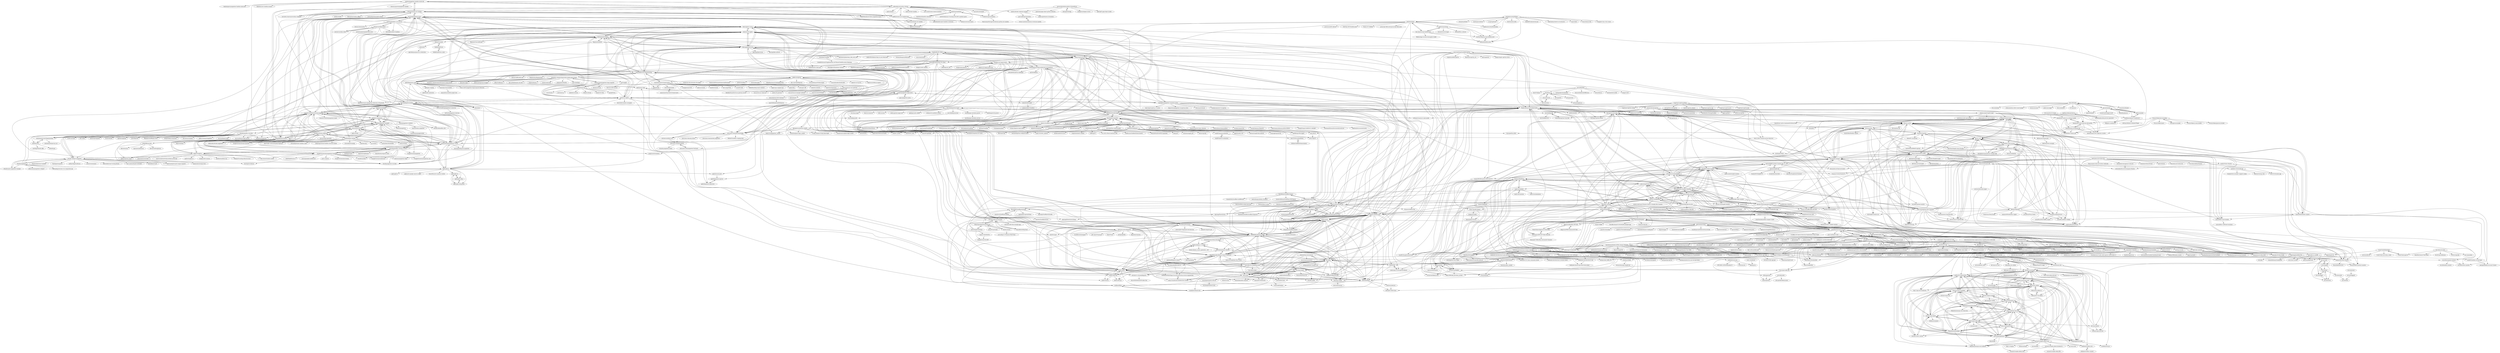 digraph G {
"sambaiz/puppeteer-lambda-starter-kit" -> "adieuadieu/serverless-chrome"
"sambaiz/puppeteer-lambda-starter-kit" -> "deathemperor/puppeteer-lambda-starter-kit"
"sambaiz/puppeteer-lambda-starter-kit" -> "alixaxel/chrome-aws-lambda"
"sambaiz/puppeteer-lambda-starter-kit" -> "Kikobeats/aws-lambda-chrome"
"sambaiz/puppeteer-lambda-starter-kit" -> "RafalWilinski/serverless-puppeteer-layers"
"sambaiz/puppeteer-lambda-starter-kit" -> "shawnLiujianwei/puppeteer-lambda"
"sambaiz/puppeteer-lambda-starter-kit" -> "shelfio/chrome-aws-lambda-layer"
"sambaiz/puppeteer-lambda-starter-kit" -> "serverless-heaven/serverless-webpack" ["e"=1]
"Xetera/ghost-cursor" -> "ulixee/secret-agent"
"Xetera/ghost-cursor" -> "ulixee/hero" ["e"=1]
"Xetera/ghost-cursor" -> "abrahamjuliot/creepjs"
"Xetera/ghost-cursor" -> "kkoooqq/fakebrowser"
"Xetera/ghost-cursor" -> "char/akamai-deobfuscator"
"Xetera/ghost-cursor" -> "intoli/user-agents"
"Xetera/ghost-cursor" -> "zedd3v/mytls"
"Xetera/ghost-cursor" -> "prescience-data/dark-knowledge"
"Xetera/ghost-cursor" -> "OXDBXKXO/akamai-toolkit"
"Xetera/ghost-cursor" -> "berstend/puppeteer-extra"
"Xetera/ghost-cursor" -> "apify/fingerprint-suite"
"Xetera/ghost-cursor" -> "zedd3v/abck"
"Xetera/ghost-cursor" -> "Danny-Dasilva/CycleTLS"
"Xetera/ghost-cursor" -> "danielgatis/puppeteer-recaptcha-solver"
"Xetera/ghost-cursor" -> "NoahCardoza/CaptchaHarvester"
"checkly/headless-recorder" -> "microsoft/playwright" ["e"=1]
"checkly/headless-recorder" -> "alyssaxuu/screenity" ["e"=1]
"checkly/headless-recorder" -> "gildas-lormeau/SingleFile" ["e"=1]
"checkly/headless-recorder" -> "puppeteer/puppeteer" ["e"=1]
"checkly/headless-recorder" -> "microsoft/playwright-python" ["e"=1]
"checkly/headless-recorder" -> "berstend/puppeteer-extra"
"checkly/headless-recorder" -> "rrweb-io/rrweb" ["e"=1]
"checkly/headless-recorder" -> "n8n-io/n8n" ["e"=1]
"checkly/headless-recorder" -> "browserless/chrome"
"checkly/headless-recorder" -> "hashicorp/waypoint" ["e"=1]
"checkly/headless-recorder" -> "evanw/esbuild" ["e"=1]
"checkly/headless-recorder" -> "upptime/upptime" ["e"=1]
"checkly/headless-recorder" -> "qawolf/qawolf" ["e"=1]
"checkly/headless-recorder" -> "ffmpegwasm/ffmpeg.wasm" ["e"=1]
"checkly/headless-recorder" -> "mengshukeji/Luckysheet" ["e"=1]
"dkkocab/WebSiteBot_PS5" -> "VVNoodle/PS5bot"
"dkkocab/WebSiteBot_PS5" -> "corydorning/ps5bot"
"dkkocab/WebSiteBot_PS5" -> "instadoodledavid/Infosec-Deals-2020"
"dkkocab/WebSiteBot_PS5" -> "camtheperson/get-my-ps5" ["e"=1]
"dkkocab/WebSiteBot_PS5" -> "shreyashankar/create-ml-app"
"dkkocab/WebSiteBot_PS5" -> "utkusen/urlhunter" ["e"=1]
"arevi/bermuda" -> "yolo-gorilla/tokenLicense"
"arevi/bermuda" -> "sleeyax/gotcha"
"jef/streetmerchant" -> "Hari-Nagarajan/fairgame"
"jef/streetmerchant" -> "EricJMarti/inventory-hunter"
"jef/streetmerchant" -> "dgtlmoon/changedetection.io" ["e"=1]
"jef/streetmerchant" -> "philippnormann/nvidia-sniper"
"jef/streetmerchant" -> "guardicore/monkey" ["e"=1]
"jef/streetmerchant" -> "natewong1313/bird-bot"
"jef/streetmerchant" -> "pixeltris/TwitchAdSolutions" ["e"=1]
"jef/streetmerchant" -> "Hari-Nagarajan/nvidia-bot"
"jef/streetmerchant" -> "chrisleekr/binance-trading-bot" ["e"=1]
"jef/streetmerchant" -> "huginn/huginn" ["e"=1]
"jef/streetmerchant" -> "facebookresearch/pifuhd" ["e"=1]
"jef/streetmerchant" -> "vxunderground/MalwareSourceCode" ["e"=1]
"jef/streetmerchant" -> "chatwoot/chatwoot" ["e"=1]
"jef/streetmerchant" -> "mxrch/GHunt" ["e"=1]
"jef/streetmerchant" -> "keylase/nvidia-patch" ["e"=1]
"fathyb/html2svg" -> "fathyb/carbonyl" ["e"=1]
"fathyb/html2svg" -> "pmndrs/its-fine" ["e"=1]
"fathyb/html2svg" -> "google/forma" ["e"=1]
"fathyb/html2svg" -> "vercel/satori" ["e"=1]
"fathyb/html2svg" -> "neet/masto.js" ["e"=1]
"fathyb/html2svg" -> "kaleidawave/ezno" ["e"=1]
"fathyb/html2svg" -> "desgeeko/pdfsyntax"
"fathyb/html2svg" -> "adriancooney/puppeteer-heap-snapshot"
"kkoooqq/fakebrowser" -> "abrahamjuliot/creepjs"
"kkoooqq/fakebrowser" -> "apify/fingerprint-suite"
"kkoooqq/fakebrowser" -> "prescience-data/dark-knowledge"
"kkoooqq/fakebrowser" -> "Xetera/ghost-cursor"
"kkoooqq/fakebrowser" -> "ulixee/hero" ["e"=1]
"kkoooqq/fakebrowser" -> "OXDBXKXO/akamai-toolkit"
"kkoooqq/fakebrowser" -> "kkoooqq/fakechrome"
"kkoooqq/fakebrowser" -> "niespodd/browser-fingerprinting"
"kkoooqq/fakebrowser" -> "kkoooqq/fake-android"
"kkoooqq/fakebrowser" -> "ulixee/secret-agent"
"kkoooqq/fakebrowser" -> "Danny-Dasilva/CycleTLS"
"kkoooqq/fakebrowser" -> "berstend/puppeteer-extra"
"kkoooqq/fakebrowser" -> "zedd3v/abck"
"kkoooqq/fakebrowser" -> "Cuadrix/puppeteer-page-proxy"
"kkoooqq/fakebrowser" -> "bogdanfinn/tls-client"
"eastee/rebreakcaptcha" -> "ecthros/uncaptcha" ["e"=1]
"eastee/rebreakcaptcha" -> "yeeezy/splash-party"
"eastee/rebreakcaptcha" -> "dzt/trimalchio"
"eastee/rebreakcaptcha" -> "threebarber/alertme"
"eastee/rebreakcaptcha" -> "alxgmpr/BotTemplate"
"eastee/rebreakcaptcha" -> "theriley106/outCaptcha" ["e"=1]
"eastee/rebreakcaptcha" -> "kfichter/aio-framework"
"eastee/rebreakcaptcha" -> "dzt/captcha-harvester"
"eastee/rebreakcaptcha" -> "dzt/easy-proxy"
"eastee/rebreakcaptcha" -> "antisnatchor/phishlulz" ["e"=1]
"eastee/rebreakcaptcha" -> "mikeyy/nonoCAPTCHA" ["e"=1]
"eastee/rebreakcaptcha" -> "threebarber/SitemapGrabber"
"eastee/rebreakcaptcha" -> "neuroradiology/InsideReCaptcha"
"eastee/rebreakcaptcha" -> "kdcz/3s_atc"
"eastee/rebreakcaptcha" -> "eggins/pybase"
"DustinBrett/x" -> "redcode-labs/Neurax"
"DustinBrett/x" -> "EricJMarti/inventory-hunter"
"DustinBrett/x" -> "nakabonne/pbgopy"
"DustinBrett/x" -> "bundit/kord-app"
"DustinBrett/x" -> "subnub/myDrive" ["e"=1]
"DustinBrett/x" -> "NiuTrans/ABigSurvey" ["e"=1]
"DustinBrett/x" -> "ottomated/CrewLink" ["e"=1]
"DustinBrett/x" -> "osnr/TabFS" ["e"=1]
"DustinBrett/x" -> "manikandanraji/remember"
"DustinBrett/x" -> "getmeli/meli" ["e"=1]
"DustinBrett/x" -> "verless/verless" ["e"=1]
"DustinBrett/x" -> "codespaces-contrib/codeswing" ["e"=1]
"DustinBrett/x" -> "mdbench/The-Freedom-Wrapper-Project" ["e"=1]
"DustinBrett/x" -> "an-tao/drogon" ["e"=1]
"DustinBrett/x" -> "ruvkr/react-components-by-ruvkr"
"EricJMarti/inventory-hunter" -> "redcode-labs/Neurax"
"EricJMarti/inventory-hunter" -> "jef/streetmerchant"
"EricJMarti/inventory-hunter" -> "philippnormann/nvidia-sniper"
"EricJMarti/inventory-hunter" -> "Hari-Nagarajan/fairgame"
"EricJMarti/inventory-hunter" -> "DustinBrett/x"
"EricJMarti/inventory-hunter" -> "Prince25/StockAlertBot"
"EricJMarti/inventory-hunter" -> "VVNoodle/PS5bot"
"EricJMarti/inventory-hunter" -> "dromara/soul" ["e"=1]
"EricJMarti/inventory-hunter" -> "dkkocab/WebSiteBot_PS5"
"EricJMarti/inventory-hunter" -> "ianmarmour/nvidia-clerk"
"EricJMarti/inventory-hunter" -> "S1ckB0y1337/Active-Directory-Exploitation-Cheat-Sheet" ["e"=1]
"EricJMarti/inventory-hunter" -> "Hari-Nagarajan/nvidia-bot"
"EricJMarti/inventory-hunter" -> "camtheperson/get-my-ps5" ["e"=1]
"EricJMarti/inventory-hunter" -> "porn-vault/porn-vault" ["e"=1]
"EricJMarti/inventory-hunter" -> "ottomated/CrewLink" ["e"=1]
"harryheman/Modern-HTML-Starter-Template" -> "KhaosT/SimpleVM" ["e"=1]
"harryheman/Modern-HTML-Starter-Template" -> "instadoodledavid/Infosec-Deals-2020"
"harryheman/Modern-HTML-Starter-Template" -> "spectresystems/spectre.console" ["e"=1]
"harryheman/Modern-HTML-Starter-Template" -> "bobbyiliev/introduction-to-bash-scripting"
"harryheman/Modern-HTML-Starter-Template" -> "sadanandpai/javascript-code-challenges" ["e"=1]
"harryheman/Modern-HTML-Starter-Template" -> "shreyashankar/create-ml-app"
"harryheman/Modern-HTML-Starter-Template" -> "utkusen/urlhunter" ["e"=1]
"harryheman/Modern-HTML-Starter-Template" -> "dkkocab/WebSiteBot_PS5"
"harryheman/Modern-HTML-Starter-Template" -> "harryheman/Webpack5-Boilerplate"
"harryheman/Modern-HTML-Starter-Template" -> "harryheman/JavaScript-Total" ["e"=1]
"harryheman/Modern-HTML-Starter-Template" -> "Nanguage/Rainbow-Fart-MBG" ["e"=1]
"harryheman/Modern-HTML-Starter-Template" -> "tal-tech/cds"
"harryheman/Modern-HTML-Starter-Template" -> "chris-lovejoy/YouTube-video-finder"
"harryheman/Modern-HTML-Starter-Template" -> "dDenysS/gulp-template" ["e"=1]
"harryheman/Modern-HTML-Starter-Template" -> "andreyalexeich/gulp-pug-starter" ["e"=1]
"Carcraftz/TLS-Fingerprint-API" -> "zedd3v/mytls"
"Carcraftz/TLS-Fingerprint-API" -> "Danny-Dasilva/CycleTLS"
"Carcraftz/TLS-Fingerprint-API" -> "x04/cclient"
"Carcraftz/TLS-Fingerprint-API" -> "char/bpre"
"Carcraftz/TLS-Fingerprint-API" -> "OXDBXKXO/akamai-toolkit"
"Carcraftz/TLS-Fingerprint-API" -> "char/akamai-deobfuscator"
"Carcraftz/TLS-Fingerprint-API" -> "bogdanfinn/tls-client"
"Carcraftz/TLS-Fingerprint-API" -> "walmat/nebula"
"Carcraftz/TLS-Fingerprint-API" -> "HypePhilosophy/Akamai_Sensor_Generator"
"Carcraftz/TLS-Fingerprint-API" -> "Soucoupe/cookie-api"
"Carcraftz/TLS-Fingerprint-API" -> "sneakykiwi/bmak-tools"
"Carcraftz/TLS-Fingerprint-API" -> "zMrKrabz/fhttp"
"Carcraftz/TLS-Fingerprint-API" -> "zedd3v/abck"
"Carcraftz/TLS-Fingerprint-API" -> "i-am-aka/rushaio"
"Carcraftz/TLS-Fingerprint-API" -> "Carcraftz/cclient"
"ultrafunkamsterdam/undetected-chromedriver" -> "VeNoMouS/cloudscraper"
"ultrafunkamsterdam/undetected-chromedriver" -> "wkeeling/selenium-wire"
"ultrafunkamsterdam/undetected-chromedriver" -> "berstend/puppeteer-extra"
"ultrafunkamsterdam/undetected-chromedriver" -> "diprajpatra/selenium-stealth"
"ultrafunkamsterdam/undetected-chromedriver" -> "FlareSolverr/FlareSolverr" ["e"=1]
"ultrafunkamsterdam/undetected-chromedriver" -> "Anorov/cloudflare-scrape"
"ultrafunkamsterdam/undetected-chromedriver" -> "niespodd/browser-fingerprinting"
"ultrafunkamsterdam/undetected-chromedriver" -> "QIN2DIM/hcaptcha-challenger" ["e"=1]
"ultrafunkamsterdam/undetected-chromedriver" -> "sml2h3/ddddocr" ["e"=1]
"ultrafunkamsterdam/undetected-chromedriver" -> "pyppeteer/pyppeteer" ["e"=1]
"ultrafunkamsterdam/undetected-chromedriver" -> "cilame/v_jstools" ["e"=1]
"ultrafunkamsterdam/undetected-chromedriver" -> "kkoooqq/fakebrowser"
"ultrafunkamsterdam/undetected-chromedriver" -> "CC11001100/ast-hook-for-js-RE" ["e"=1]
"ultrafunkamsterdam/undetected-chromedriver" -> "NoahCardoza/CaptchaHarvester"
"ultrafunkamsterdam/undetected-chromedriver" -> "microsoft/playwright-python" ["e"=1]
"val92130/Supreme-Auto-Checkout" -> "DrExpresso/SupremeAIO"
"val92130/Supreme-Auto-Checkout" -> "zweed4u/Supreme"
"val92130/Supreme-Auto-Checkout" -> "dzt/shopify-monitor"
"val92130/Supreme-Auto-Checkout" -> "YuLin12345/Sneaker-Notify"
"val92130/Supreme-Auto-Checkout" -> "kdcz/3s_atc"
"val92130/Supreme-Auto-Checkout" -> "Paulowarren31/Supreme-Bot"
"val92130/Supreme-Auto-Checkout" -> "carl1to/Cop-It-Supreme-Bot"
"val92130/Supreme-Auto-Checkout" -> "dzt/trimalchio"
"val92130/Supreme-Auto-Checkout" -> "walmat/Off-White-Monitor"
"val92130/Supreme-Auto-Checkout" -> "supthunder/premeStock"
"val92130/Supreme-Auto-Checkout" -> "dzt/easy-proxy"
"val92130/Supreme-Auto-Checkout" -> "sonya75/NikeAccountGenerator"
"val92130/Supreme-Auto-Checkout" -> "Snivyn/NERYS-product-monitor"
"val92130/Supreme-Auto-Checkout" -> "bequadro/instacop"
"val92130/Supreme-Auto-Checkout" -> "yeeezy/splash-party"
"Anorov/cloudflare-scrape" -> "VeNoMouS/cloudscraper"
"Anorov/cloudflare-scrape" -> "ultrafunkamsterdam/undetected-chromedriver"
"Anorov/cloudflare-scrape" -> "codemanki/cloudscraper"
"Anorov/cloudflare-scrape" -> "FlareSolverr/FlareSolverr" ["e"=1]
"Anorov/cloudflare-scrape" -> "constverum/ProxyBroker" ["e"=1]
"Anorov/cloudflare-scrape" -> "PiotrDabkowski/Js2Py"
"Anorov/cloudflare-scrape" -> "scrapinghub/splash" ["e"=1]
"Anorov/cloudflare-scrape" -> "berstend/puppeteer-extra"
"Anorov/cloudflare-scrape" -> "christophetd/CloudFlair" ["e"=1]
"Anorov/cloudflare-scrape" -> "scrapy-plugins/scrapy-splash" ["e"=1]
"Anorov/cloudflare-scrape" -> "m0rtem/CloudFail" ["e"=1]
"Anorov/cloudflare-scrape" -> "NoahCardoza/CloudProxy"
"Anorov/cloudflare-scrape" -> "NoahCardoza/CaptchaHarvester"
"Anorov/cloudflare-scrape" -> "lorien/awesome-web-scraping" ["e"=1]
"Anorov/cloudflare-scrape" -> "KyranRana/cloudflare-bypass"
"VeNoMouS/cloudscraper" -> "Anorov/cloudflare-scrape"
"VeNoMouS/cloudscraper" -> "ultrafunkamsterdam/undetected-chromedriver"
"VeNoMouS/cloudscraper" -> "FlareSolverr/FlareSolverr" ["e"=1]
"VeNoMouS/cloudscraper" -> "NoahCardoza/CaptchaHarvester"
"VeNoMouS/cloudscraper" -> "NoahCardoza/CloudProxy"
"VeNoMouS/cloudscraper" -> "berstend/puppeteer-extra"
"VeNoMouS/cloudscraper" -> "lwthiker/curl-impersonate"
"VeNoMouS/cloudscraper" -> "wkeeling/selenium-wire"
"VeNoMouS/cloudscraper" -> "codemanki/cloudscraper"
"VeNoMouS/cloudscraper" -> "char/akamai-deobfuscator"
"VeNoMouS/cloudscraper" -> "PiotrDabkowski/Js2Py"
"VeNoMouS/cloudscraper" -> "Danny-Dasilva/CycleTLS"
"VeNoMouS/cloudscraper" -> "constverum/ProxyBroker" ["e"=1]
"VeNoMouS/cloudscraper" -> "pyppeteer/pyppeteer" ["e"=1]
"VeNoMouS/cloudscraper" -> "yasserqureshi1/Sneaker-Monitors"
"artsy/README" -> "artsy/force"
"artsy/README" -> "laudspeaker/laudspeaker" ["e"=1]
"artsy/README" -> "krzysztofzablocki/Difference" ["e"=1]
"artsy/README" -> "desgeeko/pdfsyntax"
"artsy/README" -> "artsy/hokusai"
"artsy/README" -> "obi1kenobi/trustfall" ["e"=1]
"artsy/README" -> "danger/swift" ["e"=1]
"artsy/README" -> "fmo91/Pigeon" ["e"=1]
"adieuadieu/serverless-chrome" -> "alixaxel/chrome-aws-lambda"
"adieuadieu/serverless-chrome" -> "sambaiz/puppeteer-lambda-starter-kit"
"adieuadieu/serverless-chrome" -> "smithclay/lambdium"
"adieuadieu/serverless-chrome" -> "graphcool/chromeless" ["e"=1]
"adieuadieu/serverless-chrome" -> "lambci/docker-lambda" ["e"=1]
"adieuadieu/serverless-chrome" -> "cyrus-and/chrome-remote-interface" ["e"=1]
"adieuadieu/serverless-chrome" -> "21Buttons/pychromeless"
"adieuadieu/serverless-chrome" -> "shelfio/chrome-aws-lambda-layer"
"adieuadieu/serverless-chrome" -> "blackboard/lambda-selenium"
"adieuadieu/serverless-chrome" -> "joelgriffith/browserless"
"adieuadieu/serverless-chrome" -> "mthenw/awesome-layers" ["e"=1]
"adieuadieu/serverless-chrome" -> "RafalWilinski/serverless-puppeteer-layers"
"adieuadieu/serverless-chrome" -> "umihico/docker-selenium-lambda"
"adieuadieu/serverless-chrome" -> "serverless/examples" ["e"=1]
"adieuadieu/serverless-chrome" -> "lambci/lambci" ["e"=1]
"XuCcc/DuTracker" -> "luo1994/du-app-sign"
"XuCcc/DuTracker" -> "stvea/StveaNikeBot"
"XuCcc/DuTracker" -> "NikoGit/SNKRSMonitor"
"reacherhq/check-if-email-exists" -> "reacherhq/backend"
"reacherhq/check-if-email-exists" -> "niespodd/browser-fingerprinting"
"reacherhq/check-if-email-exists" -> "mfbx9da4/deep-email-validator" ["e"=1]
"reacherhq/check-if-email-exists" -> "traccar/traccar-sms-gateway"
"reacherhq/check-if-email-exists" -> "mgdm/htmlq" ["e"=1]
"reacherhq/check-if-email-exists" -> "papercups-io/papercups" ["e"=1]
"reacherhq/check-if-email-exists" -> "ogham/dog" ["e"=1]
"reacherhq/check-if-email-exists" -> "orhun/git-cliff" ["e"=1]
"reacherhq/check-if-email-exists" -> "calendso/calendso" ["e"=1]
"reacherhq/check-if-email-exists" -> "typesense/typesense" ["e"=1]
"reacherhq/check-if-email-exists" -> "schappim/macOCR" ["e"=1]
"reacherhq/check-if-email-exists" -> "mikecao/umami" ["e"=1]
"reacherhq/check-if-email-exists" -> "knadh/listmonk" ["e"=1]
"reacherhq/check-if-email-exists" -> "bee-san/pyWhat" ["e"=1]
"reacherhq/check-if-email-exists" -> "vasanthv/talk" ["e"=1]
"ThrDev/Socks5" -> "MihaZupan/HttpToSocks5Proxy"
"ThrDev/Socks5" -> "justcoding121/Titanium-Web-Proxy" ["e"=1]
"ThrDev/Socks5" -> "extremecodetv/SocksSharp"
"MihaZupan/HttpToSocks5Proxy" -> "extremecodetv/SocksSharp"
"MihaZupan/HttpToSocks5Proxy" -> "joelverhagen/TorSharp"
"MihaZupan/HttpToSocks5Proxy" -> "Yozer/BetterHttpClient"
"MihaZupan/HttpToSocks5Proxy" -> "poma/ProxySocket"
"MihaZupan/HttpToSocks5Proxy" -> "ThrDev/Socks5"
"MihaZupan/HttpToSocks5Proxy" -> "RyuzakiH/CloudflareSolverRe"
"apify/apify-js" -> "thomasdondorf/puppeteer-cluster"
"apify/apify-js" -> "microlinkhq/browserless"
"apify/apify-js" -> "ulixee/secret-agent"
"apify/apify-js" -> "berstend/puppeteer-extra"
"apify/apify-js" -> "apify/apify-sdk-js"
"apify/apify-js" -> "apify/proxy-chain"
"apify/apify-js" -> "browserless/chrome"
"apify/apify-js" -> "transitive-bullshit/awesome-puppeteer"
"apify/apify-js" -> "apify/apify-sdk-python"
"apify/apify-js" -> "apify/apify-cli"
"apify/apify-js" -> "apify/apify-ts"
"apify/apify-js" -> "apify/actor-google-search-scraper"
"apify/apify-js" -> "dsheiko/puppetry"
"apify/apify-js" -> "VaclavRut/actor-amazon-crawler"
"apify/apify-js" -> "apify/browser-pool"
"yujiosaka/headless-chrome-crawler" -> "checkly/puppeteer-examples"
"yujiosaka/headless-chrome-crawler" -> "bda-research/node-crawler" ["e"=1]
"yujiosaka/headless-chrome-crawler" -> "apifytech/apify-js"
"yujiosaka/headless-chrome-crawler" -> "transitive-bullshit/awesome-puppeteer"
"yujiosaka/headless-chrome-crawler" -> "checkly/puppeteer-recorder" ["e"=1]
"yujiosaka/headless-chrome-crawler" -> "thomasdondorf/puppeteer-cluster"
"yujiosaka/headless-chrome-crawler" -> "GoogleChrome/puppeteer" ["e"=1]
"yujiosaka/headless-chrome-crawler" -> "graphcool/chromeless" ["e"=1]
"yujiosaka/headless-chrome-crawler" -> "GoogleChromeLabs/puppeteer-examples"
"yujiosaka/headless-chrome-crawler" -> "emadehsan/thal" ["e"=1]
"yujiosaka/headless-chrome-crawler" -> "berstend/puppeteer-extra"
"yujiosaka/headless-chrome-crawler" -> "GoogleChrome/rendertron" ["e"=1]
"yujiosaka/headless-chrome-crawler" -> "terkelg/prompts" ["e"=1]
"yujiosaka/headless-chrome-crawler" -> "segmentio/nightmare" ["e"=1]
"yujiosaka/headless-chrome-crawler" -> "kennethreitz/requests-html" ["e"=1]
"fingerprintjs/BotD" -> "abrahamjuliot/creepjs"
"fingerprintjs/BotD" -> "abrahamjuliot/web-fingerprinting"
"fingerprintjs/BotD" -> "chris124567/commercial-bot-detectors"
"fingerprintjs/BotD" -> "kkoooqq/fakebrowser"
"fingerprintjs/BotD" -> "digitalhurricane-io/puppeteer-detection-100-percent"
"tal-tech/cds" -> "tal-tech/go-stash"
"tal-tech/cds" -> "tal-tech/go-queue"
"tal-tech/cds" -> "brokercap/Bifrost" ["e"=1]
"tal-tech/cds" -> "jackluo2012/datacenter"
"tal-tech/cds" -> "tal-tech/go-zero" ["e"=1]
"tal-tech/cds" -> "zeromicro/awesome-zero"
"tal-tech/cds" -> "zeromicro/zeromall"
"tal-tech/cds" -> "shimohq/mogo" ["e"=1]
"tal-tech/cds" -> "zeromicro/zero-examples"
"tal-tech/cds" -> "ClickHouse/clickhouse-go" ["e"=1]
"tal-tech/cds" -> "housepower/clickhouse_sinker" ["e"=1]
"tal-tech/cds" -> "kevwan/chatbot"
"tal-tech/cds" -> "day112/go-zero-bookstore"
"tal-tech/cds" -> "Vertamedia/chproxy" ["e"=1]
"tal-tech/cds" -> "tal-tech/zero-doc"
"danielgatis/puppeteer-recaptcha-solver" -> "theriley106/outCaptcha" ["e"=1]
"danielgatis/puppeteer-recaptcha-solver" -> "JimmyLaurent/hcaptcha-solver"
"danielgatis/puppeteer-recaptcha-solver" -> "NoahCardoza/CaptchaHarvester"
"danielgatis/puppeteer-recaptcha-solver" -> "Xetera/ghost-cursor"
"danielgatis/puppeteer-recaptcha-solver" -> "Cuadrix/puppeteer-page-proxy"
"danielgatis/puppeteer-recaptcha-solver" -> "intoli/user-agents"
"danielgatis/puppeteer-recaptcha-solver" -> "ozankaraali/yolov3-recaptcha" ["e"=1]
"danielgatis/puppeteer-recaptcha-solver" -> "ohyicong/recaptcha_v2_solver" ["e"=1]
"danielgatis/puppeteer-recaptcha-solver" -> "NoahCardoza/CloudProxy"
"danielgatis/puppeteer-recaptcha-solver" -> "ulixee/secret-agent"
"danielgatis/puppeteer-recaptcha-solver" -> "mikeyy/nonoCAPTCHA" ["e"=1]
"danielgatis/puppeteer-recaptcha-solver" -> "diogo-bruno/puppeteer-recaptcha-solver"
"danielgatis/puppeteer-recaptcha-solver" -> "xHossein/PyPasser" ["e"=1]
"NNTin/discord-twitter-bot" -> "TheLovinator1/discord-twitter-webhooks"
"NNTin/discord-twitter-bot" -> "ezolla/Twitter-Monitor"
"NNTin/discord-twitter-bot" -> "notmonkee/Discord-Instagram-Monitor"
"NNTin/discord-twitter-bot" -> "walmat/Off-White-Monitor"
"NNTin/discord-twitter-bot" -> "supthunder/premeStock"
"NNTin/discord-twitter-bot" -> "Dam998/shopify-monitor"
"NNTin/discord-twitter-bot" -> "atomheartother/QTweet"
"NNTin/discord-twitter-bot" -> "Snivyn/NERYS-product-monitor-lite"
"NNTin/discord-twitter-bot" -> "kyb3r/dhooks" ["e"=1]
"NNTin/discord-twitter-bot" -> "fritzr/discord-twitter-bot"
"NNTin/discord-twitter-bot" -> "sonya75/NikeAccountGenerator"
"NNTin/discord-twitter-bot" -> "fernandod1/Instagram-to-discord"
"NNTin/discord-twitter-bot" -> "A-Georgiou/SimpleNikeAccountCreator"
"NNTin/discord-twitter-bot" -> "Snivyn/discord-keyword-alerts"
"NNTin/discord-twitter-bot" -> "sd-soleaio/AdidasMonitor"
"metapensiero/metapensiero.pj" -> "timothycrosley/jiphy"
"metapensiero/metapensiero.pj" -> "flexxui/pscript" ["e"=1]
"metapensiero/metapensiero.pj" -> "martim00/python-webpack-loader"
"browserless/chrome" -> "thomasdondorf/puppeteer-cluster"
"browserless/chrome" -> "microlinkhq/browserless"
"browserless/chrome" -> "berstend/puppeteer-extra"
"browserless/chrome" -> "Zenika/alpine-chrome"
"browserless/chrome" -> "buildkite/docker-puppeteer"
"browserless/chrome" -> "transitive-bullshit/awesome-puppeteer"
"browserless/chrome" -> "alixaxel/chrome-aws-lambda"
"browserless/chrome" -> "checkly/puppeteer-examples"
"browserless/chrome" -> "puppeteer/puppeteer" ["e"=1]
"browserless/chrome" -> "checkly/headless-recorder"
"browserless/chrome" -> "apify/apify-js"
"browserless/chrome" -> "apify/crawlee" ["e"=1]
"browserless/chrome" -> "checkly/puppeteer-recorder" ["e"=1]
"browserless/chrome" -> "ulixee/secret-agent"
"browserless/chrome" -> "yujiosaka/headless-chrome-crawler"
"redcode-labs/Neurax" -> "redcode-labs/Coldfire" ["e"=1]
"redcode-labs/Neurax" -> "nakabonne/pbgopy"
"redcode-labs/Neurax" -> "DustinBrett/x"
"redcode-labs/Neurax" -> "EricJMarti/inventory-hunter"
"redcode-labs/Neurax" -> "redcode-labs/Bashark"
"redcode-labs/Neurax" -> "redcode-labs/Sammler"
"redcode-labs/Neurax" -> "redcode-labs/Citadel"
"redcode-labs/Neurax" -> "utkusen/urlhunter" ["e"=1]
"redcode-labs/Neurax" -> "NiuTrans/ABigSurvey" ["e"=1]
"redcode-labs/Neurax" -> "lu4p/ToRat" ["e"=1]
"redcode-labs/Neurax" -> "koutto/pi-pwnbox-rogueap" ["e"=1]
"redcode-labs/Neurax" -> "redcode-labs/REVENANT"
"redcode-labs/Neurax" -> "optiv/ScareCrow" ["e"=1]
"redcode-labs/Neurax" -> "jthuraisamy/SysWhispers2" ["e"=1]
"redcode-labs/Neurax" -> "eliranmaman/Basic-FireWall" ["e"=1]
"nivin-studio/gonivinck" -> "nivin-studio/go-zero-mall"
"nivin-studio/gonivinck" -> "xiaopenggithub/zindle"
"nivin-studio/gonivinck" -> "zhoushuguang/lebron"
"nivin-studio/gonivinck" -> "jackluo2012/datacenter"
"nivin-studio/gonivinck" -> "zeromicro/zero-examples"
"nivin-studio/gonivinck" -> "feihua/zero-admin"
"nivin-studio/gonivinck" -> "SpectatorNan/gorm-zero"
"nivin-studio/gonivinck" -> "Mikaelemmmm/sql2pb"
"nivin-studio/gonivinck" -> "kevwan/go-stash"
"dzt/captcha-harvester" -> "ryan9918/captcha-harvester"
"dzt/captcha-harvester" -> "sonya75/pooky-bypass"
"dzt/captcha-harvester" -> "Cosmo3904/Recaptcha-Harvester-V2"
"dzt/captcha-harvester" -> "dzt/easy-proxy"
"dzt/captcha-harvester" -> "ItsFuego/Captcha-Solver"
"dzt/captcha-harvester" -> "supthunder/premeStock"
"dzt/captcha-harvester" -> "dzt/jimbo"
"dzt/captcha-harvester" -> "dzt/captcha-ios"
"dzt/captcha-harvester" -> "dzt/shopify-monitor"
"dzt/captcha-harvester" -> "mrthinger/Shubi"
"dzt/captcha-harvester" -> "dzt/trimalchio"
"dzt/captcha-harvester" -> "yeeezy/splash-party"
"reanalytics-databoutique/webscraping-open-project" -> "AtuboDad/playwright_stealth" ["e"=1]
"reanalytics-databoutique/webscraping-open-project" -> "niespodd/browser-fingerprinting"
"reanalytics-databoutique/webscraping-open-project" -> "reanalytics-databoutique/advanced-scrapy-proxies"
"reanalytics-databoutique/webscraping-open-project" -> "lorey/mlscraper" ["e"=1]
"reanalytics-databoutique/webscraping-open-project" -> "apify/fingerprint-suite"
"reanalytics-databoutique/webscraping-open-project" -> "alufers/mitmproxy2swagger" ["e"=1]
"reanalytics-databoutique/webscraping-open-project" -> "adbar/trafilatura" ["e"=1]
"reanalytics-databoutique/webscraping-open-project" -> "adriancooney/puppeteer-heap-snapshot"
"reanalytics-databoutique/webscraping-open-project" -> "dair-ai/Mathematics-for-ML" ["e"=1]
"reanalytics-databoutique/webscraping-open-project" -> "nalgeon/dataviz"
"reanalytics-databoutique/webscraping-open-project" -> "rushter/selectolax" ["e"=1]
"reanalytics-databoutique/webscraping-open-project" -> "gregyjames/Panther"
"reanalytics-databoutique/webscraping-open-project" -> "pisto/oggify"
"reanalytics-databoutique/webscraping-open-project" -> "npiv/chatblade" ["e"=1]
"reanalytics-databoutique/webscraping-open-project" -> "scrapy-plugins/scrapy-playwright" ["e"=1]
"Hari-Nagarajan/fairgame" -> "jef/streetmerchant"
"Hari-Nagarajan/fairgame" -> "philippnormann/nvidia-sniper"
"Hari-Nagarajan/fairgame" -> "EricJMarti/inventory-hunter"
"Hari-Nagarajan/fairgame" -> "Strip3s/PhoenixBot"
"Hari-Nagarajan/fairgame" -> "cisagov/CHIRP" ["e"=1]
"Hari-Nagarajan/fairgame" -> "kkapuria3/BestBuy-GPU-Bot"
"Hari-Nagarajan/fairgame" -> "nickconnors/RTX-3070-Best-Buy-Bot"
"Hari-Nagarajan/fairgame" -> "natewong1313/bird-bot"
"Hari-Nagarajan/fairgame" -> "Ataraksia/NeweggBot"
"Hari-Nagarajan/fairgame" -> "samuelm2/Nvidia-Notify"
"Hari-Nagarajan/fairgame" -> "DavidBuchanan314/tweetable-polyglot-png" ["e"=1]
"Hari-Nagarajan/fairgame" -> "Senaxx/nvidia-bot"
"Hari-Nagarajan/fairgame" -> "samc621/SneakerBot"
"Hari-Nagarajan/fairgame" -> "dkkocab/WebSiteBot_PS5"
"Hari-Nagarajan/fairgame" -> "TreborNamor/Agressive-Store-Bots"
"abrahamjuliot/creepjs" -> "abrahamjuliot/web-fingerprinting"
"abrahamjuliot/creepjs" -> "prescience-data/dark-knowledge"
"abrahamjuliot/creepjs" -> "arkenfox/TZP"
"abrahamjuliot/creepjs" -> "kkoooqq/fakebrowser"
"abrahamjuliot/creepjs" -> "apify/fingerprint-suite"
"abrahamjuliot/creepjs" -> "Xetera/ghost-cursor"
"abrahamjuliot/creepjs" -> "NikolaiT/zardaxt"
"abrahamjuliot/creepjs" -> "intoli/user-agents"
"abrahamjuliot/creepjs" -> "ulixee/secret-agent"
"abrahamjuliot/creepjs" -> "niespodd/browser-fingerprinting"
"abrahamjuliot/creepjs" -> "chris124567/commercial-bot-detectors"
"abrahamjuliot/creepjs" -> "Danny-Dasilva/CycleTLS"
"abrahamjuliot/creepjs" -> "fingerprintjs/BotD"
"abrahamjuliot/creepjs" -> "antoinevastel/bots-zoo"
"abrahamjuliot/creepjs" -> "kkapsner/CanvasBlocker" ["e"=1]
"ruvkr/react-components-by-ruvkr" -> "bundit/kord-app"
"ruvkr/react-components-by-ruvkr" -> "riyaz942/web-portfolio" ["e"=1]
"iamcal/oembed" -> "itteco/iframely"
"iamcal/oembed" -> "leedo/noembed"
"iamcal/oembed" -> "embedly/player.js"
"iamcal/oembed" -> "mpratt/Embera" ["e"=1]
"iamcal/oembed" -> "starfishmod/jquery-oembed-all"
"iamcal/oembed" -> "soundcloud/Widget-JS-API" ["e"=1]
"lwthiker/curl-impersonate" -> "Danny-Dasilva/CycleTLS"
"lwthiker/curl-impersonate" -> "yifeikong/curl_cffi" ["e"=1]
"lwthiker/curl-impersonate" -> "refraction-networking/utls"
"lwthiker/curl-impersonate" -> "CUCyber/ja3transport"
"lwthiker/curl-impersonate" -> "wangluozhe/requests" ["e"=1]
"lwthiker/curl-impersonate" -> "cilame/v_jstools" ["e"=1]
"lwthiker/curl-impersonate" -> "depler/curl-impersonate-win"
"lwthiker/curl-impersonate" -> "salesforce/ja3" ["e"=1]
"lwthiker/curl-impersonate" -> "abrahamjuliot/creepjs"
"lwthiker/curl-impersonate" -> "VeNoMouS/cloudscraper"
"lwthiker/curl-impersonate" -> "zero3301/pyhttpx" ["e"=1]
"lwthiker/curl-impersonate" -> "kkoooqq/fakebrowser"
"lwthiker/curl-impersonate" -> "sml2h3/ast_tools" ["e"=1]
"lwthiker/curl-impersonate" -> "bogdanfinn/tls-client"
"lwthiker/curl-impersonate" -> "ultrafunkamsterdam/undetected-chromedriver"
"microlinkhq/metascraper" -> "microlinkhq/browserless"
"microlinkhq/metascraper" -> "microlinkhq/sdk"
"microlinkhq/metascraper" -> "jacktuck/unfurl"
"microlinkhq/metascraper" -> "jshemas/openGraphScraper"
"microlinkhq/metascraper" -> "mozilla/page-metadata-parser"
"microlinkhq/metascraper" -> "ndaidong/article-parser" ["e"=1]
"microlinkhq/metascraper" -> "microlinkhq/cards"
"microlinkhq/metascraper" -> "withspectrum/micro-open-graph"
"microlinkhq/metascraper" -> "vercel/og-image" ["e"=1]
"microlinkhq/metascraper" -> "microlinkhq/unavatar"
"microlinkhq/metascraper" -> "remirror/remirror" ["e"=1]
"microlinkhq/metascraper" -> "radix-ui/icons" ["e"=1]
"microlinkhq/metascraper" -> "nodeca/probe-image-size" ["e"=1]
"microlinkhq/metascraper" -> "ageitgey/node-unfluff" ["e"=1]
"microlinkhq/metascraper" -> "outline/rich-markdown-editor" ["e"=1]
"shreyashankar/create-ml-app" -> "shreyashankar/toy-ml-pipeline"
"shreyashankar/create-ml-app" -> "chris-lovejoy/YouTube-video-finder"
"shreyashankar/create-ml-app" -> "chrisalbon/sklearn-flask-docker" ["e"=1]
"shreyashankar/create-ml-app" -> "ffidb/ffidb.rb"
"shreyashankar/create-ml-app" -> "executium/cryptocurrency-combination-spread-data"
"shreyashankar/create-ml-app" -> "harryheman/Modern-HTML-Starter-Template"
"shreyashankar/create-ml-app" -> "dkkocab/WebSiteBot_PS5"
"shreyashankar/create-ml-app" -> "qonversion/flutter-sdk" ["e"=1]
"shreyashankar/create-ml-app" -> "mdbench/The-Freedom-Wrapper-Project" ["e"=1]
"shreyashankar/create-ml-app" -> "alpersonalwebsite/javascript" ["e"=1]
"natewong1313/bird-bot" -> "Strip3s/PhoenixBot"
"natewong1313/bird-bot" -> "NoahCardoza/CaptchaHarvester"
"natewong1313/bird-bot" -> "Dam998/shopify-monitor"
"natewong1313/bird-bot" -> "tnware/product-checker"
"natewong1313/bird-bot" -> "alexsnkr/sss-autofill"
"natewong1313/bird-bot" -> "dzt/captcha-harvester"
"natewong1313/bird-bot" -> "dzt/shopify-monitor"
"natewong1313/bird-bot" -> "1fge/open-supreme"
"natewong1313/bird-bot" -> "Hari-Nagarajan/nvidia-bot"
"natewong1313/bird-bot" -> "sonya75/NikeAccountGenerator"
"natewong1313/bird-bot" -> "Snivyn/NERYS-product-monitor-lite"
"natewong1313/bird-bot" -> "dzt/trimalchio"
"natewong1313/bird-bot" -> "i-am-aka/rushaio"
"natewong1313/bird-bot" -> "ryan9918/captcha-harvester"
"natewong1313/bird-bot" -> "yasserqureshi1/Sneaker-Monitors"
"theriley106/SneakerBotTutorials" -> "YuLin12345/Sneaker-Notify"
"theriley106/SneakerBotTutorials" -> "paulhendricks/OpenATC"
"theriley106/SneakerBotTutorials" -> "YuLin12345/Affordable-AIO-Bot"
"theriley106/SneakerBotTutorials" -> "samc621/SneakerBot"
"theriley106/SneakerBotTutorials" -> "alexschimpf/Snkrs-Bot"
"theriley106/SneakerBotTutorials" -> "thunt01/SneakerBot-App"
"theriley106/SneakerBotTutorials" -> "dzt/shopify-monitor"
"theriley106/SneakerBotTutorials" -> "theriley106/outCaptcha" ["e"=1]
"theriley106/SneakerBotTutorials" -> "Dam998/shopify-monitor"
"theriley106/SneakerBotTutorials" -> "sonya75/NikeAccountGenerator"
"theriley106/SneakerBotTutorials" -> "val92130/Supreme-Auto-Checkout"
"theriley106/SneakerBotTutorials" -> "kfichter/OpenATC"
"theriley106/SneakerBotTutorials" -> "yasserqureshi1/Sneaker-Monitors"
"theriley106/SneakerBotTutorials" -> "Joxroxagain/adidas-bot"
"theriley106/SneakerBotTutorials" -> "DrExpresso/SupremeAIO"
"transitive-bullshit/awesome-puppeteer" -> "checkly/puppeteer-examples"
"transitive-bullshit/awesome-puppeteer" -> "thomasdondorf/puppeteer-cluster"
"transitive-bullshit/awesome-puppeteer" -> "berstend/puppeteer-extra"
"transitive-bullshit/awesome-puppeteer" -> "yujiosaka/headless-chrome-crawler"
"transitive-bullshit/awesome-puppeteer" -> "puppeteer/examples"
"transitive-bullshit/awesome-puppeteer" -> "smooth-code/jest-puppeteer"
"transitive-bullshit/awesome-puppeteer" -> "checkly/puppeteer-recorder" ["e"=1]
"transitive-bullshit/awesome-puppeteer" -> "microlinkhq/browserless"
"transitive-bullshit/awesome-puppeteer" -> "transitive-bullshit/puppeteer-email"
"transitive-bullshit/awesome-puppeteer" -> "GoogleChromeLabs/puppeteer-examples"
"transitive-bullshit/awesome-puppeteer" -> "ebidel/try-puppeteer"
"transitive-bullshit/awesome-puppeteer" -> "apifytech/apify-js"
"transitive-bullshit/awesome-puppeteer" -> "checkly/theheadless.dev" ["e"=1]
"transitive-bullshit/awesome-puppeteer" -> "alixaxel/chrome-aws-lambda"
"transitive-bullshit/awesome-puppeteer" -> "joelgriffith/browserless"
"dsheiko/puppetry" -> "smooth-code/jest-puppeteer"
"dsheiko/puppetry" -> "transitive-bullshit/awesome-puppeteer"
"dsheiko/puppetry" -> "xfumihiro/jest-puppeteer-example"
"dsheiko/puppetry" -> "apify/apify-js"
"dsheiko/puppetry" -> "kefranabg/awesome-vue-composition-api" ["e"=1]
"dsheiko/puppetry" -> "addyosmani/puppeteer-webperf" ["e"=1]
"dsheiko/puppetry" -> "checkly/puppeteer-examples"
"berstend/puppeteer-extra" -> "thomasdondorf/puppeteer-cluster"
"berstend/puppeteer-extra" -> "niespodd/browser-fingerprinting"
"berstend/puppeteer-extra" -> "transitive-bullshit/awesome-puppeteer"
"berstend/puppeteer-extra" -> "Xetera/ghost-cursor"
"berstend/puppeteer-extra" -> "ultrafunkamsterdam/undetected-chromedriver"
"berstend/puppeteer-extra" -> "browserless/chrome"
"berstend/puppeteer-extra" -> "checkly/puppeteer-examples"
"berstend/puppeteer-extra" -> "paulirish/headless-cat-n-mouse"
"berstend/puppeteer-extra" -> "intoli/user-agents"
"berstend/puppeteer-extra" -> "puppeteer/puppeteer" ["e"=1]
"berstend/puppeteer-extra" -> "kkoooqq/fakebrowser"
"berstend/puppeteer-extra" -> "alixaxel/chrome-aws-lambda"
"berstend/puppeteer-extra" -> "Cuadrix/puppeteer-page-proxy"
"berstend/puppeteer-extra" -> "abrahamjuliot/creepjs"
"berstend/puppeteer-extra" -> "VeNoMouS/cloudscraper"
"relative/synchrony" -> "ben-sb/javascript-deobfuscator"
"relative/synchrony" -> "MichaelXF/js-confuser"
"relative/synchrony" -> "LostMyCode/javascript-deobfuscator"
"relative/synchrony" -> "willnode/deobfuscator"
"relative/synchrony" -> "PerimeterX/restringer"
"fernandod1/Instagram-to-discord" -> "notmonkee/Discord-Instagram-Monitor"
"ebidel/try-puppeteer" -> "alekzonder/docker-puppeteer"
"ebidel/try-puppeteer" -> "transitive-bullshit/awesome-puppeteer"
"ebidel/try-puppeteer" -> "GoogleChromeLabs/pptraas.com"
"ebidel/try-puppeteer" -> "buildkite/docker-puppeteer"
"ebidel/try-puppeteer" -> "checkly/puppeteer-examples"
"ebidel/try-puppeteer" -> "zenato/puppeteer-renderer"
"ebidel/try-puppeteer" -> "cheeaun/puppetron"
"ebidel/try-puppeteer" -> "puppeteer/examples"
"doloopwhile/PyExecJS" -> "sqreen/PyMiniRacer"
"doloopwhile/PyExecJS" -> "davisp/python-spidermonkey"
"doloopwhile/PyExecJS" -> "PiotrDabkowski/Js2Py"
"doloopwhile/PyExecJS" -> "emmetio/pyv8-binaries"
"doloopwhile/PyExecJS" -> "flier/pyv8"
"azerpas/nikeAPI-Py" -> "lktop/snkrsbot"
"azerpas/nikeAPI-Py" -> "NikoGit/SNKRSMonitor"
"azerpas/nikeAPI-Py" -> "stvea/StveaNikeBot"
"azerpas/nikeAPI-Py" -> "sonya75/NikeAccountGenerator"
"azerpas/nikeAPI-Py" -> "azerpas/nike_Raffle_FR"
"azerpas/nikeAPI-Py" -> "alexschimpf/Snkrs-Bot"
"azerpas/nikeAPI-Py" -> "eastcn/snrksMonitor"
"azerpas/nikeAPI-Py" -> "zweed4u/SNKRS"
"azerpas/nikeAPI-Py" -> "tylerburleigh/nike-buy-bot"
"azerpas/nikeAPI-Py" -> "Mosuswalks/snkrs-bot"
"azerpas/nikeAPI-Py" -> "nikan1996/nike_purchase_system"
"azerpas/nikeAPI-Py" -> "jondekerh/nike-snkrs-monitor"
"azerpas/nikeAPI-Py" -> "stvea/SnkrsBot"
"azerpas/nikeAPI-Py" -> "sopify-bot/nikebot"
"azerpas/nikeAPI-Py" -> "stvea/trainNikeAccount"
"PiotrDabkowski/Js2Py" -> "doloopwhile/PyExecJS"
"PiotrDabkowski/Js2Py" -> "sqreen/PyMiniRacer"
"PiotrDabkowski/Js2Py" -> "timothycrosley/jiphy"
"PiotrDabkowski/Js2Py" -> "miyakogi/pyppeteer" ["e"=1]
"PiotrDabkowski/Js2Py" -> "VeNoMouS/cloudscraper"
"PiotrDabkowski/Js2Py" -> "scrapy-plugins/scrapy-splash" ["e"=1]
"PiotrDabkowski/Js2Py" -> "Gerapy/Gerapy" ["e"=1]
"PiotrDabkowski/Js2Py" -> "scrapinghub/splash" ["e"=1]
"PiotrDabkowski/Js2Py" -> "PiotrDabkowski/pyjsparser"
"PiotrDabkowski/Js2Py" -> "wkeeling/selenium-wire"
"PiotrDabkowski/Js2Py" -> "QQuick/Transcrypt" ["e"=1]
"PiotrDabkowski/Js2Py" -> "pyppeteer/pyppeteer" ["e"=1]
"PiotrDabkowski/Js2Py" -> "Anorov/cloudflare-scrape"
"PiotrDabkowski/Js2Py" -> "rmax/scrapy-redis" ["e"=1]
"PiotrDabkowski/Js2Py" -> "sony/v8eval"
"alixaxel/chrome-aws-lambda" -> "adieuadieu/serverless-chrome"
"alixaxel/chrome-aws-lambda" -> "shelfio/chrome-aws-lambda-layer"
"alixaxel/chrome-aws-lambda" -> "sambaiz/puppeteer-lambda-starter-kit"
"alixaxel/chrome-aws-lambda" -> "thomasdondorf/puppeteer-cluster"
"alixaxel/chrome-aws-lambda" -> "RafalWilinski/serverless-puppeteer-layers"
"alixaxel/chrome-aws-lambda" -> "middyjs/middy" ["e"=1]
"alixaxel/chrome-aws-lambda" -> "berstend/puppeteer-extra"
"alixaxel/chrome-aws-lambda" -> "dherault/serverless-offline" ["e"=1]
"alixaxel/chrome-aws-lambda" -> "mthenw/awesome-layers" ["e"=1]
"alixaxel/chrome-aws-lambda" -> "Sparticuz/chromium"
"alixaxel/chrome-aws-lambda" -> "jeremydaly/dynamodb-toolbox" ["e"=1]
"alixaxel/chrome-aws-lambda" -> "transitive-bullshit/awesome-puppeteer"
"alixaxel/chrome-aws-lambda" -> "checkly/puppeteer-recorder" ["e"=1]
"alixaxel/chrome-aws-lambda" -> "serverless-heaven/serverless-webpack" ["e"=1]
"alixaxel/chrome-aws-lambda" -> "Sparticuz/chrome-aws-lambda"
"neuroradiology/InsideReCaptcha" -> "mikeyy/nonoCAPTCHA" ["e"=1]
"neuroradiology/InsideReCaptcha" -> "toogle/InsideReCaptcha"
"neuroradiology/InsideReCaptcha" -> "char/akamai-deobfuscator"
"neuroradiology/InsideReCaptcha" -> "ikarienator/phantomjs_hide_and_seek"
"neuroradiology/InsideReCaptcha" -> "eastee/rebreakcaptcha"
"neuroradiology/InsideReCaptcha" -> "sonya75/starbucks-botdetection-cracked"
"neuroradiology/InsideReCaptcha" -> "NoahCardoza/CaptchaHarvester"
"neuroradiology/InsideReCaptcha" -> "Romtao/recaptcha_vm"
"neuroradiology/InsideReCaptcha" -> "darbra/geetest" ["e"=1]
"neuroradiology/InsideReCaptcha" -> "ptigas/simple-captcha-solver" ["e"=1]
"neuroradiology/InsideReCaptcha" -> "Danny-Dasilva/CycleTLS"
"neuroradiology/InsideReCaptcha" -> "pristine/bot-base"
"neuroradiology/InsideReCaptcha" -> "zMrKrabz/fhttp"
"neuroradiology/InsideReCaptcha" -> "OXDBXKXO/akamai-toolkit"
"neuroradiology/InsideReCaptcha" -> "zedd3v/mytls"
"arkenfox/TZP" -> "abrahamjuliot/web-fingerprinting"
"arkenfox/TZP" -> "arkenfox/gui"
"arkenfox/TZP" -> "earthlng/FFprefs-diffs"
"kkapuria3/BestBuy-GPU-Bot" -> "kkapuria3/FREE-Amazon-BUY-Bot"
"kkapuria3/BestBuy-GPU-Bot" -> "Hari-Nagarajan/fairgame"
"kkapuria3/BestBuy-GPU-Bot" -> "nickconnors/RTX-3070-Best-Buy-Bot"
"kkapuria3/BestBuy-GPU-Bot" -> "TreborNamor/Agressive-Store-Bots"
"sonya75/NikeAccountGenerator" -> "zweed4u/Supreme"
"sonya75/NikeAccountGenerator" -> "dzt/shopify-monitor"
"sonya75/NikeAccountGenerator" -> "YuLin12345/Sneaker-Notify"
"sonya75/NikeAccountGenerator" -> "azerpas/nikeAPI-Py"
"sonya75/NikeAccountGenerator" -> "azerpas/nike_Raffle_FR"
"sonya75/NikeAccountGenerator" -> "dzt/trimalchio"
"sonya75/NikeAccountGenerator" -> "zweed4u/SNKRS"
"sonya75/NikeAccountGenerator" -> "dzt/easy-proxy"
"sonya75/NikeAccountGenerator" -> "ryan9918/adidas-account-gen"
"sonya75/NikeAccountGenerator" -> "walmat/Off-White-Monitor"
"sonya75/NikeAccountGenerator" -> "kdcz/3s_atc"
"sonya75/NikeAccountGenerator" -> "NikoGit/SNKRSMonitor"
"sonya75/NikeAccountGenerator" -> "Snivyn/NERYS-product-monitor"
"sonya75/NikeAccountGenerator" -> "lolbackdoor/TheSnkrsBot"
"sonya75/NikeAccountGenerator" -> "nikan1996/nike_purchase_system"
"zweed4u/SNKRS" -> "Snivyn/sharanga-shopify-bot"
"zhoushuguang/lebron" -> "nivin-studio/go-zero-mall"
"zhoushuguang/lebron" -> "zeromicro/zero-examples"
"zhoushuguang/lebron" -> "Mikaelemmmm/sql2pb"
"zhoushuguang/lebron" -> "feihua/zero-admin"
"zhoushuguang/lebron" -> "nivin-studio/gonivinck"
"zhoushuguang/lebron" -> "jackluo2012/datacenter"
"zhoushuguang/lebron" -> "Mikaelemmmm/gozerodtm"
"zhoushuguang/lebron" -> "suyuan32/simple-admin-core"
"zhoushuguang/lebron" -> "SpectatorNan/gorm-zero"
"zhoushuguang/lebron" -> "Mikaelemmmm/go-zero-looklook" ["e"=1]
"zhoushuguang/lebron" -> "zeromicro/zeromall"
"zhoushuguang/lebron" -> "xiaopenggithub/zindle"
"zhoushuguang/lebron" -> "zeromicro/go-queue"
"zhoushuguang/lebron" -> "i4de/ithings" ["e"=1]
"zhoushuguang/lebron" -> "kevwan/go-stash"
"aarock1234/shopify-monitor" -> "Dam998/shopify-monitor"
"ulixee/secret-agent" -> "ulixee/hero" ["e"=1]
"ulixee/secret-agent" -> "ulixee/double-agent"
"ulixee/secret-agent" -> "Xetera/ghost-cursor"
"ulixee/secret-agent" -> "zedd3v/abck"
"ulixee/secret-agent" -> "microlinkhq/browserless"
"ulixee/secret-agent" -> "zedd3v/mytls"
"ulixee/secret-agent" -> "intoli/user-agents"
"ulixee/secret-agent" -> "OXDBXKXO/akamai-toolkit"
"ulixee/secret-agent" -> "char/akamai-deobfuscator"
"ulixee/secret-agent" -> "Carcraftz/TLS-Fingerprint-API"
"ulixee/secret-agent" -> "x04/cclient"
"ulixee/secret-agent" -> "HypePhilosophy/Akamai_Sensor_Generator"
"ulixee/secret-agent" -> "sd-soleaio/deobfuscator-io"
"ulixee/secret-agent" -> "kkoooqq/fakebrowser"
"ulixee/secret-agent" -> "abrahamjuliot/creepjs"
"adriancooney/puppeteer-heap-snapshot" -> "fathyb/html2svg"
"adriancooney/puppeteer-heap-snapshot" -> "reanalytics-databoutique/webscraping-open-project"
"adriancooney/puppeteer-heap-snapshot" -> "leeoniya/uFuzzy" ["e"=1]
"bobbyiliev/introduction-to-git-and-github-ebook" -> "bobbyiliev/introduction-to-sql"
"bobbyiliev/introduction-to-git-and-github-ebook" -> "bobbyiliev/introduction-to-bash-scripting"
"bobbyiliev/introduction-to-git-and-github-ebook" -> "bobbyiliev/laravel-tips-and-tricks-ebook"
"bobbyiliev/introduction-to-git-and-github-ebook" -> "bobbyiliev/101-linux-commands-ebook"
"bobbyiliev/introduction-to-git-and-github-ebook" -> "bobbyiliev/introduction-to-docker-ebook"
"timothycrosley/jiphy" -> "metapensiero/metapensiero.pj"
"timothycrosley/jiphy" -> "PiotrDabkowski/Js2Py"
"timothycrosley/jiphy" -> "QQuick/Transcrypt" ["e"=1]
"puppeteer/examples" -> "transitive-bullshit/awesome-puppeteer"
"puppeteer/examples" -> "checkly/puppeteer-examples"
"puppeteer/examples" -> "microlinkhq/browserless"
"puppeteer/examples" -> "checkly/theheadless.dev" ["e"=1]
"puppeteer/examples" -> "ebidel/try-puppeteer"
"artsy/metaphysics" -> "artsy/force"
"yasserqureshi1/Sneaker-Monitors" -> "Dam998/shopify-monitor"
"yasserqureshi1/Sneaker-Monitors" -> "Snivyn/NERYS-product-monitor-lite"
"yasserqureshi1/Sneaker-Monitors" -> "samc621/SneakerBot"
"yasserqureshi1/Sneaker-Monitors" -> "aarock1234/shopify-monitor"
"yasserqureshi1/Sneaker-Monitors" -> "NoahCardoza/CaptchaHarvester"
"yasserqureshi1/Sneaker-Monitors" -> "Mosuswalks/snkrs-bot"
"yasserqureshi1/Sneaker-Monitors" -> "YuLin12345/Sneaker-Notify"
"yasserqureshi1/Sneaker-Monitors" -> "bonzayio/twitter-sneaker-monitor"
"yasserqureshi1/Sneaker-Monitors" -> "azerpas/nikeAPI-Py"
"yasserqureshi1/Sneaker-Monitors" -> "DrExpresso/SupremeAIO"
"yasserqureshi1/Sneaker-Monitors" -> "dragonhuntr/Lotus-AIO"
"yasserqureshi1/Sneaker-Monitors" -> "1fge/open-supreme"
"yasserqureshi1/Sneaker-Monitors" -> "ryanbrwr/opal"
"yasserqureshi1/Sneaker-Monitors" -> "dzt/shopify-monitor"
"yasserqureshi1/Sneaker-Monitors" -> "zedd3v/abck"
"ben-sb/javascript-deobfuscator" -> "relative/synchrony"
"ben-sb/javascript-deobfuscator" -> "LostMyCode/javascript-deobfuscator"
"ben-sb/javascript-deobfuscator" -> "willnode/deobfuscator"
"ben-sb/javascript-deobfuscator" -> "lelinhtinh/de4js"
"ben-sb/javascript-deobfuscator" -> "ffeelix/shape-security-decompiler-toolkit"
"bogdanfinn/tls-client" -> "FlorianREGAZ/Python-Tls-Client"
"bogdanfinn/tls-client" -> "saucesteals/mimic"
"bogdanfinn/tls-client" -> "bogdanfinn/tls-client-api"
"bogdanfinn/tls-client" -> "miromiro11/chromeRequests"
"bogdanfinn/tls-client" -> "i-am-aka/rushaio"
"bogdanfinn/tls-client" -> "wwhtrbbtt/TrackMe"
"bogdanfinn/tls-client" -> "Carcraftz/TLS-Fingerprint-API"
"bogdanfinn/tls-client" -> "hunterbdm/hello-requests"
"bogdanfinn/tls-client" -> "frenchghost/Datadome-Solution"
"bogdanfinn/tls-client" -> "yoghurtbot/akamai-bmp-rsa-aes-frida-hook"
"bogdanfinn/tls-client" -> "Danny-Dasilva/CycleTLS"
"bogdanfinn/tls-client" -> "HypePhilosophy/turnt-tls"
"bogdanfinn/tls-client" -> "umasii/bot-framework"
"bogdanfinn/tls-client" -> "walmat/nebula"
"bogdanfinn/tls-client" -> "ZacharyHampton/HellasAIO"
"niespodd/browser-fingerprinting" -> "berstend/puppeteer-extra"
"niespodd/browser-fingerprinting" -> "kkoooqq/fakebrowser"
"niespodd/browser-fingerprinting" -> "abrahamjuliot/creepjs"
"niespodd/browser-fingerprinting" -> "ultrafunkamsterdam/undetected-chromedriver"
"niespodd/browser-fingerprinting" -> "ulixee/secret-agent"
"niespodd/browser-fingerprinting" -> "reacherhq/check-if-email-exists"
"niespodd/browser-fingerprinting" -> "prescience-data/dark-knowledge"
"niespodd/browser-fingerprinting" -> "adrianscheff/useful-sed" ["e"=1]
"niespodd/browser-fingerprinting" -> "reanalytics-databoutique/webscraping-open-project"
"niespodd/browser-fingerprinting" -> "claffin/cloudproxy"
"niespodd/browser-fingerprinting" -> "mgdm/htmlq" ["e"=1]
"niespodd/browser-fingerprinting" -> "fingerprintjs/fingerprintjs" ["e"=1]
"niespodd/browser-fingerprinting" -> "lwthiker/curl-impersonate"
"niespodd/browser-fingerprinting" -> "apify/fingerprint-suite"
"niespodd/browser-fingerprinting" -> "Xetera/ghost-cursor"
"prescience-data/dark-knowledge" -> "abrahamjuliot/web-fingerprinting"
"prescience-data/dark-knowledge" -> "abrahamjuliot/creepjs"
"prescience-data/dark-knowledge" -> "prescience-data/foundation"
"prescience-data/dark-knowledge" -> "prescience-data/4g-rotator"
"prescience-data/dark-knowledge" -> "antoinevastel/bots-zoo"
"prescience-data/dark-knowledge" -> "chris124567/commercial-bot-detectors"
"prescience-data/dark-knowledge" -> "kkoooqq/fakebrowser"
"prescience-data/dark-knowledge" -> "prescience-data/harden-puppeteer"
"prescience-data/dark-knowledge" -> "Xetera/ghost-cursor"
"prescience-data/dark-knowledge" -> "NikolaiT/stealthy-scraping-tools" ["e"=1]
"prescience-data/dark-knowledge" -> "prescience-data/puppeteer-botcheck"
"prescience-data/foundation" -> "prescience-data/puppeteer-botcheck"
"prescience-data/foundation" -> "clouedoc/puppeteer-boiler"
"DataHenHQ/till" -> "claffin/cloudproxy"
"DataHenHQ/till" -> "traccar/traccar-sms-gateway"
"DataHenHQ/till" -> "alexhallam/tv" ["e"=1]
"ponty/PyVirtualDisplay" -> "cgoldberg/xvfbwrapper"
"jshemas/openGraphScraper" -> "withspectrum/micro-open-graph"
"jshemas/openGraphScraper" -> "microlinkhq/metascraper"
"jshemas/openGraphScraper" -> "samholmes/node-open-graph"
"jshemas/openGraphScraper" -> "xieguanglei/react-pace-progress"
"jshemas/openGraphScraper" -> "hamid/dollar-tomans-api"
"jshemas/openGraphScraper" -> "hamid/iranian-news-agencies-crawler"
"jshemas/openGraphScraper" -> "hamid/react-native-persian-date-picker"
"jshemas/openGraphScraper" -> "hamid/react-native-ios-settings-bundle"
"samc621/SneakerBot" -> "Mosuswalks/snkrs-bot"
"samc621/SneakerBot" -> "yasserqureshi1/Sneaker-Monitors"
"samc621/SneakerBot" -> "NoahCardoza/CaptchaHarvester"
"samc621/SneakerBot" -> "Dam998/shopify-monitor"
"samc621/SneakerBot" -> "alexschimpf/Snkrs-Bot"
"samc621/SneakerBot" -> "dragonhuntr/Lotus-AIO"
"samc621/SneakerBot" -> "NoahCardoza/CloudProxy"
"samc621/SneakerBot" -> "tylerburleigh/nike-buy-bot"
"samc621/SneakerBot" -> "theriley106/SneakerBotTutorials"
"samc621/SneakerBot" -> "science-math-guy/Ultimate-Guide-to-Sneaker-Bot-Creation"
"samc621/SneakerBot" -> "1fge/open-supreme"
"samc621/SneakerBot" -> "OXDBXKXO/akamai-toolkit"
"samc621/SneakerBot" -> "ryanbrwr/opal"
"samc621/SneakerBot" -> "aarock1234/shopify-monitor"
"samc621/SneakerBot" -> "char/akamai-deobfuscator"
"haze/nocap" -> "natewong1313/recaptcha-fullauto"
"haze/nocap" -> "zMrKrabz/fhttp"
"haze/nocap" -> "char/bpre"
"natewong1313/recaptcha-fullauto" -> "haze/nocap"
"claffin/cloudproxy" -> "DataHenHQ/till"
"claffin/cloudproxy" -> "fabienvauchelles/scrapoxy" ["e"=1]
"claffin/cloudproxy" -> "niespodd/browser-fingerprinting"
"claffin/cloudproxy" -> "rocketseat-education/nlw-06-nodejs" ["e"=1]
"claffin/cloudproxy" -> "FlareSolverr/FlareSolverr" ["e"=1]
"claffin/cloudproxy" -> "GamestonkTerminal/GamestonkTerminal" ["e"=1]
"claffin/cloudproxy" -> "reacherhq/check-if-email-exists"
"claffin/cloudproxy" -> "lwthiker/curl-impersonate"
"claffin/cloudproxy" -> "mrbbot/miniflare" ["e"=1]
"claffin/cloudproxy" -> "volution/kawipiko"
"claffin/cloudproxy" -> "KibaeKim/SectorTradingAlgorithm"
"claffin/cloudproxy" -> "dan-v/awslambdaproxy" ["e"=1]
"claffin/cloudproxy" -> "TrevorAttema/OTGMessenger" ["e"=1]
"claffin/cloudproxy" -> "securitybunker/databunker" ["e"=1]
"claffin/cloudproxy" -> "zakird/crux-top-lists" ["e"=1]
"ibnux/Android-SMS-Gateway" -> "umer0586/AndroidSMSServer"
"NoahCardoza/CaptchaHarvester" -> "NoahCardoza/CloudProxy"
"NoahCardoza/CaptchaHarvester" -> "Dam998/shopify-monitor"
"NoahCardoza/CaptchaHarvester" -> "JimmyLaurent/hcaptcha-solver"
"NoahCardoza/CaptchaHarvester" -> "char/akamai-deobfuscator"
"NoahCardoza/CaptchaHarvester" -> "samc621/SneakerBot"
"NoahCardoza/CaptchaHarvester" -> "yasserqureshi1/Sneaker-Monitors"
"NoahCardoza/CaptchaHarvester" -> "Cosmo3904/Recaptcha-Harvester-V2"
"NoahCardoza/CaptchaHarvester" -> "ryan9918/captcha-harvester"
"NoahCardoza/CaptchaHarvester" -> "zedd3v/abck"
"NoahCardoza/CaptchaHarvester" -> "dzt/captcha-harvester"
"NoahCardoza/CaptchaHarvester" -> "1fge/open-supreme"
"NoahCardoza/CaptchaHarvester" -> "DrExpresso/SupremeAIO"
"NoahCardoza/CaptchaHarvester" -> "VeNoMouS/cloudscraper"
"NoahCardoza/CaptchaHarvester" -> "ItsFuego/Captcha-Solver"
"NoahCardoza/CaptchaHarvester" -> "raakka/XVIAkamaiGuide"
"nakabonne/pbgopy" -> "redcode-labs/Neurax"
"nakabonne/pbgopy" -> "DustinBrett/x"
"nakabonne/pbgopy" -> "thesourcerer8/hddsuperclone" ["e"=1]
"nakabonne/pbgopy" -> "flew-software/filecrypt"
"manikandanraji/remember" -> "manikandanraji/instaclone-frontend" ["e"=1]
"manikandanraji/remember" -> "legly/SamSploit"
"manikandanraji/remember" -> "manikandanraji/instaclone-backend" ["e"=1]
"manikandanraji/remember" -> "degecko/prevue"
"elcattivo/CloudFlareUtilities" -> "RyuzakiH/CloudflareSolverRe"
"elcattivo/CloudFlareUtilities" -> "extremecodetv/SocksSharp"
"elcattivo/CloudFlareUtilities" -> "Zaczero/CloudflareSolver"
"Zenika/alpine-chrome" -> "buildkite/docker-puppeteer"
"Zenika/alpine-chrome" -> "browserless/chrome"
"Zenika/alpine-chrome" -> "berstend/puppeteer-extra"
"Zenika/alpine-chrome" -> "thomasdondorf/puppeteer-cluster"
"Zenika/alpine-chrome" -> "chromedp/docker-headless-shell" ["e"=1]
"Zenika/alpine-chrome" -> "yukinying/chrome-headless-browser-docker"
"Zenika/alpine-chrome" -> "chromedp/chromedp" ["e"=1]
"Zenika/alpine-chrome" -> "mafredri/cdp" ["e"=1]
"Zenika/alpine-chrome" -> "go-rod/rod" ["e"=1]
"Zenika/alpine-chrome" -> "adieuadieu/serverless-chrome"
"Zenika/alpine-chrome" -> "GoogleChrome/chrome-launcher" ["e"=1]
"Zenika/alpine-chrome" -> "justinribeiro/dockerfiles"
"Zenika/alpine-chrome" -> "siomiz/chrome"
"Zenika/alpine-chrome" -> "playwright-community/playwright-go" ["e"=1]
"Zenika/alpine-chrome" -> "ulixee/secret-agent"
"mindedsecurity/JStillery" -> "ChiChou/etacsufbo" ["e"=1]
"mindedsecurity/JStillery" -> "geeksonsecurity/illuminatejs"
"mindedsecurity/JStillery" -> "lelinhtinh/de4js"
"mindedsecurity/JStillery" -> "HynekPetrak/malware-jail" ["e"=1]
"mindedsecurity/JStillery" -> "virjar/geeEtacsufbo" ["e"=1]
"mindedsecurity/JStillery" -> "LostMyCode/javascript-deobfuscator"
"mindedsecurity/JStillery" -> "jobertabma/relative-url-extractor" ["e"=1]
"mindedsecurity/JStillery" -> "willnode/deobfuscator"
"mindedsecurity/JStillery" -> "virjar/sekiro" ["e"=1]
"mindedsecurity/JStillery" -> "wisec/domxsswiki" ["e"=1]
"mindedsecurity/JStillery" -> "orangetw/Tiny-URL-Fuzzer" ["e"=1]
"mindedsecurity/JStillery" -> "chenjinhu/JsKiller" ["e"=1]
"mindedsecurity/JStillery" -> "chaitin/passionfruit" ["e"=1]
"mindedsecurity/JStillery" -> "nccgroup/house" ["e"=1]
"itteco/iframely" -> "iamcal/oembed"
"itteco/iframely" -> "leedo/noembed"
"itteco/iframely" -> "oscarotero/Embed" ["e"=1]
"itteco/iframely" -> "nfl/jquery-oembed-all"
"itteco/iframely" -> "mpratt/Embera" ["e"=1]
"itteco/iframely" -> "itteco/embedjs"
"itteco/iframely" -> "starfishmod/jquery-oembed-all"
"itteco/iframely" -> "orthes/medium-editor-insert-plugin" ["e"=1]
"itteco/iframely" -> "microlinkhq/metascraper"
"itteco/iframely" -> "microlinkhq/sdk"
"itteco/iframely" -> "essence/essence" ["e"=1]
"itteco/iframely" -> "jacktuck/unfurl"
"itteco/iframely" -> "globocom/clappr" ["e"=1]
"itteco/iframely" -> "itteco/oembed2"
"itteco/iframely" -> "NYTimes/ice" ["e"=1]
"devgianlu/cloudflare-bypass" -> "zMrKrabz/fhttp"
"devgianlu/cloudflare-bypass" -> "zedd3v/mytls"
"devgianlu/cloudflare-bypass" -> "scaredos/cfresearch"
"lelinhtinh/de4js" -> "ben-sb/javascript-deobfuscator"
"lelinhtinh/de4js" -> "geeksonsecurity/illuminatejs"
"lelinhtinh/de4js" -> "mindedsecurity/JStillery"
"lelinhtinh/de4js" -> "LostMyCode/javascript-deobfuscator"
"lelinhtinh/de4js" -> "willnode/deobfuscator"
"lelinhtinh/de4js" -> "relative/synchrony"
"lelinhtinh/de4js" -> "Xetera/ghost-cursor"
"lelinhtinh/de4js" -> "char/akamai-deobfuscator"
"lelinhtinh/de4js" -> "OXDBXKXO/akamai-toolkit"
"lelinhtinh/de4js" -> "Danny-Dasilva/CycleTLS"
"lelinhtinh/de4js" -> "zedd3v/abck"
"lelinhtinh/de4js" -> "jsoverson/shift-refactor"
"lelinhtinh/de4js" -> "NotPrab/.NET-Deobfuscator" ["e"=1]
"lelinhtinh/de4js" -> "Washi1337/OldRod" ["e"=1]
"lelinhtinh/de4js" -> "javascript-obfuscator/javascript-obfuscator" ["e"=1]
"NoahCardoza/CloudProxy" -> "NoahCardoza/CaptchaHarvester"
"NoahCardoza/CloudProxy" -> "ngosang/FlareSolverr"
"NoahCardoza/CloudProxy" -> "JimmyLaurent/hcaptcha-solver"
"NoahCardoza/CloudProxy" -> "unixfox/pupflare"
"NoahCardoza/CloudProxy" -> "sayem314/hooman"
"NoahCardoza/CloudProxy" -> "char/akamai-deobfuscator"
"NoahCardoza/CloudProxy" -> "devgianlu/cloudflare-bypass"
"NoahCardoza/CloudProxy" -> "Dam998/shopify-monitor"
"NoahCardoza/CloudProxy" -> "rtunazzz/Solebox-Tool"
"NoahCardoza/CloudProxy" -> "zedd3v/abck"
"NoahCardoza/CloudProxy" -> "natewong1313/recaptcha-fullauto"
"NoahCardoza/CloudProxy" -> "samc621/SneakerBot"
"NoahCardoza/CloudProxy" -> "JimmyLaurent/cloudflare-scraper"
"NoahCardoza/CloudProxy" -> "RyuzakiH/CloudflareSolverRe"
"NoahCardoza/CloudProxy" -> "bonzayio/twitter-sneaker-monitor"
"bobbyiliev/introduction-to-bash-scripting" -> "bobbyiliev/introduction-to-git-and-github-ebook"
"bobbyiliev/introduction-to-bash-scripting" -> "themsaid/ibis" ["e"=1]
"bobbyiliev/introduction-to-bash-scripting" -> "bobbyiliev/introduction-to-sql"
"bobbyiliev/introduction-to-bash-scripting" -> "harryheman/Modern-HTML-Starter-Template"
"bobbyiliev/introduction-to-bash-scripting" -> "bregman-arie/devops-resources" ["e"=1]
"bobbyiliev/introduction-to-bash-scripting" -> "TritonHo/slides" ["e"=1]
"bobbyiliev/introduction-to-bash-scripting" -> "ruanyf/simple-bash-scripts" ["e"=1]
"bobbyiliev/introduction-to-bash-scripting" -> "bobbyiliev/101-linux-commands-ebook"
"bobbyiliev/introduction-to-bash-scripting" -> "spectresystems/spectre.console" ["e"=1]
"bobbyiliev/introduction-to-bash-scripting" -> "sadanandpai/javascript-code-challenges" ["e"=1]
"bobbyiliev/introduction-to-bash-scripting" -> "awesome-lists/awesome-bash" ["e"=1]
"bobbyiliev/introduction-to-bash-scripting" -> "utkusen/urlhunter" ["e"=1]
"bobbyiliev/introduction-to-bash-scripting" -> "EngTW/English-for-Programmers" ["e"=1]
"bobbyiliev/introduction-to-bash-scripting" -> "daffainfo/AllAboutBugBounty" ["e"=1]
"bobbyiliev/introduction-to-bash-scripting" -> "linkedin/school-of-sre" ["e"=1]
"Strip3s/PhoenixBot" -> "NoahCardoza/CaptchaHarvester"
"Strip3s/PhoenixBot" -> "zedd3v/abck"
"Strip3s/PhoenixBot" -> "char/akamai-deobfuscator"
"Strip3s/PhoenixBot" -> "1fge/open-supreme"
"Strip3s/PhoenixBot" -> "natewong1313/bird-bot"
"Strip3s/PhoenixBot" -> "samc621/SneakerBot"
"Strip3s/PhoenixBot" -> "philippnormann/nvidia-sniper"
"Strip3s/PhoenixBot" -> "SpikeHD/AmazonMonitor"
"Strip3s/PhoenixBot" -> "dragonhuntr/Lotus-AIO"
"Strip3s/PhoenixBot" -> "natewong1313/recaptcha-fullauto"
"Kronuz/esprima-python" -> "PiotrDabkowski/pyjsparser"
"Kronuz/esprima-python" -> "austinbyers/esprima-ast-visitor"
"refraction-networking/utls" -> "Danny-Dasilva/CycleTLS"
"refraction-networking/utls" -> "CUCyber/ja3transport"
"refraction-networking/utls" -> "x04/cclient"
"refraction-networking/utls" -> "zedd3v/mytls"
"refraction-networking/utls" -> "Carcraftz/TLS-Fingerprint-API"
"refraction-networking/utls" -> "bogdanfinn/tls-client"
"refraction-networking/utls" -> "OXDBXKXO/akamai-toolkit"
"refraction-networking/utls" -> "net4people/bbs" ["e"=1]
"refraction-networking/utls" -> "salesforce/ja3" ["e"=1]
"refraction-networking/utls" -> "char/akamai-deobfuscator"
"refraction-networking/utls" -> "klzgrad/naiveproxy" ["e"=1]
"refraction-networking/utls" -> "cloudflare/mitmengine" ["e"=1]
"refraction-networking/utls" -> "gfw-report/trojan-go" ["e"=1]
"refraction-networking/utls" -> "sonya75/starbucks-botdetection-cracked"
"refraction-networking/utls" -> "EAimTY/tuic" ["e"=1]
"thomasdondorf/puppeteer-cluster" -> "berstend/puppeteer-extra"
"thomasdondorf/puppeteer-cluster" -> "transitive-bullshit/awesome-puppeteer"
"thomasdondorf/puppeteer-cluster" -> "browserless/chrome"
"thomasdondorf/puppeteer-cluster" -> "checkly/puppeteer-examples"
"thomasdondorf/puppeteer-cluster" -> "alixaxel/chrome-aws-lambda"
"thomasdondorf/puppeteer-cluster" -> "Cuadrix/puppeteer-page-proxy"
"thomasdondorf/puppeteer-cluster" -> "yujiosaka/headless-chrome-crawler"
"thomasdondorf/puppeteer-cluster" -> "apify/apify-js"
"thomasdondorf/puppeteer-cluster" -> "microlinkhq/browserless"
"thomasdondorf/puppeteer-cluster" -> "checkly/puppeteer-recorder" ["e"=1]
"thomasdondorf/puppeteer-cluster" -> "jtassin/pending-xhr-puppeteer"
"thomasdondorf/puppeteer-cluster" -> "Xetera/ghost-cursor"
"thomasdondorf/puppeteer-cluster" -> "buildkite/docker-puppeteer"
"thomasdondorf/puppeteer-cluster" -> "joelgriffith/browserless"
"thomasdondorf/puppeteer-cluster" -> "intoli/user-agents"
"artsy/emission" -> "artsy/reaction"
"artsy/emission" -> "artsy/force"
"artsy/emission" -> "artsy/metaphysics"
"joelverhagen/TorSharp" -> "nopara73/DotNetTor"
"joelverhagen/TorSharp" -> "sharpbrowser/Tor.NET"
"joelverhagen/TorSharp" -> "MihaZupan/HttpToSocks5Proxy"
"joelverhagen/TorSharp" -> "extremecodetv/SocksSharp"
"joelverhagen/TorSharp" -> "RyuzakiH/CloudflareSolverRe"
"ProcessMaker/processmaker" -> "ProcessMaker/pm4core-docker"
"ProcessMaker/processmaker" -> "ProcessMaker/nayra" ["e"=1]
"ProcessMaker/processmaker" -> "colosa/processmaker"
"ProcessMaker/processmaker" -> "ProcessMaker/screen-builder"
"ProcessMaker/processmaker" -> "hamid/dollar-tomans-api"
"ProcessMaker/processmaker" -> "hamid/iranian-news-agencies-crawler"
"ProcessMaker/processmaker" -> "hamid/react-native-persian-date-picker"
"apify/apify-sdk-js" -> "apify/apify-sdk-python"
"apify/apify-sdk-js" -> "apify/apify-cli"
"TrevorSundberg/puppeteer-in-electron" -> "AnthoniG/puppeteer-electron"
"bevacqua/local-storage" -> "hamid/dollar-tomans-api"
"bevacqua/local-storage" -> "hamid/iranian-news-agencies-crawler"
"bevacqua/local-storage" -> "hamid/react-native-persian-date-picker"
"bevacqua/local-storage" -> "hamid/react-native-ios-settings-bundle"
"intoli/user-agents" -> "ulixee/secret-agent"
"intoli/user-agents" -> "Xetera/ghost-cursor"
"intoli/user-agents" -> "skratchdot/random-useragent"
"intoli/user-agents" -> "abrahamjuliot/creepjs"
"intoli/user-agents" -> "ulixee/double-agent"
"intoli/user-agents" -> "danielgatis/puppeteer-recaptcha-solver"
"intoli/user-agents" -> "apify/fingerprint-generator"
"intoli/user-agents" -> "berstend/puppeteer-extra"
"intoli/user-agents" -> "microlinkhq/browserless"
"intoli/user-agents" -> "apify/fingerprint-suite"
"intoli/user-agents" -> "Cuadrix/puppeteer-page-proxy"
"intoli/user-agents" -> "prescience-data/dark-knowledge"
"intoli/user-agents" -> "Danny-Dasilva/CycleTLS"
"intoli/user-agents" -> "digitalhurricane-io/puppeteer-detection-100-percent"
"intoli/user-agents" -> "kkoooqq/fakebrowser"
"walmat/nebula" -> "i-am-aka/rushaio"
"walmat/nebula" -> "umasii/bot-framework"
"walmat/nebula" -> "char/bpre"
"walmat/nebula" -> "hunterbdm/hello-requests"
"walmat/nebula" -> "x04/nfty-public"
"walmat/nebula" -> "pristine/bot-base"
"walmat/nebula" -> "walmat/carina"
"x04/cclient" -> "zedd3v/mytls"
"x04/cclient" -> "char/mact-replay"
"x04/cclient" -> "zMrKrabz/fhttp"
"x04/cclient" -> "useflyent/fhttp"
"x04/cclient" -> "incizzle/perimeterx-utils-go"
"Hari-Nagarajan/nvidia-bot" -> "jef/nvidia-snatcher"
"Hari-Nagarajan/nvidia-bot" -> "ianmarmour/nvidia-clerk"
"Hari-Nagarajan/nvidia-bot" -> "philippnormann/nvidia-sniper"
"Hari-Nagarajan/nvidia-bot" -> "Ataraksia/NeweggBot"
"Hari-Nagarajan/nvidia-bot" -> "VVNoodle/PS5bot"
"Hari-Nagarajan/nvidia-bot" -> "Strip3s/PhoenixBot"
"Hari-Nagarajan/nvidia-bot" -> "cncf/sig-security" ["e"=1]
"Hari-Nagarajan/nvidia-bot" -> "natewong1313/bird-bot"
"Hari-Nagarajan/nvidia-bot" -> "samuelm2/Nvidia-Notify"
"HypePhilosophy/Akamai_Sensor_Generator" -> "OXDBXKXO/akamai-toolkit"
"HypePhilosophy/Akamai_Sensor_Generator" -> "zedd3v/abck"
"HypePhilosophy/Akamai_Sensor_Generator" -> "fourwadu/akamai-collector"
"HypePhilosophy/Akamai_Sensor_Generator" -> "zedd3v/abck-dev"
"HypePhilosophy/Akamai_Sensor_Generator" -> "char/akamai-deobfuscator"
"HypePhilosophy/Akamai_Sensor_Generator" -> "raakka/XVIAkamaiGuide"
"HypePhilosophy/Akamai_Sensor_Generator" -> "xxmoC/FK-AKAMAI-SOLUTIONS"
"HypePhilosophy/Akamai_Sensor_Generator" -> "luluhoc/akamai_v2_toolkit"
"HypePhilosophy/Akamai_Sensor_Generator" -> "zedd3v/mytls"
"HypePhilosophy/Akamai_Sensor_Generator" -> "gondone666/parse-sensor"
"HypePhilosophy/Akamai_Sensor_Generator" -> "char/bpre"
"HypePhilosophy/Akamai_Sensor_Generator" -> "NotAnAPI/SensorData.Decryptor"
"HypePhilosophy/Akamai_Sensor_Generator" -> "zedd3v/abck-go"
"HypePhilosophy/Akamai_Sensor_Generator" -> "infecting/akamai"
"OXDBXKXO/akamai-toolkit" -> "zedd3v/abck"
"OXDBXKXO/akamai-toolkit" -> "HypePhilosophy/Akamai_Sensor_Generator"
"OXDBXKXO/akamai-toolkit" -> "char/akamai-deobfuscator"
"OXDBXKXO/akamai-toolkit" -> "raakka/XVIAkamaiGuide"
"OXDBXKXO/akamai-toolkit" -> "char/bpre"
"OXDBXKXO/akamai-toolkit" -> "zedd3v/mytls"
"OXDBXKXO/akamai-toolkit" -> "fourwadu/akamai-collector"
"OXDBXKXO/akamai-toolkit" -> "sneakykiwi/bmak-tools"
"OXDBXKXO/akamai-toolkit" -> "gondone666/parse-sensor"
"OXDBXKXO/akamai-toolkit" -> "zedd3v/abck-dev"
"OXDBXKXO/akamai-toolkit" -> "Carcraftz/TLS-Fingerprint-API"
"OXDBXKXO/akamai-toolkit" -> "zMrKrabz/fhttp"
"OXDBXKXO/akamai-toolkit" -> "luluhoc/akamai_v2_toolkit"
"OXDBXKXO/akamai-toolkit" -> "NotAnAPI/SensorData.Decryptor"
"OXDBXKXO/akamai-toolkit" -> "char/mact-replay"
"fourwadu/akamai-collector" -> "luluhoc/akamai_v2_toolkit"
"fourwadu/akamai-collector" -> "HypePhilosophy/Akamai_Sensor_Generator"
"luluhoc/akamai_v2_toolkit" -> "luluhoc/akamai_sensor_generator_1.69"
"luluhoc/akamai_v2_toolkit" -> "infecting/akamai"
"luluhoc/akamai_v2_toolkit" -> "NotAnAPI/SensorData.Decryptor"
"luluhoc/akamai_v2_toolkit" -> "fourwadu/akamai-collector"
"PiotrDabkowski/pyjsparser" -> "Kronuz/esprima-python"
"FlorianREGAZ/Python-Tls-Client" -> "bogdanfinn/tls-client"
"FlorianREGAZ/Python-Tls-Client" -> "ycq0125/rotate_captcha" ["e"=1]
"FlorianREGAZ/Python-Tls-Client" -> "yifeikong/curl_cffi" ["e"=1]
"FlorianREGAZ/Python-Tls-Client" -> "miromiro11/chromeRequests"
"FlorianREGAZ/Python-Tls-Client" -> "zero3301/pyhttpx" ["e"=1]
"FlorianREGAZ/Python-Tls-Client" -> "frenchghost/Datadome-Solution"
"FlorianREGAZ/Python-Tls-Client" -> "daisixuan/r0chrome" ["e"=1]
"FlorianREGAZ/Python-Tls-Client" -> "Danny-Dasilva/CycleTLS"
"FlorianREGAZ/Python-Tls-Client" -> "char/bpre"
"FlorianREGAZ/Python-Tls-Client" -> "cilame/v_jstools" ["e"=1]
"FlorianREGAZ/Python-Tls-Client" -> "JedPattersonn/PythonAutoUpdater"
"FlorianREGAZ/Python-Tls-Client" -> "HypePhilosophy/turnt-tls"
"FlorianREGAZ/Python-Tls-Client" -> "bogdanfinn/tls-client-api"
"FlorianREGAZ/Python-Tls-Client" -> "sml2h3/ast_tools" ["e"=1]
"FlorianREGAZ/Python-Tls-Client" -> "bnmgh1/node-sandbox" ["e"=1]
"apify/proxy-chain" -> "Cuadrix/puppeteer-page-proxy"
"apify/proxy-chain" -> "apify/fingerprint-suite"
"dimmg/dockselpy" -> "joyzoursky/docker-python-chromedriver"
"nickconnors/RTX-3070-Best-Buy-Bot" -> "TreborNamor/Agressive-Store-Bots"
"nickconnors/RTX-3070-Best-Buy-Bot" -> "zeldridge/best-buy-sniper"
"nickconnors/RTX-3070-Best-Buy-Bot" -> "Konyanj0278/BestBuy-Automated-Checkout"
"ospfranco/link-preview-js" -> "AndrejGajdos/link-preview-generator"
"ospfranco/link-preview-js" -> "winhtaikaung/react-tiny-link"
"1fge/open-supreme" -> "NoahCardoza/CaptchaHarvester"
"1fge/open-supreme" -> "DrExpresso/SupremeAIO"
"1fge/open-supreme" -> "yasserqureshi1/Sneaker-Monitors"
"1fge/open-supreme" -> "sonya75/pooky-bypass"
"1fge/open-supreme" -> "Dam998/shopify-monitor"
"1fge/open-supreme" -> "samc621/SneakerBot"
"1fge/open-supreme" -> "val92130/Supreme-Auto-Checkout"
"1fge/open-supreme" -> "loks0n/supremedropbot"
"1fge/open-supreme" -> "char/akamai-deobfuscator"
"1fge/open-supreme" -> "Strip3s/PhoenixBot"
"1fge/open-supreme" -> "paulhendricks/OpenATC"
"1fge/open-supreme" -> "Snivyn/NERYS-product-monitor-lite"
"1fge/open-supreme" -> "dzt/captcha-harvester"
"1fge/open-supreme" -> "azerpas/nikeAPI-Py"
"1fge/open-supreme" -> "raakka/XVIAkamaiGuide"
"CUCyber/ja3transport" -> "zedd3v/mytls"
"CUCyber/ja3transport" -> "Danny-Dasilva/CycleTLS"
"CUCyber/ja3transport" -> "x04/cclient"
"CUCyber/ja3transport" -> "refraction-networking/utls"
"CUCyber/ja3transport" -> "zedd3v/abck"
"CUCyber/ja3transport" -> "char/akamai-deobfuscator"
"CUCyber/ja3transport" -> "Carcraftz/TLS-Fingerprint-API"
"CUCyber/ja3transport" -> "yolossn/JA3-Fingerprint-Introduction"
"CUCyber/ja3transport" -> "OXDBXKXO/akamai-toolkit"
"CUCyber/ja3transport" -> "HypePhilosophy/Akamai_Sensor_Generator"
"CUCyber/ja3transport" -> "useflyent/fhttp"
"CUCyber/ja3transport" -> "devgianlu/cloudflare-bypass"
"CUCyber/ja3transport" -> "an0ndev/requests-ja3"
"CUCyber/ja3transport" -> "ranftldieterHub/Shape-Security-protection-reverse-engineering"
"CUCyber/ja3transport" -> "sonya75/starbucks-botdetection-cracked"
"chris124567/commercial-bot-detectors" -> "obito/gomouse"
"i-am-aka/rushaio" -> "walmat/nebula"
"i-am-aka/rushaio" -> "pristine/bot-base"
"i-am-aka/rushaio" -> "umasii/bot-framework"
"i-am-aka/rushaio" -> "x04/nfty-public"
"i-am-aka/rushaio" -> "char/bpre"
"i-am-aka/rushaio" -> "miromiro11/chromeRequests"
"i-am-aka/rushaio" -> "zMrKrabz/fhttp"
"i-am-aka/rushaio" -> "CrimsonAIO/adyen"
"i-am-aka/rushaio" -> "ceodavee/footlocker.js"
"i-am-aka/rushaio" -> "hunterbdm/hello-requests"
"i-am-aka/rushaio" -> "FlurryGen/Flurry-OS"
"i-am-aka/rushaio" -> "bogdanfinn/tls-client"
"i-am-aka/rushaio" -> "sneakykiwi/bmak-tools"
"miromiro11/chromeRequests" -> "InLoveWithMesh/LVR-token-Gen"
"sleeyax/burp-awesome-tls" -> "x04/cclient"
"sleeyax/burp-awesome-tls" -> "char/bpre"
"sleeyax/burp-awesome-tls" -> "zMrKrabz/fhttp"
"sleeyax/burp-awesome-tls" -> "x04/nfty-public"
"sleeyax/burp-awesome-tls" -> "i-am-aka/rushaio"
"sleeyax/burp-awesome-tls" -> "saucesteals/metadata1"
"sleeyax/burp-awesome-tls" -> "miromiro11/chromeRequests"
"RyuzakiH/CloudflareSolverRe" -> "elcattivo/CloudFlareUtilities"
"RyuzakiH/CloudflareSolverRe" -> "ngosang/FlareSolverr"
"RyuzakiH/CloudflareSolverRe" -> "ngosang/FlareSolverrSharp"
"RyuzakiH/CloudflareSolverRe" -> "openbullet/CaptchaSharp" ["e"=1]
"RyuzakiH/CloudflareSolverRe" -> "ngosang/CloudflareSolverRe"
"shreyashankar/toy-ml-pipeline" -> "loglabs/mltrace-demo"
"joelgriffith/browserless" -> "thomasdondorf/puppeteer-cluster"
"joelgriffith/browserless" -> "adieuadieu/serverless-chrome"
"joelgriffith/browserless" -> "joelgriffith/navalia"
"joelgriffith/browserless" -> "transitive-bullshit/awesome-puppeteer"
"joelgriffith/browserless" -> "yujiosaka/headless-chrome-crawler"
"joelgriffith/browserless" -> "checkly/puppeteer-examples"
"joelgriffith/browserless" -> "apifytech/apify-js"
"joelgriffith/browserless" -> "alekzonder/docker-puppeteer"
"joelgriffith/browserless" -> "deepsweet/foxr" ["e"=1]
"joelgriffith/browserless" -> "alixaxel/chrome-aws-lambda"
"joelgriffith/browserless" -> "sambaiz/puppeteer-lambda-starter-kit"
"joelgriffith/browserless" -> "smooth-code/jest-puppeteer"
"joelgriffith/browserless" -> "GoogleChromeLabs/puppeteer-examples"
"joelgriffith/browserless" -> "apifytech/proxy-chain"
"joelgriffith/browserless" -> "buildkite/docker-puppeteer"
"shelfio/chrome-aws-lambda-layer" -> "alixaxel/chrome-aws-lambda"
"shelfio/chrome-aws-lambda-layer" -> "Sparticuz/chrome-aws-lambda"
"shelfio/chrome-aws-lambda-layer" -> "mthenw/awesome-layers" ["e"=1]
"shelfio/chrome-aws-lambda-layer" -> "Sparticuz/chromium"
"shelfio/chrome-aws-lambda-layer" -> "adieuadieu/serverless-chrome"
"shelfio/chrome-aws-lambda-layer" -> "sambaiz/puppeteer-lambda-starter-kit"
"shelfio/chrome-aws-lambda-layer" -> "pahud/lambda-layer-headless-chromium"
"nopara73/DotNetTor" -> "sharpbrowser/Tor.NET"
"ssh-mitm/ssh-mitm" -> "SecuProject/ADenum"
"ssh-mitm/ssh-mitm" -> "GoSecure/pyrdp" ["e"=1]
"ssh-mitm/ssh-mitm" -> "aas-n/spraykatz" ["e"=1]
"ssh-mitm/ssh-mitm" -> "HashPals/Search-That-Hash" ["e"=1]
"ssh-mitm/ssh-mitm" -> "CoolerVoid/casper-fs"
"Cuadrix/puppeteer-page-proxy" -> "gajus/puppeteer-proxy"
"Cuadrix/puppeteer-page-proxy" -> "apify/proxy-chain"
"Cuadrix/puppeteer-page-proxy" -> "danielgatis/puppeteer-recaptcha-solver"
"Cuadrix/puppeteer-page-proxy" -> "thomasdondorf/puppeteer-cluster"
"Cuadrix/puppeteer-page-proxy" -> "apify/fingerprint-injector"
"Cuadrix/puppeteer-page-proxy" -> "intoli/user-agents"
"Cuadrix/puppeteer-page-proxy" -> "Xetera/ghost-cursor"
"Cuadrix/puppeteer-page-proxy" -> "berstend/puppeteer-extra"
"Cuadrix/puppeteer-page-proxy" -> "kkoooqq/fakebrowser"
"paulirish/headless-cat-n-mouse" -> "antoinevastel/fpscanner"
"paulirish/headless-cat-n-mouse" -> "antoinevastel/fp-collect"
"paulirish/headless-cat-n-mouse" -> "digitalhurricane-io/puppeteer-detection-100-percent"
"paulirish/headless-cat-n-mouse" -> "berstend/puppeteer-extra"
"paulirish/headless-cat-n-mouse" -> "ikarienator/phantomjs_hide_and_seek"
"paulirish/headless-cat-n-mouse" -> "infosimples/detect-headless"
"paulirish/headless-cat-n-mouse" -> "Xetera/ghost-cursor"
"paulirish/headless-cat-n-mouse" -> "256cats/check-proxy" ["e"=1]
"paulirish/headless-cat-n-mouse" -> "MeiK2333/pyppeteer_stealth" ["e"=1]
"Danny-Dasilva/CycleTLS" -> "CUCyber/ja3transport"
"Danny-Dasilva/CycleTLS" -> "Carcraftz/TLS-Fingerprint-API"
"Danny-Dasilva/CycleTLS" -> "zedd3v/mytls"
"Danny-Dasilva/CycleTLS" -> "refraction-networking/utls"
"Danny-Dasilva/CycleTLS" -> "wangluozhe/requests" ["e"=1]
"Danny-Dasilva/CycleTLS" -> "bogdanfinn/tls-client"
"Danny-Dasilva/CycleTLS" -> "x04/cclient"
"Danny-Dasilva/CycleTLS" -> "OXDBXKXO/akamai-toolkit"
"Danny-Dasilva/CycleTLS" -> "zMrKrabz/fhttp"
"Danny-Dasilva/CycleTLS" -> "FlorianREGAZ/Python-Tls-Client"
"Danny-Dasilva/CycleTLS" -> "lwthiker/curl-impersonate"
"Danny-Dasilva/CycleTLS" -> "char/akamai-deobfuscator"
"Danny-Dasilva/CycleTLS" -> "zero3301/pyhttpx" ["e"=1]
"Danny-Dasilva/CycleTLS" -> "Soucoupe/cookie-api"
"Danny-Dasilva/CycleTLS" -> "useflyent/fhttp"
"Mosuswalks/snkrs-bot" -> "alexschimpf/Snkrs-Bot"
"Mosuswalks/snkrs-bot" -> "tylerburleigh/nike-buy-bot"
"Mosuswalks/snkrs-bot" -> "samc621/SneakerBot"
"Mosuswalks/snkrs-bot" -> "Dam998/shopify-monitor"
"Mosuswalks/snkrs-bot" -> "azerpas/nikeAPI-Py"
"Mosuswalks/snkrs-bot" -> "yasserqureshi1/Sneaker-Monitors"
"Mosuswalks/snkrs-bot" -> "alastairparagas/nikeshoes-bot"
"Mosuswalks/snkrs-bot" -> "dragonhuntr/Lotus-AIO"
"Mosuswalks/snkrs-bot" -> "jondekerh/nike-snkrs-monitor"
"Mosuswalks/snkrs-bot" -> "A-Georgiou/SimpleNikeAccountCreator"
"Mosuswalks/snkrs-bot" -> "YuLin12345/Affordable-AIO-Bot"
"Snivyn/shopify-bot" -> "frankied003/DigiBot-V2"
"Snivyn/shopify-bot" -> "Snivyn/NERYS-product-monitor-lite"
"Snivyn/shopify-bot" -> "dzt/trimalchio"
"Snivyn/shopify-bot" -> "evankirkiles/faustbot"
"Snivyn/shopify-bot" -> "AbrarKL/ShopifyAutoCheckout"
"diprajpatra/selenium-stealth" -> "ultrafunkamsterdam/undetected-chromedriver"
"diprajpatra/selenium-stealth" -> "AtuboDad/playwright_stealth" ["e"=1]
"diprajpatra/selenium-stealth" -> "wkeeling/selenium-wire"
"diprajpatra/selenium-stealth" -> "MeiK2333/pyppeteer_stealth" ["e"=1]
"diprajpatra/selenium-stealth" -> "Granitosaurus/playwright-stealth" ["e"=1]
"diprajpatra/selenium-stealth" -> "droefs/HLISA"
"diprajpatra/selenium-stealth" -> "Sapistudio/SeleniumStealth"
"diprajpatra/selenium-stealth" -> "scrapy-plugins/scrapy-playwright" ["e"=1]
"diprajpatra/selenium-stealth" -> "prescience-data/dark-knowledge"
"raakka/XVIAkamaiGuide" -> "HypePhilosophy/Akamai_Sensor_Generator"
"raakka/XVIAkamaiGuide" -> "OXDBXKXO/akamai-toolkit"
"raakka/XVIAkamaiGuide" -> "fourwadu/akamai-collector"
"raakka/XVIAkamaiGuide" -> "char/mact-replay"
"raakka/XVIAkamaiGuide" -> "zedd3v/abck"
"raakka/XVIAkamaiGuide" -> "char/akamai-deobfuscator"
"ulixee/double-agent" -> "azerpas/detect-headless"
"ulixee/double-agent" -> "ulixee/secret-agent"
"GoogleChromeLabs/puppeteer-examples" -> "checkly/puppeteer-examples"
"GoogleChromeLabs/puppeteer-examples" -> "transitive-bullshit/awesome-puppeteer"
"GoogleChromeLabs/puppeteer-examples" -> "GoogleChromeLabs/pptraas.com"
"GoogleChromeLabs/puppeteer-examples" -> "smooth-code/jest-puppeteer"
"GoogleChromeLabs/puppeteer-examples" -> "yujiosaka/headless-chrome-crawler"
"GoogleChromeLabs/puppeteer-examples" -> "checkly/puppeteer-recorder" ["e"=1]
"GoogleChromeLabs/puppeteer-examples" -> "ebidel/lighthouse-ci" ["e"=1]
"GoogleChromeLabs/puppeteer-examples" -> "zhentaoo/puppeteer-deep" ["e"=1]
"GoogleChromeLabs/puppeteer-examples" -> "prisma/graphql-middleware" ["e"=1]
"GoogleChromeLabs/puppeteer-examples" -> "ebidel/try-puppeteer"
"GoogleChromeLabs/puppeteer-examples" -> "emadehsan/thal" ["e"=1]
"GoogleChromeLabs/puppeteer-examples" -> "guess-js/guess" ["e"=1]
"GoogleChromeLabs/puppeteer-examples" -> "GoogleChromeLabs/clooney" ["e"=1]
"GoogleChromeLabs/puppeteer-examples" -> "developit/workerize" ["e"=1]
"GoogleChromeLabs/puppeteer-examples" -> "GoogleChrome/rendertron" ["e"=1]
"cheeaun/puppetron" -> "LasaleFamine/pupperender"
"NikolaiT/zardaxt" -> "xnih/satori"
"NikolaiT/zardaxt" -> "ValdikSS/p0f-mtu"
"ValdikSS/p0f-mtu" -> "ValdikSS/p0f-mtu-script"
"ValdikSS/p0f-mtu" -> "NikolaiT/zardaxt"
"suyuan32/simple-admin-core" -> "feihua/zero-admin"
"suyuan32/simple-admin-core" -> "zhoushuguang/lebron"
"suyuan32/simple-admin-core" -> "suyuan32/simple-admin-backend-ui"
"suyuan32/simple-admin-core" -> "arklnk/ark-admin-zero"
"suyuan32/simple-admin-core" -> "jackluo2012/datacenter"
"suyuan32/simple-admin-core" -> "zeromicro/zeromall"
"suyuan32/simple-admin-core" -> "Mikaelemmmm/go-zero-looklook" ["e"=1]
"suyuan32/simple-admin-core" -> "go-sonic/sonic" ["e"=1]
"suyuan32/simple-admin-core" -> "nivin-studio/go-zero-mall"
"suyuan32/simple-admin-core" -> "suyuan32/simple-admin-tools"
"suyuan32/simple-admin-core" -> "tiger1103/gfast" ["e"=1]
"suyuan32/simple-admin-core" -> "zeromicro/zero-examples"
"suyuan32/simple-admin-core" -> "bufanyun/hotgo" ["e"=1]
"suyuan32/simple-admin-core" -> "zeromicro/awesome-zero"
"suyuan32/simple-admin-core" -> "go-pay/gopay" ["e"=1]
"checkly/puppeteer-examples" -> "transitive-bullshit/awesome-puppeteer"
"checkly/puppeteer-examples" -> "GoogleChromeLabs/puppeteer-examples"
"checkly/puppeteer-examples" -> "checkly/puppeteer-recorder" ["e"=1]
"checkly/puppeteer-examples" -> "yujiosaka/headless-chrome-crawler"
"checkly/puppeteer-examples" -> "berstend/puppeteer-extra"
"checkly/puppeteer-examples" -> "puppeteer/examples"
"checkly/puppeteer-examples" -> "thomasdondorf/puppeteer-cluster"
"checkly/puppeteer-examples" -> "smooth-code/jest-puppeteer"
"checkly/puppeteer-examples" -> "checkly/theheadless.dev" ["e"=1]
"checkly/puppeteer-examples" -> "ebidel/try-puppeteer"
"checkly/puppeteer-examples" -> "zhentaoo/puppeteer-deep" ["e"=1]
"checkly/puppeteer-examples" -> "joelgriffith/browserless"
"checkly/puppeteer-examples" -> "GoogleChrome/puppeteer" ["e"=1]
"checkly/puppeteer-examples" -> "browserless/chrome"
"checkly/puppeteer-examples" -> "cheeaun/puppetron"
"microlinkhq/browserless" -> "ulixee/secret-agent"
"microlinkhq/browserless" -> "browserless/chrome"
"microlinkhq/browserless" -> "microlinkhq/metascraper"
"microlinkhq/browserless" -> "transitive-bullshit/awesome-puppeteer"
"microlinkhq/browserless" -> "intoli/user-agents"
"microlinkhq/browserless" -> "apify/apify-js"
"microlinkhq/browserless" -> "thomasdondorf/puppeteer-cluster"
"microlinkhq/browserless" -> "Xetera/ghost-cursor"
"microlinkhq/browserless" -> "ulixee/hero" ["e"=1]
"microlinkhq/browserless" -> "puppeteer/examples"
"microlinkhq/browserless" -> "berstend/puppeteer-extra"
"microlinkhq/browserless" -> "jtassin/pending-xhr-puppeteer"
"microlinkhq/browserless" -> "microlinkhq/cards"
"microlinkhq/browserless" -> "apify/fingerprint-suite"
"microlinkhq/browserless" -> "TrevorSundberg/puppeteer-in-electron"
"codemanki/cloudscraper" -> "sayem314/hooman"
"codemanki/cloudscraper" -> "RyuzakiH/CloudflareSolverRe"
"codemanki/cloudscraper" -> "Anorov/cloudflare-scrape"
"codemanki/cloudscraper" -> "JimmyLaurent/cloudflare-scraper"
"codemanki/cloudscraper" -> "KyranRana/cloudflare-bypass"
"codemanki/cloudscraper" -> "Kamikadze4GAME/cloudflare-bypasser"
"codemanki/cloudscraper" -> "JimmyLaurent/hcaptcha-solver"
"codemanki/cloudscraper" -> "evyatarmeged/Humanoid"
"codemanki/cloudscraper" -> "DestroyerBots/cookie-destroyer"
"codemanki/cloudscraper" -> "vbooter/DDoS-Scripts" ["e"=1]
"codemanki/cloudscraper" -> "sd-soleaio/deobfuscator-io"
"codemanki/cloudscraper" -> "VeNoMouS/cloudscraper"
"codemanki/cloudscraper" -> "VeNoMouS/cloudflare-scrape-js2py"
"codemanki/cloudscraper" -> "NoahCardoza/CloudProxy"
"codemanki/cloudscraper" -> "walmat/Off-White-Monitor"
"dzt/shopify-monitor" -> "dzt/easy-proxy"
"dzt/shopify-monitor" -> "YuLin12345/Sneaker-Notify"
"dzt/shopify-monitor" -> "dzt/trimalchio"
"dzt/shopify-monitor" -> "sonya75/NikeAccountGenerator"
"dzt/shopify-monitor" -> "yeeezy/splash-party"
"dzt/shopify-monitor" -> "kdcz/3s_atc"
"dzt/shopify-monitor" -> "dzt/shopify-monitor-atc"
"dzt/shopify-monitor" -> "Dam998/shopify-monitor"
"dzt/shopify-monitor" -> "dzt/captcha-harvester"
"dzt/shopify-monitor" -> "yousefissa/SplashSource"
"dzt/shopify-monitor" -> "supthunder/premeStock"
"dzt/shopify-monitor" -> "val92130/Supreme-Auto-Checkout"
"dzt/shopify-monitor" -> "thenikedestroyer/d3stryr-3stripes"
"dzt/shopify-monitor" -> "Snivyn/NERYS-product-monitor-lite"
"dzt/shopify-monitor" -> "lolbackdoor/TheSnkrsBot"
"VVNoodle/PS5bot" -> "dkkocab/WebSiteBot_PS5"
"VVNoodle/PS5bot" -> "corydorning/ps5bot"
"VVNoodle/PS5bot" -> "Hari-Nagarajan/nvidia-bot"
"VVNoodle/PS5bot" -> "cncf/sig-security" ["e"=1]
"Sparticuz/chrome-aws-lambda" -> "Sparticuz/chromium"
"zeromicro/zero-examples" -> "zeromicro/zero-contrib"
"zeromicro/zero-examples" -> "zhoushuguang/lebron"
"zeromicro/zero-examples" -> "Mikaelemmmm/go-zero-looklook" ["e"=1]
"zeromicro/zero-examples" -> "nivin-studio/go-zero-mall"
"zeromicro/zero-examples" -> "Mikaelemmmm/sql2pb"
"zeromicro/zero-examples" -> "jackluo2012/datacenter"
"zeromicro/zero-examples" -> "zeromicro/go-queue"
"zeromicro/zero-examples" -> "nivin-studio/gonivinck"
"zeromicro/zero-examples" -> "feihua/zero-admin"
"zeromicro/zero-examples" -> "zeromicro/zeromall"
"zeromicro/zero-examples" -> "zeromicro/zero-doc"
"zeromicro/zero-examples" -> "zeromicro/goctl-swagger"
"zeromicro/zero-examples" -> "Mikaelemmmm/gozerodtm"
"zeromicro/zero-examples" -> "kevwan/go-stash"
"zeromicro/zero-examples" -> "SpectatorNan/gorm-zero"
"toyobayashi/electron-asar-encrypt-demo" -> "sleeyax/asarmor"
"char/akamai-deobfuscator" -> "char/bpre"
"char/akamai-deobfuscator" -> "HypePhilosophy/Akamai_Sensor_Generator"
"char/akamai-deobfuscator" -> "OXDBXKXO/akamai-toolkit"
"char/akamai-deobfuscator" -> "zedd3v/abck"
"char/akamai-deobfuscator" -> "zedd3v/mytls"
"char/akamai-deobfuscator" -> "raakka/XVIAkamaiGuide"
"char/akamai-deobfuscator" -> "char/mact-replay"
"char/akamai-deobfuscator" -> "Carcraftz/TLS-Fingerprint-API"
"char/akamai-deobfuscator" -> "sneakykiwi/bmak-tools"
"char/akamai-deobfuscator" -> "x04/cclient"
"char/akamai-deobfuscator" -> "Soucoupe/cookie-api"
"char/akamai-deobfuscator" -> "zedd3v/abck-dev"
"char/akamai-deobfuscator" -> "xxmoC/FK-AKAMAI-SOLUTIONS"
"char/akamai-deobfuscator" -> "haze/nocap"
"char/akamai-deobfuscator" -> "devgianlu/cloudflare-bypass"
"ranftldieterHub/Shape-Security-protection-reverse-engineering" -> "sonya75/starbucks-botdetection-cracked"
"walmat/Off-White-Monitor" -> "fraserdale/freeCarts"
"walmat/Off-White-Monitor" -> "YuLin12345/Sneaker-Notify"
"walmat/Off-White-Monitor" -> "Snivyn/NERYS-product-monitor"
"zedd3v/abck" -> "zedd3v/abck-dev"
"zedd3v/abck" -> "OXDBXKXO/akamai-toolkit"
"zedd3v/abck" -> "zedd3v/hsolve"
"zedd3v/abck" -> "HypePhilosophy/Akamai_Sensor_Generator"
"zedd3v/abck" -> "zedd3v/mytls"
"zedd3v/abck" -> "char/akamai-deobfuscator"
"zedd3v/abck" -> "zedd3v/abck-go"
"zedd3v/abck" -> "raakka/XVIAkamaiGuide"
"zedd3v/abck" -> "x04/cclient"
"zedd3v/abck" -> "sneakykiwi/bmak-tools"
"zedd3v/abck" -> "ranftldieterHub/Shape-Security-protection-reverse-engineering"
"zedd3v/abck" -> "fourwadu/akamai-collector"
"zedd3v/abck" -> "char/mact-replay"
"zedd3v/abck" -> "luluhoc/akamai_v2_toolkit"
"rexdf/Chinese-Localization" -> "rexdf/ChineseLocalization"
"kevwan/chatbot" -> "tal-tech/go-queue"
"kevwan/chatbot" -> "zeromicro/go-zero-doc"
"kevwan/chatbot" -> "zeromicro/awesome-zero"
"jackluo2012/datacenter" -> "feihua/zero-admin"
"jackluo2012/datacenter" -> "nivin-studio/go-zero-mall"
"jackluo2012/datacenter" -> "zhoushuguang/lebron"
"jackluo2012/datacenter" -> "zeromicro/zeromall"
"jackluo2012/datacenter" -> "zeromicro/zero-examples"
"jackluo2012/datacenter" -> "xiaopenggithub/zindle"
"jackluo2012/datacenter" -> "nivin-studio/gonivinck"
"jackluo2012/datacenter" -> "Mikaelemmmm/go-zero-looklook" ["e"=1]
"jackluo2012/datacenter" -> "SpectatorNan/gorm-zero"
"jackluo2012/datacenter" -> "suyuan32/simple-admin-core"
"jackluo2012/datacenter" -> "kevwan/go-stash"
"jackluo2012/datacenter" -> "Mikaelemmmm/sql2pb"
"jackluo2012/datacenter" -> "zeromicro/awesome-zero"
"jackluo2012/datacenter" -> "zeromicro/go-queue"
"jackluo2012/datacenter" -> "day112/go-zero-bookstore"
"nivin-studio/go-zero-mall" -> "nivin-studio/gonivinck"
"nivin-studio/go-zero-mall" -> "zhoushuguang/lebron"
"nivin-studio/go-zero-mall" -> "jackluo2012/datacenter"
"nivin-studio/go-zero-mall" -> "Mikaelemmmm/go-zero-looklook" ["e"=1]
"nivin-studio/go-zero-mall" -> "zeromicro/zero-examples"
"nivin-studio/go-zero-mall" -> "Mikaelemmmm/gozerodtm"
"nivin-studio/go-zero-mall" -> "feihua/zero-admin"
"nivin-studio/go-zero-mall" -> "SpectatorNan/gorm-zero"
"nivin-studio/go-zero-mall" -> "zeromicro/zeromall"
"nivin-studio/go-zero-mall" -> "kevwan/go-stash"
"nivin-studio/go-zero-mall" -> "Mikaelemmmm/sql2pb"
"nivin-studio/go-zero-mall" -> "zeromicro/go-queue"
"nivin-studio/go-zero-mall" -> "xiaopenggithub/zindle"
"nivin-studio/go-zero-mall" -> "suyuan32/simple-admin-core"
"nivin-studio/go-zero-mall" -> "zeromicro/awesome-zero"
"xiaopenggithub/zindle" -> "zeromicro/zeromall"
"xiaopenggithub/zindle" -> "feihua/zero-admin"
"xiaopenggithub/zindle" -> "nivin-studio/gonivinck"
"xiaopenggithub/zindle" -> "jackluo2012/datacenter"
"xiaopenggithub/zindle" -> "SpectatorNan/gorm-zero"
"xiaopenggithub/zindle" -> "rxrddd/austin-go"
"sqreen/PyMiniRacer" -> "doloopwhile/PyExecJS"
"sqreen/PyMiniRacer" -> "zero3301/pyhttpx" ["e"=1]
"sqreen/PyMiniRacer" -> "PetterS/quickjs"
"sqreen/PyMiniRacer" -> "sony/v8eval"
"sqreen/PyMiniRacer" -> "area1/stpyv8"
"sqreen/PyMiniRacer" -> "eight04/node_vm2"
"sqreen/PyMiniRacer" -> "ycq0125/rotate_captcha" ["e"=1]
"sqreen/PyMiniRacer" -> "PiotrDabkowski/Js2Py"
"sqreen/PyMiniRacer" -> "cilame/v_jstools" ["e"=1]
"sqreen/PyMiniRacer" -> "sml2h3/ast_tools" ["e"=1]
"sqreen/PyMiniRacer" -> "virjar/geeEtacsufbo" ["e"=1]
"sqreen/PyMiniRacer" -> "hluwa/strongR-frida-android" ["e"=1]
"sqreen/PyMiniRacer" -> "Lstaynight/xposed-dy" ["e"=1]
"sqreen/PyMiniRacer" -> "CC11001100/ast-hook-for-js-RE" ["e"=1]
"sqreen/PyMiniRacer" -> "cxf-boluo/magisk_All" ["e"=1]
"apifytech/apify-js" -> "yujiosaka/headless-chrome-crawler"
"apifytech/apify-js" -> "transitive-bullshit/awesome-puppeteer"
"apifytech/apify-js" -> "thomasdondorf/puppeteer-cluster"
"apifytech/apify-js" -> "matthewmueller/x-ray" ["e"=1]
"apifytech/apify-js" -> "checkly/puppeteer-recorder" ["e"=1]
"apifytech/apify-js" -> "NikolaiT/Crawling-Infrastructure" ["e"=1]
"apifytech/apify-js" -> "mjavascript/mastering-modular-javascript" ["e"=1]
"apifytech/apify-js" -> "joelgriffith/browserless"
"apifytech/apify-js" -> "berstend/puppeteer-extra"
"apifytech/apify-js" -> "checkly/puppeteer-examples"
"apifytech/apify-js" -> "apifytech/apify-cli"
"apifytech/apify-js" -> "bda-research/node-crawler" ["e"=1]
"apifytech/apify-js" -> "rchipka/node-osmosis" ["e"=1]
"apifytech/apify-js" -> "apifytech/proxy-chain"
"apifytech/apify-js" -> "phantombuster/nickjs"
"buildkite/docker-puppeteer" -> "alekzonder/docker-puppeteer"
"buildkite/docker-puppeteer" -> "Zenika/alpine-chrome"
"buildkite/docker-puppeteer" -> "thomasdondorf/puppeteer-cluster"
"buildkite/docker-puppeteer" -> "ebidel/try-puppeteer"
"buildkite/docker-puppeteer" -> "browserless/chrome"
"buildkite/docker-puppeteer" -> "microlinkhq/browserless"
"buildkite/docker-puppeteer" -> "xiyuan-fengyu/ppspider"
"buildkite/docker-puppeteer" -> "apifytech/proxy-chain"
"buildkite/docker-puppeteer" -> "transitive-bullshit/awesome-puppeteer"
"buildkite/docker-puppeteer" -> "joelgriffith/browserless"
"buildkite/docker-puppeteer" -> "berstend/puppeteer-extra"
"buildkite/docker-puppeteer" -> "GoogleChrome/chrome-launcher" ["e"=1]
"buildkite/docker-puppeteer" -> "puppeteer/examples"
"buildkite/docker-puppeteer" -> "alixaxel/chrome-aws-lambda"
"alexschimpf/Snkrs-Bot" -> "Mosuswalks/snkrs-bot"
"alexschimpf/Snkrs-Bot" -> "azerpas/nikeAPI-Py"
"alexschimpf/Snkrs-Bot" -> "samc621/SneakerBot"
"alexschimpf/Snkrs-Bot" -> "tylerburleigh/nike-buy-bot"
"alexschimpf/Snkrs-Bot" -> "sopify-bot/nikebot"
"alexschimpf/Snkrs-Bot" -> "theriley106/SneakerBotTutorials"
"alexschimpf/Snkrs-Bot" -> "sonya75/NikeAccountGenerator"
"alexschimpf/Snkrs-Bot" -> "yasserqureshi1/Sneaker-Monitors"
"alexschimpf/Snkrs-Bot" -> "stvea/StveaNikeBot"
"alexschimpf/Snkrs-Bot" -> "jondekerh/nike-snkrs-monitor"
"alexschimpf/Snkrs-Bot" -> "cxiaoer/NikeRobot"
"alexschimpf/Snkrs-Bot" -> "DrExpresso/SupremeAIO"
"alexschimpf/Snkrs-Bot" -> "Dam998/shopify-monitor"
"alexschimpf/Snkrs-Bot" -> "NoahCardoza/CaptchaHarvester"
"alexschimpf/Snkrs-Bot" -> "1fge/open-supreme"
"phantombuster/nickjs" -> "phantombuster/api-store"
"rexdf/ChineseLocalization" -> "rexdf/Chinese-Localization"
"rexdf/ChineseLocalization" -> "zam1024t/LocalizedMenu"
"zeromicro/go-queue" -> "kevwan/go-stash"
"zeromicro/go-queue" -> "zeromicro/zero-contrib"
"zeromicro/go-queue" -> "zeromicro/zero-examples"
"zeromicro/go-queue" -> "zeromicro/goctl-swagger"
"zeromicro/go-queue" -> "Mikaelemmmm/gozerodtm"
"zeromicro/go-queue" -> "feihua/zero-admin"
"zeromicro/go-queue" -> "zhoushuguang/lebron"
"zeromicro/go-queue" -> "hibiken/asynqmon" ["e"=1]
"zeromicro/go-queue" -> "jackluo2012/datacenter"
"zeromicro/go-queue" -> "nivin-studio/go-zero-mall"
"zeromicro/zeromall" -> "xiaopenggithub/zindle"
"zeromicro/zeromall" -> "feihua/zero-admin"
"zeromicro/zeromall" -> "arklnk/ark-admin-zero"
"zeromicro/zeromall" -> "zeromicro/awesome-zero"
"zeromicro/zeromall" -> "zeromicro/goctl-swagger"
"zeromicro/zeromall" -> "feihua/zero-vue-admin"
"zeromicro/zeromall" -> "jackluo2012/datacenter"
"zeromicro/zeromall" -> "SpectatorNan/gorm-zero"
"zeromicro/zeromall" -> "better-go/cookiecutter-go"
"zeromicro/zeromall" -> "Ouyangan/go-zero-annotation"
"zeromicro/zeromall" -> "Mikaelemmmm/go-zero-job"
"zeromicro/zeromall" -> "rxrddd/austin-go"
"zeromicro/zeromall" -> "zeromicro/zero-examples"
"sopify-bot/supreme" -> "sopify-bot/nikebot"
"LostMyCode/javascript-deobfuscator" -> "willnode/deobfuscator"
"zeromicro/goctl-swagger" -> "zeromicro/zeromall"
"zeromicro/goctl-swagger" -> "kevwan/grpc-restful"
"zeromicro/goctl-swagger" -> "SpectatorNan/gorm-zero"
"alekzonder/docker-puppeteer" -> "buildkite/docker-puppeteer"
"alekzonder/docker-puppeteer" -> "ebidel/try-puppeteer"
"smooth-code/jest-puppeteer" -> "xfumihiro/jest-puppeteer-example"
"smooth-code/jest-puppeteer" -> "americanexpress/jest-image-snapshot" ["e"=1]
"smooth-code/jest-puppeteer" -> "checkly/puppeteer-recorder" ["e"=1]
"smooth-code/jest-puppeteer" -> "checkly/puppeteer-examples"
"smooth-code/jest-puppeteer" -> "transitive-bullshit/awesome-puppeteer"
"smooth-code/jest-puppeteer" -> "kentcdodds/react-testing-library" ["e"=1]
"smooth-code/jest-puppeteer" -> "jest-community/jest-extended" ["e"=1]
"smooth-code/jest-puppeteer" -> "kulshekhar/ts-jest" ["e"=1]
"smooth-code/jest-puppeteer" -> "GoogleChromeLabs/puppeteer-examples"
"smooth-code/jest-puppeteer" -> "dsheiko/puppetry"
"smooth-code/jest-puppeteer" -> "thejameskyle/react-loadable" ["e"=1]
"smooth-code/jest-puppeteer" -> "Raathigesh/majestic" ["e"=1]
"smooth-code/jest-puppeteer" -> "siddharthkp/bundlesize" ["e"=1]
"smooth-code/jest-puppeteer" -> "mweststrate/immer" ["e"=1]
"smooth-code/jest-puppeteer" -> "developit/workerize" ["e"=1]
"baptisteArno/tinking" -> "bundit/kord-app"
"feihua/go-zero-admin" -> "feihua/go-zero-admin-ui"
"SpikeHD/AmazonMonitor" -> "bonzayio/twitter-sneaker-monitor"
"wkeeling/selenium-wire" -> "ultrafunkamsterdam/undetected-chromedriver"
"wkeeling/selenium-wire" -> "diprajpatra/selenium-stealth"
"wkeeling/selenium-wire" -> "cryzed/Selenium-Requests" ["e"=1]
"wkeeling/selenium-wire" -> "pyppeteer/pyppeteer" ["e"=1]
"wkeeling/selenium-wire" -> "mherrmann/selenium-python-helium" ["e"=1]
"wkeeling/selenium-wire" -> "SergeyPirogov/webdriver_manager" ["e"=1]
"wkeeling/selenium-wire" -> "AutomatedTester/browsermob-proxy-py" ["e"=1]
"wkeeling/selenium-wire" -> "lightbody/browsermob-proxy" ["e"=1]
"wkeeling/selenium-wire" -> "VeNoMouS/cloudscraper"
"wkeeling/selenium-wire" -> "clemfromspace/scrapy-selenium" ["e"=1]
"wkeeling/selenium-wire" -> "seleniumbase/SeleniumBase" ["e"=1]
"wkeeling/selenium-wire" -> "tryolabs/requestium" ["e"=1]
"wkeeling/selenium-wire" -> "ponty/PyVirtualDisplay"
"wkeeling/selenium-wire" -> "PiotrDabkowski/Js2Py"
"wkeeling/selenium-wire" -> "miyakogi/pyppeteer" ["e"=1]
"redcode-labs/Citadel" -> "redcode-labs/Bashark"
"redcode-labs/Citadel" -> "redcode-labs/Revssl"
"redcode-labs/Citadel" -> "redcode-labs/cheatsheet"
"redcode-labs/Citadel" -> "redcode-labs/Svetovid"
"tal-tech/go-stash" -> "tal-tech/go-queue"
"tal-tech/go-stash" -> "tal-tech/cds"
"tal-tech/go-stash" -> "tal-tech/zero-doc"
"tal-tech/go-stash" -> "tal-tech/flutter_intro"
"tal-tech/go-stash" -> "tal-tech/gaea"
"tal-tech/go-stash" -> "tal-tech/odin"
"tal-tech/go-stash" -> "zeromicro/goctl-swagger"
"tal-tech/go-stash" -> "zeromicro/zeromall"
"kevwan/go-stash" -> "zeromicro/go-queue"
"kevwan/go-stash" -> "Mikaelemmmm/gozerodtm"
"kevwan/go-stash" -> "Mikaelemmmm/sql2pb"
"kevwan/go-stash" -> "zeromicro/zero-examples"
"kevwan/go-stash" -> "SpectatorNan/gorm-zero"
"kevwan/go-stash" -> "nivin-studio/go-zero-mall"
"kevwan/go-stash" -> "Mikaelemmmm/go-zero-looklook" ["e"=1]
"kevwan/go-stash" -> "jackluo2012/datacenter"
"kevwan/go-stash" -> "zhoushuguang/lebron"
"kevwan/go-stash" -> "nivin-studio/gonivinck"
"kevwan/go-stash" -> "xiaopenggithub/zindle"
"kevwan/go-stash" -> "zeromicro/zeromall"
"kevwan/go-stash" -> "zeromicro/cds"
"kevwan/go-stash" -> "zeromicro/zero-contrib"
"kevwan/go-stash" -> "kevwan/chatbot"
"2captcha/2captcha-python" -> "NoahCardoza/CaptchaHarvester"
"2captcha/2captcha-python" -> "ad-m/python-anticaptcha" ["e"=1]
"2captcha/2captcha-python" -> "teal33t/captcha_bypass" ["e"=1]
"2captcha/2captcha-python" -> "2captcha/2captcha-cpp"
"2captcha/2captcha-python" -> "NoahCardoza/CloudProxy"
"2captcha/2captcha-python" -> "2captcha/2captcha-java"
"2captcha/2captcha-python" -> "yasserqureshi1/Sneaker-Monitors"
"2captcha/2captcha-python" -> "Dam998/shopify-monitor"
"2captcha/2captcha-python" -> "2captcha/2captcha-php"
"2captcha/2captcha-python" -> "2captcha/2captcha-csharp"
"jef/nvidia-snatcher" -> "Hari-Nagarajan/nvidia-bot"
"jef/nvidia-snatcher" -> "ianmarmour/nvidia-clerk"
"jef/nvidia-snatcher" -> "philippnormann/nvidia-sniper"
"jef/nvidia-snatcher" -> "samuelm2/Nvidia-Notify"
"jef/nvidia-snatcher" -> "Ataraksia/NeweggBot"
"onetwo1/du-app" -> "StillHanWind/TYC-login"
"char/bpre" -> "char/akamai-deobfuscator"
"char/bpre" -> "zMrKrabz/fhttp"
"char/bpre" -> "OXDBXKXO/akamai-toolkit"
"char/bpre" -> "haze/nocap"
"char/bpre" -> "i-am-aka/rushaio"
"char/bpre" -> "Soucoupe/cookie-api"
"char/bpre" -> "azerpas/paname-sneakers-bot"
"char/bpre" -> "HypePhilosophy/Akamai_Sensor_Generator"
"char/bpre" -> "walmat/nebula"
"char/bpre" -> "zedd3v/mytls"
"char/bpre" -> "Carcraftz/TLS-Fingerprint-API"
"char/bpre" -> "sneakykiwi/bmak-tools"
"char/bpre" -> "raakka/XVIAkamaiGuide"
"char/bpre" -> "x04/cclient"
"char/bpre" -> "sd-soleaio/deobfuscator-io"
"char/mact-replay" -> "arevi/wind-mouse"
"dzt/easy-proxy" -> "yeeezy/splash-party"
"dzt/easy-proxy" -> "kdcz/3s_atc"
"dzt/easy-proxy" -> "dzt/shopify-monitor"
"dzt/easy-proxy" -> "hunterbdm/Deadass-Splash"
"dzt/easy-proxy" -> "dzt/trimalchio"
"dzt/easy-proxy" -> "YuLin12345/Sneaker-Notify"
"dzt/easy-proxy" -> "supthunder/premeStock"
"dzt/easy-proxy" -> "yzyio/adidas-stock-checker"
"dzt/easy-proxy" -> "bequadro/instacop"
"dzt/easy-proxy" -> "yzyio/adidas-multi-session"
"dzt/easy-proxy" -> "dzt/captcha-harvester"
"dzt/easy-proxy" -> "yousefissa/Shoe-Raffle-Scripts"
"dzt/easy-proxy" -> "dzt/jimbo"
"dzt/easy-proxy" -> "dzt/supreme-api"
"dzt/easy-proxy" -> "zweed4u/Supreme"
"hunterbdm/Deadass-Splash" -> "yeeezy/splash-party"
"hunterbdm/Deadass-Splash" -> "dzt/easy-proxy"
"hunterbdm/Deadass-Splash" -> "kdcz/3s_atc"
"hunterbdm/Deadass-Splash" -> "jamzigod/Adidas-Account-Creator"
"hunterbdm/Deadass-Splash" -> "ryan9918/adidas-account-gen"
"hunterbdm/Deadass-Splash" -> "yousefissa/Adidas-Sitekey"
"hunterbdm/Deadass-Splash" -> "yzyio/adidas-stock-checker"
"sonya75/starbucks-botdetection-cracked" -> "ranftldieterHub/Shape-Security-protection-reverse-engineering"
"sonya75/starbucks-botdetection-cracked" -> "CrimsonAIO/adyen"
"luo1994/du-app-sign" -> "XuCcc/DuTracker"
"luo1994/du-app-sign" -> "onetwo1/du-app"
"luo1994/du-app-sign" -> "levislin2016/du-app-api"
"luo1994/du-app-sign" -> "NikoGit/SNKRSMonitor"
"luo1994/du-app-sign" -> "huaerxiela/MyJSCrack" ["e"=1]
"sopify-bot/nikebot" -> "sopify-bot/supreme"
"sopify-bot/nikebot" -> "sopify-bot/nikeakamai"
"sopify-bot/nikebot" -> "azerpas/nikeAPI-Py"
"sopify-bot/nikebot" -> "OXDBXKXO/akamai-toolkit"
"sopify-bot/nikebot" -> "stvea/StveaNikeBot"
"zeromicro/zero-contrib" -> "zeromicro/zero-examples"
"zeromicro/zero-contrib" -> "zeromicro/go-queue"
"arklnk/ark-admin-vuenext" -> "arklnk/ark-admin-zero"
"emmetio/pyv8-binaries" -> "doloopwhile/PyExecJS"
"emmetio/pyv8-binaries" -> "flier/pyv8"
"emmetio/pyv8-binaries" -> "brokenseal/PyV8-OS-X"
"emmetio/pyv8-binaries" -> "sergeche/emmet-sublime" ["e"=1]
"emmetio/pyv8-binaries" -> "PiotrDabkowski/Js2Py"
"emmetio/pyv8-binaries" -> "buffer/pyv8"
"emmetio/pyv8-binaries" -> "titoBouzout/SideBarEnhancements" ["e"=1]
"emmetio/pyv8-binaries" -> "rexdf/ChineseLocalization"
"emmetio/pyv8-binaries" -> "WooyunDota/DroidSSLUnpinning" ["e"=1]
"KyranRana/cloudflare-bypass" -> "tunaabutbul/cloudflare-middleware"
"KyranRana/cloudflare-bypass" -> "jaymoulin/guzzlehttp-cloudflare"
"KyranRana/cloudflare-bypass" -> "codemanki/cloudscraper"
"KyranRana/cloudflare-bypass" -> "stackoverflowin/CloudFlare-PHP-Bypass"
"Mikaelemmmm/sql2pb" -> "Mikaelemmmm/gozerodtm"
"Mikaelemmmm/sql2pb" -> "zhoushuguang/lebron"
"Mikaelemmmm/sql2pb" -> "zeromicro/zero-examples"
"Mikaelemmmm/sql2pb" -> "zeromicro/zero-contrib"
"Mikaelemmmm/sql2pb" -> "kevwan/go-stash"
"Mikaelemmmm/sql2pb" -> "Mikaelemmmm/go-zero-looklook" ["e"=1]
"Mikaelemmmm/sql2pb" -> "SpectatorNan/gorm-zero"
"Mikaelemmmm/sql2pb" -> "nivin-studio/gonivinck"
"Mikaelemmmm/sql2pb" -> "feihua/zero-admin"
"Mikaelemmmm/sql2pb" -> "jackluo2012/datacenter"
"Mikaelemmmm/sql2pb" -> "nivin-studio/go-zero-mall"
"Mikaelemmmm/sql2pb" -> "zeromicro/go-queue"
"Mikaelemmmm/sql2pb" -> "zeromicro/goctl-swagger"
"nerdypepper/dijo" -> "wakatara/harsh"
"nerdypepper/dijo" -> "manikandanraji/remember"
"zenato/puppeteer-renderer" -> "zenato/docker-puppeteer"
"zeromicro/zero-doc" -> "zeromicro/zero-examples"
"zeromicro/zero-doc" -> "Mikaelemmmm/gozerodtm"
"Charlie85270/fastUI" -> "altafino/react-webpack-5-tailwind-2"
"Charlie85270/fastUI" -> "ruvkr/react-components-by-ruvkr"
"Charlie85270/fastUI" -> "Scharkee/react-hooks-uikit-express-oauth-boiler-v2"
"Charlie85270/fastUI" -> "knadh/dragmove.js" ["e"=1]
"Charlie85270/fastUI" -> "estevanmaito/windmill-dashboard-react" ["e"=1]
"Charlie85270/fastUI" -> "pbteja1998/nextjs-starter" ["e"=1]
"feihua/zero-admin" -> "jackluo2012/datacenter"
"feihua/zero-admin" -> "feihua/zero-admin-ui"
"feihua/zero-admin" -> "zeromicro/zeromall"
"feihua/zero-admin" -> "xiaopenggithub/zindle"
"feihua/zero-admin" -> "feihua/zero-vue-admin"
"feihua/zero-admin" -> "zhoushuguang/lebron"
"feihua/zero-admin" -> "suyuan32/simple-admin-core"
"feihua/zero-admin" -> "nivin-studio/go-zero-mall"
"feihua/zero-admin" -> "arklnk/ark-admin-zero"
"feihua/zero-admin" -> "zeromicro/zero-examples"
"feihua/zero-admin" -> "zeromicro/awesome-zero"
"feihua/zero-admin" -> "nivin-studio/gonivinck"
"feihua/zero-admin" -> "day112/go-zero-bookstore"
"feihua/zero-admin" -> "Mikaelemmmm/go-zero-looklook" ["e"=1]
"feihua/zero-admin" -> "zeromicro/go-queue"
"suyuan32/simple-admin-backend-ui" -> "suyuan32/simple-admin-tools"
"suyuan32/simple-admin-backend-ui" -> "suyuan32/simple-admin-file"
"eastcn/snrksMonitor" -> "lktop/snkrsbot"
"CoolerVoid/HiddenWall" -> "CoolerVoid/casper-fs"
"CoolerVoid/HiddenWall" -> "degecko/prevue"
"CoolerVoid/HiddenWall" -> "CoolerVoid/curriculum_cooler"
"CoolerVoid/HiddenWall" -> "carloslack/KoviD"
"artsy/force" -> "artsy/metaphysics"
"artsy/force" -> "artsy/palette"
"artsy/force" -> "artsy/reaction"
"artsy/force" -> "artsy/positron"
"artsy/force" -> "artsy/emission"
"joyzoursky/docker-python-chromedriver" -> "dimmg/dockselpy"
"joyzoursky/docker-python-chromedriver" -> "authgear/authgear-server"
"joyzoursky/docker-python-chromedriver" -> "umihico/docker-selenium-lambda"
"joyzoursky/docker-python-chromedriver" -> "21Buttons/pychromeless"
"joyzoursky/docker-python-chromedriver" -> "qxf2/qxf2-page-object-model" ["e"=1]
"joyzoursky/docker-python-chromedriver" -> "gunesmes/page-object-python-selenium" ["e"=1]
"apify/got-scraping" -> "apify/header-generator"
"CoolerVoid/casper-fs" -> "CoolerVoid/HiddenWall"
"leedo/noembed" -> "starfishmod/jquery-oembed-all"
"leedo/noembed" -> "itteco/iframely"
"leedo/noembed" -> "iamcal/oembed"
"Cosmo3904/Recaptcha-Harvester-V2" -> "ryan9918/captcha-harvester"
"Cosmo3904/Recaptcha-Harvester-V2" -> "dzt/captcha-harvester"
"feihua/zero-admin-ui" -> "feihua/zero-vue-admin"
"feihua/zero-admin-ui" -> "feihua/zero-admin"
"apify/fingerprint-generator" -> "apify/fingerprint-injector"
"apify/fingerprint-injector" -> "apify/fingerprint-generator"
"kkapuria3/FREE-Amazon-BUY-Bot" -> "kkapuria3/BestBuy-GPU-Bot"
"scaredos/cfresearch" -> "devgianlu/cloudflare-bypass"
"scaredos/cfresearch" -> "zedd3v/abck"
"philippnormann/nvidia-sniper" -> "jef/nvidia-snatcher"
"philippnormann/nvidia-sniper" -> "Hari-Nagarajan/nvidia-bot"
"philippnormann/nvidia-sniper" -> "samuelm2/Nvidia-Notify"
"philippnormann/nvidia-sniper" -> "ianmarmour/nvidia-clerk"
"philippnormann/nvidia-sniper" -> "Hari-Nagarajan/fairgame"
"philippnormann/nvidia-sniper" -> "Ataraksia/NeweggBot"
"philippnormann/nvidia-sniper" -> "EricJMarti/inventory-hunter"
"philippnormann/nvidia-sniper" -> "TreborNamor/Agressive-Store-Bots"
"philippnormann/nvidia-sniper" -> "alexxsalazar/Nvidia3080_BB_bot"
"philippnormann/nvidia-sniper" -> "zeldridge/best-buy-sniper"
"philippnormann/nvidia-sniper" -> "Strip3s/PhoenixBot"
"philippnormann/nvidia-sniper" -> "nickconnors/RTX-3070-Best-Buy-Bot"
"philippnormann/nvidia-sniper" -> "Prince25/StockAlertBot"
"philippnormann/nvidia-sniper" -> "stuartmackenzie/falco-tamper-scripts"
"philippnormann/nvidia-sniper" -> "SpikeHD/AmazonMonitor"
"JimmyLaurent/hcaptcha-solver" -> "NoahCardoza/CloudProxy"
"JimmyLaurent/hcaptcha-solver" -> "JimmyLaurent/cloudflare-scraper"
"JimmyLaurent/hcaptcha-solver" -> "NoahCardoza/CaptchaHarvester"
"JimmyLaurent/hcaptcha-solver" -> "devgianlu/cloudflare-bypass"
"JimmyLaurent/hcaptcha-solver" -> "sayem314/hooman"
"alexsnkr/sss-autofill" -> "greysonn/BagTrack"
"alexsnkr/sss-autofill" -> "arevi/react-autofill"
"alexsnkr/sss-autofill" -> "ericz99/instagram-monitor"
"ericz99/instagram-monitor" -> "ericz99/twitter-monitor"
"ericz99/instagram-monitor" -> "ericz99/adidas-monitor"
"matthew1232/stockx-api" -> "druv5319/Sneaks-API"
"matthew1232/stockx-api" -> "druv5319/sneaks-app"
"matthew1232/stockx-api" -> "Sneakerbotics/sneaker-snippets-nodejs"
"matthew1232/stockx-api" -> "nikevp/stockx-py-sdk"
"sayem314/hooman" -> "devgianlu/cloudflare-bypass"
"sayem314/hooman" -> "NoahCardoza/CloudProxy"
"sayem314/hooman" -> "JimmyLaurent/cloudflare-scraper"
"sd-soleaio/deobfuscator-io" -> "ranftldieterHub/Shape-Security-protection-reverse-engineering"
"ValdikSS/p0f-mtu-script" -> "ValdikSS/p0f-mtu"
"stvea/StveaNikeBot" -> "stvea/SnkrsBot"
"stvea/StveaNikeBot" -> "azerpas/nikeAPI-Py"
"stvea/StveaNikeBot" -> "stvea/trainNikeAccount"
"stvea/StveaNikeBot" -> "nikan1996/nike_purchase_system"
"stvea/StveaNikeBot" -> "lktop/snkrsbot"
"bobbyiliev/101-linux-commands-ebook" -> "bobbyiliev/introduction-to-git-and-github-ebook"
"antoinevastel/fpscanner" -> "antoinevastel/fp-collect"
"antoinevastel/fpscanner" -> "paulirish/headless-cat-n-mouse"
"antoinevastel/fpscanner" -> "antoinevastel/simpleJSObfuscator"
"antoinevastel/fpscanner" -> "infosimples/detect-headless"
"antoinevastel/fpscanner" -> "abrahamjuliot/web-fingerprinting"
"antoinevastel/fpscanner" -> "digitalhurricane-io/puppeteer-detection-100-percent"
"antoinevastel/fpscanner" -> "abrahamjuliot/creepjs"
"unixfox/pupflare" -> "NoahCardoza/CloudProxy"
"unixfox/pupflare" -> "sayem314/hooman"
"unixfox/pupflare" -> "JimmyLaurent/cloudflare-scraper"
"52fisher/SideBarEnhancements" -> "zam1024t/LocalizedMenu"
"zam1024t/LocalizedMenu" -> "52fisher/SideBarEnhancements"
"Yozer/BetterHttpClient" -> "extremecodetv/SocksSharp"
"xfumihiro/jest-puppeteer-example" -> "smooth-code/jest-puppeteer"
"pisto/oggify" -> "MarcoLucidi01/ytcast"
"useflyent/fhttp" -> "zMrKrabz/fhttp"
"useflyent/fhttp" -> "sneakykiwi/bmak-tools"
"reacherhq/backend" -> "amaurymartiny/check-if-email-exists"
"microlinkhq/unavatar" -> "microlinkhq/cards"
"DrExpresso/SupremeAIO" -> "val92130/Supreme-Auto-Checkout"
"DrExpresso/SupremeAIO" -> "Dam998/shopify-monitor"
"DrExpresso/SupremeAIO" -> "zweed4u/Supreme"
"DrExpresso/SupremeAIO" -> "dzt/captcha-harvester"
"DrExpresso/SupremeAIO" -> "Cosmo3904/Recaptcha-Harvester-V2"
"DrExpresso/SupremeAIO" -> "1fge/open-supreme"
"DrExpresso/SupremeAIO" -> "dzt/shopify-monitor"
"DrExpresso/SupremeAIO" -> "yasserqureshi1/Sneaker-Monitors"
"DrExpresso/SupremeAIO" -> "walmat/Off-White-Monitor"
"DrExpresso/SupremeAIO" -> "bonzayio/twitter-sneaker-monitor"
"DrExpresso/SupremeAIO" -> "NoahCardoza/CaptchaHarvester"
"DrExpresso/SupremeAIO" -> "sonya75/NikeAccountGenerator"
"DrExpresso/SupremeAIO" -> "azerpas/nikeAPI-Py"
"DrExpresso/SupremeAIO" -> "dzt/easy-proxy"
"DrExpresso/SupremeAIO" -> "YuLin12345/Affordable-AIO-Bot"
"SpectatorNan/gorm-zero" -> "Mikaelemmmm/gozerodtm"
"SpectatorNan/gorm-zero" -> "zeromicro/goctl-swagger"
"SpectatorNan/gorm-zero" -> "zeromicro/zeromall"
"SpectatorNan/gorm-zero" -> "zhoushuguang/lebron"
"lktop/snkrsbot" -> "azerpas/nikeAPI-Py"
"lktop/snkrsbot" -> "NikoGit/SNKRSMonitor"
"lktop/snkrsbot" -> "eastcn/snrksMonitor"
"lktop/snkrsbot" -> "stvea/SnkrsBot"
"lktop/snkrsbot" -> "stvea/trainNikeAccount"
"lktop/snkrsbot" -> "stvea/StveaNikeBot"
"microlinkhq/sdk" -> "winhtaikaung/react-tiny-link"
"microlinkhq/sdk" -> "microlinkhq/www"
"microlinkhq/sdk" -> "microlinkhq/metascraper"
"Sparticuz/chromium" -> "Sparticuz/chrome-aws-lambda"
"YuLin12345/Sneaker-Notify" -> "supthunder/premeStock"
"YuLin12345/Sneaker-Notify" -> "yeeezy/splash-party"
"YuLin12345/Sneaker-Notify" -> "YuLin12345/Affordable-AIO-Bot"
"YuLin12345/Sneaker-Notify" -> "dzt/shopify-monitor"
"YuLin12345/Sneaker-Notify" -> "dzt/easy-proxy"
"YuLin12345/Sneaker-Notify" -> "lolbackdoor/TheSnkrsBot"
"YuLin12345/Sneaker-Notify" -> "R8T3D/FootpatrolAPI"
"YuLin12345/Sneaker-Notify" -> "dzt/trimalchio"
"YuLin12345/Sneaker-Notify" -> "kdcz/3s_atc"
"YuLin12345/Sneaker-Notify" -> "walmat/Off-White-Monitor"
"YuLin12345/Sneaker-Notify" -> "yousefissa/Shoe-Raffle-Scripts"
"YuLin12345/Sneaker-Notify" -> "sonya75/NikeAccountGenerator"
"YuLin12345/Sneaker-Notify" -> "zweed4u/Supreme"
"YuLin12345/Sneaker-Notify" -> "threebarber/ShopifyScraper"
"YuLin12345/Sneaker-Notify" -> "hunterbdm/ADCStockMonitor"
"zedd3v/mytls" -> "x04/cclient"
"zedd3v/mytls" -> "zedd3v/hsolve"
"zedd3v/mytls" -> "zedd3v/abck"
"zedd3v/mytls" -> "zMrKrabz/fhttp"
"zedd3v/mytls" -> "CUCyber/ja3transport"
"zedd3v/mytls" -> "OXDBXKXO/akamai-toolkit"
"zedd3v/mytls" -> "HypePhilosophy/Akamai_Sensor_Generator"
"zedd3v/mytls" -> "Soucoupe/cookie-api"
"zedd3v/mytls" -> "sneakykiwi/bmak-tools"
"zedd3v/mytls" -> "char/akamai-deobfuscator"
"zedd3v/mytls" -> "Carcraftz/TLS-Fingerprint-API"
"zedd3v/mytls" -> "fourwadu/akamai-collector"
"zedd3v/mytls" -> "char/mact-replay"
"zedd3v/mytls" -> "useflyent/fhttp"
"zedd3v/mytls" -> "CrimsonAIO/adyen"
"TreborNamor/Agressive-Store-Bots" -> "nickconnors/RTX-3070-Best-Buy-Bot"
"blackboard/lambda-selenium" -> "smithclay/lambdium"
"redcode-labs/Bashark" -> "redcode-labs/Revssl"
"redcode-labs/Bashark" -> "redcode-labs/Citadel"
"AndrejGajdos/link-preview-generator" -> "ospfranco/link-preview-js"
"apify/browser-pool" -> "apify/fingerprint-injector"
"Dam998/shopify-monitor" -> "yasserqureshi1/Sneaker-Monitors"
"Dam998/shopify-monitor" -> "Snivyn/NERYS-product-monitor-lite"
"Dam998/shopify-monitor" -> "aarock1234/shopify-monitor"
"Dam998/shopify-monitor" -> "bonzayio/twitter-sneaker-monitor"
"Dam998/shopify-monitor" -> "dzt/shopify-monitor"
"Dam998/shopify-monitor" -> "NoahCardoza/CaptchaHarvester"
"Dam998/shopify-monitor" -> "Mosuswalks/snkrs-bot"
"Dam998/shopify-monitor" -> "jondekerh/nike-snkrs-monitor"
"Dam998/shopify-monitor" -> "ericz99/supreme-monitor"
"Dam998/shopify-monitor" -> "rtunazzz/TwitterMonitorV2"
"Dam998/shopify-monitor" -> "samc621/SneakerBot"
"Dam998/shopify-monitor" -> "DrExpresso/SupremeAIO"
"Dam998/shopify-monitor" -> "rtunazzz/Solebox-Tool"
"Dam998/shopify-monitor" -> "aabbccsmith/shopify-monitor"
"druv5319/Sneaks-API" -> "matthew1232/stockx-api"
"druv5319/Sneaks-API" -> "druv5319/sneaks-app"
"druv5319/Sneaks-API" -> "yasserqureshi1/Sneaker-Monitors"
"druv5319/Sneaks-API" -> "astroworId/stockx-sniper"
"druv5319/Sneaks-API" -> "Dam998/shopify-monitor"
"druv5319/Sneaks-API" -> "rtunazzz/TwitterMonitorV2"
"tal-tech/zero-doc" -> "tal-tech/go-queue"
"tal-tech/zero-doc" -> "tal-tech/go-stash"
"tal-tech/zero-doc" -> "zeromicro/go-zero-doc"
"tal-tech/zero-doc" -> "zeromicro/awesome-zero"
"tal-tech/zero-doc" -> "zeromicro/zeromall"
"tal-tech/gaea" -> "tal-tech/odin"
"tal-tech/gaea" -> "tal-tech/rigger"
"tal-tech/gaea" -> "tal-tech/triton"
"tal-tech/gaea" -> "tal-tech/pan"
"tal-tech/odin" -> "tal-tech/gaea"
"tal-tech/odin" -> "tal-tech/rigger"
"tal-tech/odin" -> "tal-tech/triton"
"tal-tech/odin" -> "tal-tech/pan"
"chris-lovejoy/YouTube-video-finder" -> "shreyashankar/create-ml-app"
"chris-lovejoy/YouTube-video-finder" -> "instadoodledavid/Infosec-Deals-2020"
"chris-lovejoy/YouTube-video-finder" -> "dkkocab/WebSiteBot_PS5"
"chris-lovejoy/YouTube-video-finder" -> "utkusen/urlhunter" ["e"=1]
"tal-tech/go-queue" -> "tal-tech/go-stash"
"tal-tech/go-queue" -> "tal-tech/zero-doc"
"tal-tech/go-queue" -> "tal-tech/cds"
"tal-tech/go-queue" -> "feihua/go-zero-admin"
"tal-tech/go-queue" -> "tal-tech/flutter_intro"
"tal-tech/go-queue" -> "zeromicro/zeromall"
"tal-tech/go-queue" -> "zeromicro/go-zero-doc"
"tal-tech/go-queue" -> "kevwan/rust-zero"
"tal-tech/go-queue" -> "tal-tech/insight"
"zeromicro/awesome-zero" -> "zeromicro/zeromall"
"zeromicro/awesome-zero" -> "better-go/go-template"
"zeromicro/awesome-zero" -> "zeromicro/go-zero-doc"
"zeromicro/awesome-zero" -> "zeromicro/zero-contrib"
"zeromicro/awesome-zero" -> "tal-tech/insight"
"zeromicro/awesome-zero" -> "feihua/zero-admin"
"sneakykiwi/bmak-tools" -> "useflyent/fhttp"
"lolbackdoor/TheSnkrsBot" -> "Penor/SneakerBot"
"alastairparagas/nikeshoes-bot" -> "bdkay/nike-bot"
"JimmyLaurent/cloudflare-scraper" -> "JimmyLaurent/hcaptcha-solver"
"JimmyLaurent/cloudflare-scraper" -> "sayem314/hooman"
"JimmyLaurent/cloudflare-scraper" -> "evyatarmeged/Humanoid"
"JimmyLaurent/cloudflare-scraper" -> "Kamikadze4GAME/cloudflare-bypasser"
"JimmyLaurent/cloudflare-scraper" -> "unixfox/pupflare"
"JimmyLaurent/cloudflare-scraper" -> "NoahCardoza/CloudProxy"
"JimmyLaurent/cloudflare-scraper" -> "devgianlu/cloudflare-bypass"
"ryanbrwr/opal" -> "Snivyn/NERYS-product-monitor-lite"
"ryanbrwr/opal" -> "Dam998/shopify-monitor"
"21Buttons/pychromeless" -> "smithclay/lambdium"
"21Buttons/pychromeless" -> "ManivannanMurugavel/selenium-python-aws-lambda"
"21Buttons/pychromeless" -> "adieuadieu/serverless-chrome"
"colosa/processmaker" -> "ProcessMaker/processmaker"
"zMrKrabz/fhttp" -> "useflyent/fhttp"
"zMrKrabz/fhttp" -> "EdwinJ0124/bot-base"
"zMrKrabz/fhttp" -> "x04/rush-detector"
"Soucoupe/cookie-api" -> "obito/gomouse"
"artsy/reaction" -> "artsy/force"
"artsy/reaction" -> "artsy/emission"
"cxiaoer/NikeRobot" -> "nikan1996/nike_purchase_system"
"cxiaoer/NikeRobot" -> "stvea/StveaNikeBot"
"cxiaoer/NikeRobot" -> "alastairparagas/nikeshoes-bot"
"cxiaoer/NikeRobot" -> "lktop/snkrsbot"
"kdcz/3s_atc" -> "yeeezy/splash-party"
"kdcz/3s_atc" -> "bequadro/instacop"
"kdcz/3s_atc" -> "yzyio/adidas-multi-session"
"kdcz/3s_atc" -> "supthunder/premeStock"
"kdcz/3s_atc" -> "carl1to/Cop-It-Supreme-Bot"
"yeeezy/splash-party" -> "kdcz/3s_atc"
"yeeezy/splash-party" -> "yzyio/adidas-multi-session"
"yeeezy/splash-party" -> "thenikedestroyer/d3stryr-3stripes"
"yeeezy/splash-party" -> "thenikedestroyer/d3stryr-3stripes-php"
"yeeezy/splash-party" -> "mrthinger/Shubi"
"yeeezy/splash-party" -> "dzt/easy-proxy"
"yeeezy/splash-party" -> "hunterbdm/Deadass-Splash"
"yeeezy/splash-party" -> "bequadro/instacop"
"yeeezy/splash-party" -> "yzyio/adidas-stock-checker"
"yeeezy/splash-party" -> "YuLin12345/Sneaker-Notify"
"yeeezy/splash-party" -> "carl1to/Cop-It-Supreme-Bot"
"yeeezy/splash-party" -> "lolbackdoor/TheSnkrsBot"
"yeeezy/splash-party" -> "supthunder/premeStock"
"yeeezy/splash-party" -> "yousefissa/SplashSource"
"yeeezy/splash-party" -> "Penor/SneakerBot"
"sleeyax/asarmor" -> "toyobayashi/electron-asar-encrypt-demo"
"sleeyax/asarmor" -> "sleeyax/gotcha"
"sleeyax/asarmor" -> "sd-soleaio/webunpack"
"sleeyax/asarmor" -> "zMrKrabz/fhttp"
"sleeyax/asarmor" -> "x04/cclient"
"sleeyax/asarmor" -> "sd-soleaio/deobfuscator-io"
"sleeyax/asarmor" -> "haze/nocap"
"sleeyax/asarmor" -> "justhyped/gocaptcha"
"sleeyax/asarmor" -> "EdwinJ0124/bot-base"
"sleeyax/asarmor" -> "jwillbold/rusty-jsyc"
"sleeyax/asarmor" -> "char/bpre"
"sleeyax/asarmor" -> "x04/nfty-public"
"arklnk/ark-admin-zero" -> "arklnk/ark-admin-vuenext"
"apify/fingerprint-suite" -> "abrahamjuliot/creepjs"
"apify/fingerprint-suite" -> "kkoooqq/fakebrowser"
"apify/fingerprint-suite" -> "apify/browser-pool"
"apify/fingerprint-suite" -> "apify/header-generator"
"apify/fingerprint-suite" -> "apify/fingerprint-generator"
"apify/fingerprint-suite" -> "apify/got-scraping"
"apify/fingerprint-suite" -> "ulixee/hero" ["e"=1]
"apify/fingerprint-suite" -> "Xetera/ghost-cursor"
"apify/fingerprint-suite" -> "apify/proxy-chain"
"apify/fingerprint-suite" -> "chris124567/puppeteer-bypassing-bot-detection"
"apify/fingerprint-suite" -> "ulixee/secret-agent"
"apify/fingerprint-suite" -> "umasii/ips-disassembler"
"Mikaelemmmm/gozerodtm" -> "Mikaelemmmm/sql2pb"
"Mikaelemmmm/gozerodtm" -> "Mikaelemmmm/go-zero-share-doc"
"Mikaelemmmm/gozerodtm" -> "SpectatorNan/gorm-zero"
"Mikaelemmmm/gozerodtm" -> "kevwan/go-stash"
"Mikaelemmmm/gozerodtm" -> "zhoushuguang/lebron"
"Mikaelemmmm/gozerodtm" -> "nivin-studio/go-zero-mall"
"YuLin12345/Affordable-AIO-Bot" -> "YuLin12345/Sneaker-Notify"
"ericz99/supreme-monitor" -> "ericz99/twitter-monitor"
"jondekerh/nike-snkrs-monitor" -> "ericz99/supreme-monitor"
"jondekerh/nike-snkrs-monitor" -> "zyx898/Snkrs-Monitors"
"ianmarmour/nvidia-clerk" -> "jef/nvidia-snatcher"
"ianmarmour/nvidia-clerk" -> "Hari-Nagarajan/nvidia-bot"
"ianmarmour/nvidia-clerk" -> "philippnormann/nvidia-sniper"
"kfichter/OpenATC" -> "thenikedestroyer/d3stryr-3stripes"
"kfichter/OpenATC" -> "yeeezy/splash-party"
"kfichter/OpenATC" -> "yousefissa/Adidas-Sitekey"
"kfichter/OpenATC" -> "yzyio/adidas-multi-session"
"kfichter/OpenATC" -> "kdcz/3s_atc"
"kfichter/OpenATC" -> "dzt/shopify-monitor"
"kfichter/OpenATC" -> "hunterbdm/Deadass-Splash"
"kfichter/OpenATC" -> "brantstuns/YeezySneak"
"kfichter/OpenATC" -> "yousefissa/SplashSource"
"kfichter/OpenATC" -> "carl1to/Cop-It-Supreme-Bot"
"kfichter/OpenATC" -> "mannynotfound/yeezy-copper"
"kfichter/OpenATC" -> "YuLin12345/Sneaker-Notify"
"kfichter/OpenATC" -> "dzt/easy-proxy"
"kfichter/OpenATC" -> "dzt/shopify-monitor-atc"
"kfichter/OpenATC" -> "yousefissa/Proxy-Tester"
"ezolla/Twitter-Monitor" -> "ericz99/instagram-monitor"
"ezolla/Twitter-Monitor" -> "notmonkee/Discord-Instagram-Monitor"
"ezolla/Twitter-Monitor" -> "ericz99/twitter-monitor"
"tylerburleigh/nike-buy-bot" -> "Mosuswalks/snkrs-bot"
"tylerburleigh/nike-buy-bot" -> "azerpas/nikeAPI-Py"
"tylerburleigh/nike-buy-bot" -> "alexschimpf/Snkrs-Bot"
"tylerburleigh/nike-buy-bot" -> "samc621/SneakerBot"
"tylerburleigh/nike-buy-bot" -> "Joxroxagain/adidas-bot"
"tylerburleigh/nike-buy-bot" -> "alastairparagas/nikeshoes-bot"
"tylerburleigh/nike-buy-bot" -> "ncldavies/Better-Nike-Bot"
"tylerburleigh/nike-buy-bot" -> "A-Georgiou/SimpleNikeAccountCreator"
"tylerburleigh/nike-buy-bot" -> "Dam998/shopify-monitor"
"yzyio/adidas-multi-session" -> "yeeezy/splash-party"
"yzyio/adidas-multi-session" -> "kdcz/3s_atc"
"yzyio/adidas-multi-session" -> "yzyio/adidas-stock-checker"
"yzyio/adidas-multi-session" -> "thenikedestroyer/d3stryr-3stripes-php"
"yzyio/adidas-multi-session" -> "yousefissa/SplashSource"
"yzyio/adidas-multi-session" -> "yousefissa/Adidas-Sitekey"
"yzyio/adidas-multi-session" -> "hunterbdm/ANBAIO2captcha"
"yzyio/adidas-multi-session" -> "thenikedestroyer/d3stryr-3stripes"
"yzyio/adidas-multi-session" -> "ajnicolas/Shopify-Stock-Checker"
"bobbyiliev/introduction-to-sql" -> "bobbyiliev/laravel-tips-and-tricks-ebook"
"bobbyiliev/introduction-to-sql" -> "bobbyiliev/introduction-to-git-and-github-ebook"
"thenikedestroyer/d3stryr-3stripes" -> "yeeezy/splash-party"
"thenikedestroyer/d3stryr-3stripes" -> "thenikedestroyer/d3stryr-3stripes-php"
"thenikedestroyer/d3stryr-3stripes" -> "yzyio/adidas-multi-session"
"thenikedestroyer/d3stryr-3stripes" -> "kdcz/3s_atc"
"thenikedestroyer/d3stryr-3stripes" -> "kfichter/OpenATC"
"thenikedestroyer/d3stryr-3stripes" -> "zweed4u/Supreme"
"thenikedestroyer/d3stryr-3stripes" -> "bequadro/instacop"
"thenikedestroyer/d3stryr-3stripes" -> "hunterbdm/Deadass-Splash"
"thenikedestroyer/d3stryr-3stripes" -> "yzyio/adidas-stock-checker"
"thenikedestroyer/d3stryr-3stripes" -> "YuLin12345/Sneaker-Notify"
"thenikedestroyer/d3stryr-3stripes" -> "rhawiz/sneakerbot"
"thenikedestroyer/d3stryr-3stripes" -> "yousefissa/SplashSource"
"thenikedestroyer/d3stryr-3stripes" -> "mrthinger/Shubi"
"thenikedestroyer/d3stryr-3stripes" -> "yousefissa/Adidas-Sitekey"
"NikoGit/SNKRSMonitor" -> "azerpas/nikeAPI-Py"
"NikoGit/SNKRSMonitor" -> "lktop/snkrsbot"
"NikoGit/SNKRSMonitor" -> "eastcn/snrksMonitor"
"NikoGit/SNKRSMonitor" -> "YueGeQiu/nike_sneaker"
"NikoGit/SNKRSMonitor" -> "stvea/SnkrsBot"
"Ataraksia/NeweggBot" -> "zeldridge/best-buy-sniper"
"Ataraksia/NeweggBot" -> "Hari-Nagarajan/nvidia-bot"
"Ataraksia/NeweggBot" -> "philippnormann/nvidia-sniper"
"Ataraksia/NeweggBot" -> "alexxsalazar/Nvidia3080_BB_bot"
"thenikedestroyer/d3stryr-3stripes-php" -> "yeeezy/splash-party"
"thenikedestroyer/d3stryr-3stripes-php" -> "thenikedestroyer/d3stryr-3stripes"
"thenikedestroyer/d3stryr-3stripes-php" -> "kdcz/3s_atc"
"thenikedestroyer/d3stryr-3stripes-php" -> "yzyio/adidas-multi-session"
"bundit/kord-app" -> "ruvkr/react-components-by-ruvkr"
"bundit/kord-app" -> "baptisteArno/tinking"
"bundit/kord-app" -> "JL978/spotify-clone-client" ["e"=1]
"bundit/kord-app" -> "Etesam913/euismod"
"bundit/kord-app" -> "DustinBrett/x"
"bundit/kord-app" -> "manikandanraji/remember"
"bundit/kord-app" -> "riyaz942/web-portfolio" ["e"=1]
"bundit/kord-app" -> "dot-cafe/beam.cafe" ["e"=1]
"bundit/kord-app" -> "kriziu/collabio"
"bundit/kord-app" -> "mani-barathi/Octave"
"bundit/kord-app" -> "Charlie85270/fastUI"
"bundit/kord-app" -> "manikandanraji/twitter-clone-backend" ["e"=1]
"bundit/kord-app" -> "ntedgi/node-efficientnet"
"bundit/kord-app" -> "rahul-jha98/PasswordKeeper"
"bundit/kord-app" -> "salihozdemir/stackoverflow-clone" ["e"=1]
"ryan9918/captcha-harvester" -> "dzt/captcha-harvester"
"astroworId/stockx-sniper" -> "greysonn/BagTrack"
"samuelm2/Nvidia-Notify" -> "philippnormann/nvidia-sniper"
"zweed4u/Supreme" -> "supthunder/premeStock"
"zweed4u/Supreme" -> "OpenATC-io/supreme"
"zweed4u/Supreme" -> "bequadro/instacop"
"zweed4u/Supreme" -> "Snivyn/NERYS-product-monitor"
"zweed4u/Supreme" -> "dzt/trimalchio"
"zweed4u/Supreme" -> "kfichter/aio-framework"
"zweed4u/Supreme" -> "kdcz/3s_atc"
"traccar/traccar-sms-gateway" -> "traccar/traccar-client-ios" ["e"=1]
"traccar/traccar-sms-gateway" -> "medic/cht-gateway"
"traccar/traccar-sms-gateway" -> "traccar/traccar-manager-android" ["e"=1]
"traccar/traccar-sms-gateway" -> "juancrescente/SMSHub"
"traccar/traccar-sms-gateway" -> "RebekkaMa/android-sms-gateway-server"
"traccar/traccar-sms-gateway" -> "DataHenHQ/till"
"Joxroxagain/adidas-bot" -> "chrfyi/kju"
"Joxroxagain/adidas-bot" -> "greysonn/BagTrack"
"Joxroxagain/adidas-bot" -> "arevi/react-autofill"
"Joxroxagain/adidas-bot" -> "walmat/Off-White-Monitor"
"Joxroxagain/adidas-bot" -> "donnelldebnam/SneakerBot"
"dzt/trimalchio" -> "ajnicolas/Shopify-Stock-Checker"
"dzt/trimalchio" -> "zweed4u/Supreme"
"dzt/trimalchio" -> "dzt/easy-proxy"
"dzt/trimalchio" -> "hunterbdm/DeadAss-Splash"
"dzt/trimalchio" -> "dzt/shopify-monitor-atc"
"dzt/trimalchio" -> "hunterbdm/ANBAIO2captcha"
"dzt/trimalchio" -> "yzyio/adidas-stock-checker"
"dzt/trimalchio" -> "lolbackdoor/TheSnkrsBot"
"dzt/trimalchio" -> "dzt/shopify-monitor"
"yousefissa/SplashSource" -> "yousefissa/Adidas-Sitekey"
"yousefissa/SplashSource" -> "yousefissa/Shoe-Raffle-Scripts"
"yousefissa/SplashSource" -> "yzyio/adidas-multi-session"
"Paulowarren31/Supreme-Bot" -> "carl1to/Cop-It-Supreme-Bot"
"Paulowarren31/Supreme-Bot" -> "kdcz/3s_atc"
"jairovadillo/pychromeless" -> "vittorio-nardone/selenium-chromium-lambda"
"juancrescente/SMSHub" -> "ibnux/Android-SMS-Gateway"
"gajus/puppeteer-proxy" -> "Cuadrix/puppeteer-page-proxy"
"prescience-data/puppeteer-botcheck" -> "prescience-data/foundation"
"antoinevastel/fp-collect" -> "antoinevastel/fpscanner"
"joelgriffith/navalia" -> "KevinGrandon/ghostjs"
"joelgriffith/navalia" -> "joelgriffith/browserless"
"joelgriffith/navalia" -> "tkh44/emotion" ["e"=1]
"joelgriffith/navalia" -> "ngryman/speedracer" ["e"=1]
"joelgriffith/navalia" -> "americanexpress/jest-image-snapshot" ["e"=1]
"smithclay/lambdium" -> "blackboard/lambda-selenium"
"smithclay/lambdium" -> "adieuadieu/serverless-chrome"
"smithclay/lambdium" -> "21Buttons/pychromeless"
"smithclay/lambdium" -> "yai333/Selenium-UI-testing-with-AWS-Lambda-Layers"
"vittorio-nardone/selenium-chromium-lambda" -> "jairovadillo/pychromeless"
"umihico/docker-selenium-lambda" -> "umihico/pythonista-chromeless"
"umihico/docker-selenium-lambda" -> "jairovadillo/pychromeless"
"cgoldberg/xvfbwrapper" -> "ponty/PyVirtualDisplay"
"wwhtrbbtt/TrackMe" -> "SteakEnthusiast/Supplementary-AST-Based-Deobfuscation-Materials"
"winhtaikaung/react-tiny-link" -> "microlinkhq/sdk"
"extremecodetv/SocksSharp" -> "MihaZupan/HttpToSocks5Proxy"
"extremecodetv/SocksSharp" -> "Yozer/BetterHttpClient"
"extremecodetv/SocksSharp" -> "extremecodetv/koa-example-app"
"mozilla/page-metadata-parser" -> "mozilla/page-metadata-service"
"tnware/product-checker" -> "Sharkiiie/bird-bot"
"carl1to/Cop-It-Supreme-Bot" -> "kdcz/3s_atc"
"carl1to/Cop-It-Supreme-Bot" -> "bequadro/instacop"
"carl1to/Cop-It-Supreme-Bot" -> "yeeezy/splash-party"
"carl1to/Cop-It-Supreme-Bot" -> "supthunder/premeStock"
"carl1to/Cop-It-Supreme-Bot" -> "zweed4u/Supreme"
"redcode-labs/Sammler" -> "redcode-labs/Revssl"
"sony/v8eval" -> "area1/stpyv8"
"starfishmod/jquery-oembed-all" -> "w8tcha/CKEditor-oEmbed-Plugin"
"starfishmod/jquery-oembed-all" -> "nfl/jquery-oembed-all"
"starfishmod/jquery-oembed-all" -> "leedo/noembed"
"abrahamjuliot/web-fingerprinting" -> "abrahamjuliot/creepjs"
"abrahamjuliot/web-fingerprinting" -> "arkenfox/TZP"
"abrahamjuliot/web-fingerprinting" -> "abrahamjuliot/privacy-cat"
"abrahamjuliot/web-fingerprinting" -> "prescience-data/dark-knowledge"
"amaurymartiny/check-if-email-exists" -> "reacherhq/backend"
"Snivyn/NERYS-product-monitor-lite" -> "Snivyn/discord-keyword-alerts"
"Snivyn/NERYS-product-monitor-lite" -> "Dam998/shopify-monitor"
"Snivyn/NERYS-product-monitor-lite" -> "Snivyn/shopify-bot"
"kfichter/aio-framework" -> "kfichter/proxy-manager"
"yzyio/adidas-stock-checker" -> "yzyio/adidas-confirmed-simulator"
"NotAnAPI/SensorData.Decryptor" -> "luluhoc/akamai_v2_toolkit"
"sonya75/pooky-bypass" -> "rpappa/no-pooky"
"sonya75/pooky-bypass" -> "krpar/pooky-browser"
"apify/apify-cli" -> "apify/apify-sdk-python"
"apify/apify-cli" -> "apify/apify-sdk-js"
"ceres-c/bulldozer" -> "ffeelix/jsvm"
"bdkay/nike-bot" -> "alastairparagas/nikeshoes-bot"
"obito/gomouse" -> "sleeyax/gotcha"
"umasii/ips-disassembler" -> "umasii/disassembler-graph-view"
"willnode/deobfuscator" -> "LostMyCode/javascript-deobfuscator"
"ngosang/FlareSolverr" -> "ngosang/FlareSolverrSharp"
"ngosang/FlareSolverr" -> "NoahCardoza/CloudProxy"
"jwillbold/rusty-jsyc" -> "OPCODES-GITHUB/dasaka-UI"
"jwillbold/rusty-jsyc" -> "Protryon/svm"
"jwillbold/rusty-jsyc" -> "ffeelix/jsvm"
"rpappa/no-pooky" -> "krpar/pooky-browser"
"apify/apify-sdk-python" -> "apify/apify-sdk-js"
"apify/apify-sdk-python" -> "apify/apify-cli"
"antoinevastel/bots-zoo" -> "prescience-data/foundation"
"zedd3v/abck-dev" -> "zedd3v/abck"
"zedd3v/abck-dev" -> "zedd3v/hsolve"
"zedd3v/abck-dev" -> "zedd3v/abck-go"
"zedd3v/abck-dev" -> "HypePhilosophy/Akamai_Sensor_Generator"
"zedd3v/abck-dev" -> "luluhoc/akamai_v2_toolkit"
"ryan9918/adidas-account-gen" -> "jamzigod/Adidas-Account-Creator"
"x04/rush-detector" -> "EdwinJ0124/bot-base"
"executium/cryptocurrency-combination-spread-data" -> "ffidb/ffidb.rb"
"ffidb/ffidb.rb" -> "executium/cryptocurrency-combination-spread-data"
"xieguanglei/react-pace-progress" -> "hamid/react-native-reanimated-bottom-sheet"
"xieguanglei/react-pace-progress" -> "hamid/dollar-tomans-api"
"xnih/satori" -> "agirishkumar/passive-os-detection"
"feihua/zero-vue-admin" -> "feihua/zero-admin-ui"
"incizzle/perimeterx-utils-go" -> "incizzle/perimeterx-tools"
"tal-tech/xtools" -> "tal-tech/loggerX"
"executium/real-time-cryptocurrency-market-prices-websocket" -> "executium/cryptocurrency-combination-spread-data"
"executium/real-time-cryptocurrency-market-prices-websocket" -> "ffidb/ffidb.rb"
"R8T3D/FootpatrolAPI" -> "R8T3D/MeshWSC"
"R8T3D/FootpatrolAPI" -> "R8T3D/LouisVuittonAPI"
"hamid/react-native-persian-date-picker" -> "hamid/iranian-news-agencies-crawler"
"hamid/react-native-persian-date-picker" -> "hamid/dollar-tomans-api"
"hamid/react-native-persian-date-picker" -> "hamid/mashya-instagram-api"
"hamid/react-native-persian-date-picker" -> "hamid/react-native-ios-settings-bundle"
"hamid/react-native-ios-settings-bundle" -> "hamid/mashya-instagram-api"
"hamid/react-native-ios-settings-bundle" -> "hamid/iranian-news-agencies-crawler"
"hamid/react-native-ios-settings-bundle" -> "hamid/react-native-persian-date-picker"
"hamid/react-native-ios-settings-bundle" -> "hamid/dollar-tomans-api"
"tal-tech/rigger" -> "tal-tech/triton"
"tal-tech/rigger" -> "tal-tech/pan"
"tal-tech/loggerX" -> "tal-tech/hera"
"hamid/mashya-instagram-api" -> "hamid/iranian-news-agencies-crawler"
"hamid/mashya-instagram-api" -> "hamid/react-native-persian-date-picker"
"hamid/mashya-instagram-api" -> "hamid/dollar-tomans-api"
"hamid/mashya-instagram-api" -> "hamid/react-native-ios-settings-bundle"
"tal-tech/pan" -> "tal-tech/triton"
"tal-tech/pan" -> "tal-tech/rigger"
"tal-tech/pan" -> "tal-tech/xredis"
"tal-tech/triton" -> "tal-tech/pan"
"tal-tech/xredis" -> "tal-tech/hera"
"sambaiz/puppeteer-lambda-starter-kit" ["l"="22.292,-28.791"]
"adieuadieu/serverless-chrome" ["l"="22.316,-28.814"]
"deathemperor/puppeteer-lambda-starter-kit" ["l"="22.287,-28.824"]
"alixaxel/chrome-aws-lambda" ["l"="22.284,-28.731"]
"Kikobeats/aws-lambda-chrome" ["l"="22.292,-28.841"]
"RafalWilinski/serverless-puppeteer-layers" ["l"="22.275,-28.805"]
"shawnLiujianwei/puppeteer-lambda" ["l"="22.273,-28.831"]
"shelfio/chrome-aws-lambda-layer" ["l"="22.324,-28.78"]
"serverless-heaven/serverless-webpack" ["l"="-9.354,-3.015"]
"Xetera/ghost-cursor" ["l"="22.277,-28.495"]
"ulixee/secret-agent" ["l"="22.259,-28.496"]
"ulixee/hero" ["l"="-10.695,-3.698"]
"abrahamjuliot/creepjs" ["l"="22.279,-28.524"]
"kkoooqq/fakebrowser" ["l"="22.293,-28.508"]
"char/akamai-deobfuscator" ["l"="22.304,-28.375"]
"intoli/user-agents" ["l"="22.252,-28.536"]
"zedd3v/mytls" ["l"="22.295,-28.404"]
"prescience-data/dark-knowledge" ["l"="22.314,-28.529"]
"OXDBXKXO/akamai-toolkit" ["l"="22.295,-28.394"]
"berstend/puppeteer-extra" ["l"="22.261,-28.595"]
"apify/fingerprint-suite" ["l"="22.224,-28.528"]
"zedd3v/abck" ["l"="22.289,-28.381"]
"Danny-Dasilva/CycleTLS" ["l"="22.319,-28.442"]
"danielgatis/puppeteer-recaptcha-solver" ["l"="22.268,-28.457"]
"NoahCardoza/CaptchaHarvester" ["l"="22.334,-28.3"]
"checkly/headless-recorder" ["l"="22.103,-28.639"]
"microsoft/playwright" ["l"="26.768,-26.091"]
"alyssaxuu/screenity" ["l"="32.46,-26.17"]
"gildas-lormeau/SingleFile" ["l"="-32.967,-23.054"]
"puppeteer/puppeteer" ["l"="26.951,-26.272"]
"microsoft/playwright-python" ["l"="23.219,4.062"]
"rrweb-io/rrweb" ["l"="14.213,-8.279"]
"n8n-io/n8n" ["l"="32.358,-26.298"]
"browserless/chrome" ["l"="22.205,-28.644"]
"hashicorp/waypoint" ["l"="-10.397,-0.039"]
"evanw/esbuild" ["l"="26.533,-26.139"]
"upptime/upptime" ["l"="32.306,-26.22"]
"qawolf/qawolf" ["l"="26.122,-25.928"]
"ffmpegwasm/ffmpeg.wasm" ["l"="-26.393,11.693"]
"mengshukeji/Luckysheet" ["l"="14.193,-8.234"]
"dkkocab/WebSiteBot_PS5" ["l"="22.156,-27.879"]
"VVNoodle/PS5bot" ["l"="22.182,-27.966"]
"corydorning/ps5bot" ["l"="22.174,-27.918"]
"instadoodledavid/Infosec-Deals-2020" ["l"="22.118,-27.798"]
"camtheperson/get-my-ps5" ["l"="-9.178,0.215"]
"shreyashankar/create-ml-app" ["l"="22.153,-27.787"]
"utkusen/urlhunter" ["l"="-8.695,-46.233"]
"arevi/bermuda" ["l"="22.482,-28.409"]
"yolo-gorilla/tokenLicense" ["l"="22.51,-28.403"]
"sleeyax/gotcha" ["l"="22.423,-28.423"]
"jef/streetmerchant" ["l"="22.208,-28.025"]
"Hari-Nagarajan/fairgame" ["l"="22.173,-28.07"]
"EricJMarti/inventory-hunter" ["l"="22.144,-27.998"]
"dgtlmoon/changedetection.io" ["l"="-32.663,-22.898"]
"philippnormann/nvidia-sniper" ["l"="22.185,-28.09"]
"guardicore/monkey" ["l"="-7.507,-43.366"]
"natewong1313/bird-bot" ["l"="22.303,-28.177"]
"pixeltris/TwitchAdSolutions" ["l"="-36.145,-16.212"]
"Hari-Nagarajan/nvidia-bot" ["l"="22.223,-28.074"]
"chrisleekr/binance-trading-bot" ["l"="20.918,31.117"]
"huginn/huginn" ["l"="32.337,-26.152"]
"facebookresearch/pifuhd" ["l"="33.483,33.23"]
"vxunderground/MalwareSourceCode" ["l"="-7.754,-43.548"]
"chatwoot/chatwoot" ["l"="32.288,-26.259"]
"mxrch/GHunt" ["l"="-7.845,-43.556"]
"keylase/nvidia-patch" ["l"="-33.87,3.764"]
"fathyb/html2svg" ["l"="21.951,-28.759"]
"fathyb/carbonyl" ["l"="-8.809,4.41"]
"pmndrs/its-fine" ["l"="30.298,-23.241"]
"google/forma" ["l"="-9.166,4.64"]
"vercel/satori" ["l"="29.357,-27.161"]
"neet/masto.js" ["l"="14.754,-11.889"]
"kaleidawave/ezno" ["l"="29.056,-27.243"]
"desgeeko/pdfsyntax" ["l"="21.872,-28.876"]
"adriancooney/puppeteer-heap-snapshot" ["l"="22.011,-28.676"]
"kkoooqq/fakechrome" ["l"="22.332,-28.518"]
"niespodd/browser-fingerprinting" ["l"="22.314,-28.56"]
"kkoooqq/fake-android" ["l"="22.3,-28.484"]
"Cuadrix/puppeteer-page-proxy" ["l"="22.253,-28.556"]
"bogdanfinn/tls-client" ["l"="22.355,-28.428"]
"eastee/rebreakcaptcha" ["l"="22.449,-28.243"]
"ecthros/uncaptcha" ["l"="22.074,-26.504"]
"yeeezy/splash-party" ["l"="22.459,-28.188"]
"dzt/trimalchio" ["l"="22.425,-28.169"]
"threebarber/alertme" ["l"="22.487,-28.239"]
"alxgmpr/BotTemplate" ["l"="22.499,-28.249"]
"theriley106/outCaptcha" ["l"="22.11,2.152"]
"kfichter/aio-framework" ["l"="22.489,-28.216"]
"dzt/captcha-harvester" ["l"="22.394,-28.222"]
"dzt/easy-proxy" ["l"="22.442,-28.191"]
"antisnatchor/phishlulz" ["l"="-7.224,-42.93"]
"mikeyy/nonoCAPTCHA" ["l"="22.053,2.14"]
"threebarber/SitemapGrabber" ["l"="22.474,-28.247"]
"neuroradiology/InsideReCaptcha" ["l"="22.352,-28.345"]
"kdcz/3s_atc" ["l"="22.45,-28.176"]
"eggins/pybase" ["l"="22.477,-28.257"]
"DustinBrett/x" ["l"="22.033,-27.918"]
"redcode-labs/Neurax" ["l"="22.085,-27.933"]
"nakabonne/pbgopy" ["l"="22.055,-27.898"]
"bundit/kord-app" ["l"="21.96,-27.873"]
"subnub/myDrive" ["l"="23.979,-26.356"]
"NiuTrans/ABigSurvey" ["l"="29.693,32.466"]
"ottomated/CrewLink" ["l"="-45.188,7.463"]
"osnr/TabFS" ["l"="-12.002,-17.885"]
"manikandanraji/remember" ["l"="22.012,-27.823"]
"getmeli/meli" ["l"="-9.087,0.162"]
"verless/verless" ["l"="25.743,36.915"]
"codespaces-contrib/codeswing" ["l"="-9.341,-18.632"]
"mdbench/The-Freedom-Wrapper-Project" ["l"="25.715,36.874"]
"an-tao/drogon" ["l"="-11.833,22.092"]
"ruvkr/react-components-by-ruvkr" ["l"="21.959,-27.904"]
"Prince25/StockAlertBot" ["l"="22.144,-28.031"]
"dromara/soul" ["l"="8.635,18.37"]
"ianmarmour/nvidia-clerk" ["l"="22.184,-28.047"]
"S1ckB0y1337/Active-Directory-Exploitation-Cheat-Sheet" ["l"="-7.16,-43.441"]
"porn-vault/porn-vault" ["l"="-34.849,-22.469"]
"harryheman/Modern-HTML-Starter-Template" ["l"="22.111,-27.727"]
"KhaosT/SimpleVM" ["l"="-48.9,-0.576"]
"spectresystems/spectre.console" ["l"="25.337,17.816"]
"bobbyiliev/introduction-to-bash-scripting" ["l"="22.069,-27.675"]
"sadanandpai/javascript-code-challenges" ["l"="27.747,-19.942"]
"harryheman/Webpack5-Boilerplate" ["l"="22.132,-27.708"]
"harryheman/JavaScript-Total" ["l"="6.987,-24.095"]
"Nanguage/Rainbow-Fart-MBG" ["l"="-33.009,-15.241"]
"tal-tech/cds" ["l"="22.029,-27.45"]
"chris-lovejoy/YouTube-video-finder" ["l"="22.138,-27.806"]
"dDenysS/gulp-template" ["l"="6.979,-24.116"]
"andreyalexeich/gulp-pug-starter" ["l"="6.952,-24.124"]
"Carcraftz/TLS-Fingerprint-API" ["l"="22.314,-28.413"]
"x04/cclient" ["l"="22.305,-28.404"]
"char/bpre" ["l"="22.327,-28.389"]
"walmat/nebula" ["l"="22.359,-28.384"]
"HypePhilosophy/Akamai_Sensor_Generator" ["l"="22.277,-28.394"]
"Soucoupe/cookie-api" ["l"="22.327,-28.42"]
"sneakykiwi/bmak-tools" ["l"="22.315,-28.391"]
"zMrKrabz/fhttp" ["l"="22.335,-28.382"]
"i-am-aka/rushaio" ["l"="22.347,-28.367"]
"Carcraftz/cclient" ["l"="22.332,-28.431"]
"ultrafunkamsterdam/undetected-chromedriver" ["l"="22.379,-28.493"]
"VeNoMouS/cloudscraper" ["l"="22.383,-28.42"]
"wkeeling/selenium-wire" ["l"="22.47,-28.462"]
"diprajpatra/selenium-stealth" ["l"="22.421,-28.511"]
"FlareSolverr/FlareSolverr" ["l"="-34.711,-23.588"]
"Anorov/cloudflare-scrape" ["l"="22.419,-28.403"]
"QIN2DIM/hcaptcha-challenger" ["l"="-27.371,19.37"]
"sml2h3/ddddocr" ["l"="-18.39,-29.45"]
"pyppeteer/pyppeteer" ["l"="23.061,3.97"]
"cilame/v_jstools" ["l"="-18.365,-29.529"]
"CC11001100/ast-hook-for-js-RE" ["l"="-18.38,-29.52"]
"val92130/Supreme-Auto-Checkout" ["l"="22.41,-28.178"]
"DrExpresso/SupremeAIO" ["l"="22.37,-28.217"]
"zweed4u/Supreme" ["l"="22.438,-28.166"]
"dzt/shopify-monitor" ["l"="22.41,-28.196"]
"YuLin12345/Sneaker-Notify" ["l"="22.427,-28.185"]
"Paulowarren31/Supreme-Bot" ["l"="22.438,-28.142"]
"carl1to/Cop-It-Supreme-Bot" ["l"="22.451,-28.157"]
"walmat/Off-White-Monitor" ["l"="22.391,-28.182"]
"supthunder/premeStock" ["l"="22.434,-28.175"]
"sonya75/NikeAccountGenerator" ["l"="22.386,-28.165"]
"Snivyn/NERYS-product-monitor" ["l"="22.41,-28.155"]
"bequadro/instacop" ["l"="22.457,-28.168"]
"codemanki/cloudscraper" ["l"="22.339,-28.33"]
"constverum/ProxyBroker" ["l"="16.415,3.733"]
"PiotrDabkowski/Js2Py" ["l"="22.565,-28.424"]
"scrapinghub/splash" ["l"="16.269,5.702"]
"christophetd/CloudFlair" ["l"="-8.923,-46.212"]
"scrapy-plugins/scrapy-splash" ["l"="16.222,5.689"]
"m0rtem/CloudFail" ["l"="-9.041,-46.167"]
"NoahCardoza/CloudProxy" ["l"="22.3,-28.313"]
"lorien/awesome-web-scraping" ["l"="27.714,-19.477"]
"KyranRana/cloudflare-bypass" ["l"="22.421,-28.336"]
"lwthiker/curl-impersonate" ["l"="22.336,-28.482"]
"yasserqureshi1/Sneaker-Monitors" ["l"="22.347,-28.242"]
"artsy/README" ["l"="21.801,-28.974"]
"artsy/force" ["l"="21.741,-29.052"]
"laudspeaker/laudspeaker" ["l"="34.634,-28.405"]
"krzysztofzablocki/Difference" ["l"="-49.013,2.018"]
"artsy/hokusai" ["l"="21.777,-28.993"]
"obi1kenobi/trustfall" ["l"="-8.77,5.167"]
"danger/swift" ["l"="-49.109,2.066"]
"fmo91/Pigeon" ["l"="-48.899,1.83"]
"smithclay/lambdium" ["l"="22.33,-28.861"]
"graphcool/chromeless" ["l"="28.464,-19.318"]
"lambci/docker-lambda" ["l"="-9.315,-2.8"]
"cyrus-and/chrome-remote-interface" ["l"="11.091,-30.189"]
"21Buttons/pychromeless" ["l"="22.338,-28.881"]
"blackboard/lambda-selenium" ["l"="22.355,-28.853"]
"joelgriffith/browserless" ["l"="22.229,-28.751"]
"mthenw/awesome-layers" ["l"="-9.243,-2.853"]
"umihico/docker-selenium-lambda" ["l"="22.379,-28.908"]
"serverless/examples" ["l"="-9.296,-2.904"]
"lambci/lambci" ["l"="-9.4,-2.792"]
"XuCcc/DuTracker" ["l"="22.304,-28.078"]
"luo1994/du-app-sign" ["l"="22.316,-28.045"]
"stvea/StveaNikeBot" ["l"="22.297,-28.152"]
"NikoGit/SNKRSMonitor" ["l"="22.319,-28.116"]
"reacherhq/check-if-email-exists" ["l"="22.443,-28.642"]
"reacherhq/backend" ["l"="22.507,-28.717"]
"mfbx9da4/deep-email-validator" ["l"="23.193,-26.287"]
"traccar/traccar-sms-gateway" ["l"="22.552,-28.672"]
"mgdm/htmlq" ["l"="-11.975,-18.007"]
"papercups-io/papercups" ["l"="32.249,-26.177"]
"ogham/dog" ["l"="-11.949,-18.212"]
"orhun/git-cliff" ["l"="-11.995,-18.143"]
"calendso/calendso" ["l"="32.258,-26.277"]
"typesense/typesense" ["l"="32.193,-26.32"]
"schappim/macOCR" ["l"="-47.25,-1.375"]
"mikecao/umami" ["l"="32.187,-26.239"]
"knadh/listmonk" ["l"="32.227,-26.229"]
"bee-san/pyWhat" ["l"="-8.906,-46.538"]
"vasanthv/talk" ["l"="-32.06,-21.571"]
"ThrDev/Socks5" ["l"="22.033,-28.254"]
"MihaZupan/HttpToSocks5Proxy" ["l"="22.077,-28.259"]
"justcoding121/Titanium-Web-Proxy" ["l"="25.694,18.118"]
"extremecodetv/SocksSharp" ["l"="22.059,-28.269"]
"joelverhagen/TorSharp" ["l"="22.079,-28.287"]
"Yozer/BetterHttpClient" ["l"="22.054,-28.249"]
"poma/ProxySocket" ["l"="22.054,-28.228"]
"RyuzakiH/CloudflareSolverRe" ["l"="22.177,-28.291"]
"apify/apify-js" ["l"="22.189,-28.61"]
"thomasdondorf/puppeteer-cluster" ["l"="22.236,-28.651"]
"microlinkhq/browserless" ["l"="22.165,-28.614"]
"apify/apify-sdk-js" ["l"="22.137,-28.608"]
"apify/proxy-chain" ["l"="22.208,-28.56"]
"transitive-bullshit/awesome-puppeteer" ["l"="22.201,-28.685"]
"apify/apify-sdk-python" ["l"="22.133,-28.595"]
"apify/apify-cli" ["l"="22.148,-28.595"]
"apify/apify-ts" ["l"="22.177,-28.589"]
"apify/actor-google-search-scraper" ["l"="22.146,-28.576"]
"dsheiko/puppetry" ["l"="22.134,-28.684"]
"VaclavRut/actor-amazon-crawler" ["l"="22.165,-28.58"]
"apify/browser-pool" ["l"="22.197,-28.575"]
"yujiosaka/headless-chrome-crawler" ["l"="22.245,-28.693"]
"checkly/puppeteer-examples" ["l"="22.185,-28.704"]
"bda-research/node-crawler" ["l"="24.985,-34.581"]
"apifytech/apify-js" ["l"="22.236,-28.729"]
"checkly/puppeteer-recorder" ["l"="26.048,-26.264"]
"GoogleChrome/puppeteer" ["l"="26.4,-26.652"]
"GoogleChromeLabs/puppeteer-examples" ["l"="22.189,-28.737"]
"emadehsan/thal" ["l"="28.534,-19.225"]
"GoogleChrome/rendertron" ["l"="25.873,-26.295"]
"terkelg/prompts" ["l"="25.924,-26.188"]
"segmentio/nightmare" ["l"="26.177,-26.989"]
"kennethreitz/requests-html" ["l"="22.892,4.14"]
"fingerprintjs/BotD" ["l"="22.277,-28.543"]
"abrahamjuliot/web-fingerprinting" ["l"="22.249,-28.515"]
"chris124567/commercial-bot-detectors" ["l"="22.318,-28.509"]
"digitalhurricane-io/puppeteer-detection-100-percent" ["l"="22.219,-28.541"]
"tal-tech/go-stash" ["l"="22.061,-27.402"]
"tal-tech/go-queue" ["l"="22.051,-27.428"]
"brokercap/Bifrost" ["l"="-13.054,3.301"]
"jackluo2012/datacenter" ["l"="21.967,-27.391"]
"tal-tech/go-zero" ["l"="-12.831,1.029"]
"zeromicro/awesome-zero" ["l"="21.996,-27.409"]
"zeromicro/zeromall" ["l"="21.998,-27.389"]
"shimohq/mogo" ["l"="-12.464,1.041"]
"zeromicro/zero-examples" ["l"="21.99,-27.367"]
"ClickHouse/clickhouse-go" ["l"="-13.529,-4.237"]
"housepower/clickhouse_sinker" ["l"="-13.547,-4.187"]
"kevwan/chatbot" ["l"="22.006,-27.427"]
"day112/go-zero-bookstore" ["l"="21.982,-27.43"]
"Vertamedia/chproxy" ["l"="-13.557,-4.215"]
"tal-tech/zero-doc" ["l"="22.038,-27.412"]
"JimmyLaurent/hcaptcha-solver" ["l"="22.3,-28.336"]
"ozankaraali/yolov3-recaptcha" ["l"="22.151,2.164"]
"ohyicong/recaptcha_v2_solver" ["l"="22.123,2.126"]
"diogo-bruno/puppeteer-recaptcha-solver" ["l"="22.237,-28.457"]
"xHossein/PyPasser" ["l"="-30.73,-18.002"]
"NNTin/discord-twitter-bot" ["l"="22.418,-28.116"]
"TheLovinator1/discord-twitter-webhooks" ["l"="22.469,-28.083"]
"ezolla/Twitter-Monitor" ["l"="22.408,-28.061"]
"notmonkee/Discord-Instagram-Monitor" ["l"="22.434,-28.071"]
"Dam998/shopify-monitor" ["l"="22.35,-28.223"]
"atomheartother/QTweet" ["l"="22.439,-28.052"]
"Snivyn/NERYS-product-monitor-lite" ["l"="22.366,-28.176"]
"kyb3r/dhooks" ["l"="-44.442,7.955"]
"fritzr/discord-twitter-bot" ["l"="22.439,-28.086"]
"fernandod1/Instagram-to-discord" ["l"="22.457,-28.065"]
"A-Georgiou/SimpleNikeAccountCreator" ["l"="22.36,-28.156"]
"Snivyn/discord-keyword-alerts" ["l"="22.395,-28.132"]
"sd-soleaio/AdidasMonitor" ["l"="22.454,-28.094"]
"metapensiero/metapensiero.pj" ["l"="22.672,-28.497"]
"timothycrosley/jiphy" ["l"="22.628,-28.471"]
"flexxui/pscript" ["l"="24.133,5.613"]
"martim00/python-webpack-loader" ["l"="22.705,-28.513"]
"Zenika/alpine-chrome" ["l"="22.284,-28.666"]
"buildkite/docker-puppeteer" ["l"="22.219,-28.705"]
"apify/crawlee" ["l"="29.327,-27.186"]
"redcode-labs/Coldfire" ["l"="-8.752,-44.182"]
"redcode-labs/Bashark" ["l"="22.097,-27.899"]
"redcode-labs/Sammler" ["l"="22.118,-27.915"]
"redcode-labs/Citadel" ["l"="22.095,-27.881"]
"lu4p/ToRat" ["l"="-10.027,-44.067"]
"koutto/pi-pwnbox-rogueap" ["l"="-7.291,-43.398"]
"redcode-labs/REVENANT" ["l"="22.062,-27.954"]
"optiv/ScareCrow" ["l"="-6.945,-43.379"]
"jthuraisamy/SysWhispers2" ["l"="-6.881,-43.354"]
"eliranmaman/Basic-FireWall" ["l"="25.75,36.848"]
"nivin-studio/gonivinck" ["l"="21.944,-27.372"]
"nivin-studio/go-zero-mall" ["l"="21.972,-27.376"]
"xiaopenggithub/zindle" ["l"="21.95,-27.386"]
"zhoushuguang/lebron" ["l"="21.959,-27.37"]
"feihua/zero-admin" ["l"="21.982,-27.391"]
"SpectatorNan/gorm-zero" ["l"="21.978,-27.363"]
"Mikaelemmmm/sql2pb" ["l"="21.967,-27.355"]
"kevwan/go-stash" ["l"="21.951,-27.355"]
"ryan9918/captcha-harvester" ["l"="22.364,-28.238"]
"sonya75/pooky-bypass" ["l"="22.296,-28.204"]
"Cosmo3904/Recaptcha-Harvester-V2" ["l"="22.375,-28.252"]
"ItsFuego/Captcha-Solver" ["l"="22.374,-28.27"]
"dzt/jimbo" ["l"="22.431,-28.221"]
"dzt/captcha-ios" ["l"="22.414,-28.239"]
"mrthinger/Shubi" ["l"="22.447,-28.211"]
"reanalytics-databoutique/webscraping-open-project" ["l"="22.101,-28.574"]
"AtuboDad/playwright_stealth" ["l"="16.407,5.814"]
"reanalytics-databoutique/advanced-scrapy-proxies" ["l"="22.067,-28.556"]
"lorey/mlscraper" ["l"="27.485,29.889"]
"alufers/mitmproxy2swagger" ["l"="-8.833,-46.503"]
"adbar/trafilatura" ["l"="20.145,2.469"]
"dair-ai/Mathematics-for-ML" ["l"="23.648,30.343"]
"nalgeon/dataviz" ["l"="22.038,-28.537"]
"rushter/selectolax" ["l"="-12.821,25.572"]
"gregyjames/Panther" ["l"="22.038,-28.572"]
"pisto/oggify" ["l"="21.98,-28.542"]
"npiv/chatblade" ["l"="27.013,31.315"]
"scrapy-plugins/scrapy-playwright" ["l"="16.346,5.755"]
"Strip3s/PhoenixBot" ["l"="22.264,-28.206"]
"cisagov/CHIRP" ["l"="-12.862,-46.269"]
"kkapuria3/BestBuy-GPU-Bot" ["l"="22.103,-28.071"]
"nickconnors/RTX-3070-Best-Buy-Bot" ["l"="22.133,-28.068"]
"Ataraksia/NeweggBot" ["l"="22.197,-28.08"]
"samuelm2/Nvidia-Notify" ["l"="22.206,-28.094"]
"DavidBuchanan314/tweetable-polyglot-png" ["l"="-12.663,-46.307"]
"Senaxx/nvidia-bot" ["l"="22.145,-28.052"]
"samc621/SneakerBot" ["l"="22.311,-28.242"]
"TreborNamor/Agressive-Store-Bots" ["l"="22.133,-28.085"]
"arkenfox/TZP" ["l"="22.215,-28.489"]
"NikolaiT/zardaxt" ["l"="22.37,-28.629"]
"antoinevastel/bots-zoo" ["l"="22.335,-28.54"]
"kkapsner/CanvasBlocker" ["l"="-27.891,-19.307"]
"riyaz942/web-portfolio" ["l"="27.922,-21.658"]
"iamcal/oembed" ["l"="21.678,-28.65"]
"itteco/iframely" ["l"="21.75,-28.648"]
"leedo/noembed" ["l"="21.709,-28.642"]
"embedly/player.js" ["l"="21.617,-28.652"]
"mpratt/Embera" ["l"="-24.386,-42.678"]
"starfishmod/jquery-oembed-all" ["l"="21.694,-28.618"]
"soundcloud/Widget-JS-API" ["l"="-25.117,-22.828"]
"yifeikong/curl_cffi" ["l"="-18.313,-29.547"]
"refraction-networking/utls" ["l"="22.296,-28.431"]
"CUCyber/ja3transport" ["l"="22.284,-28.413"]
"wangluozhe/requests" ["l"="-18.335,-29.529"]
"depler/curl-impersonate-win" ["l"="22.356,-28.515"]
"salesforce/ja3" ["l"="-13.145,-46.115"]
"zero3301/pyhttpx" ["l"="-18.317,-29.533"]
"sml2h3/ast_tools" ["l"="-18.376,-29.531"]
"microlinkhq/metascraper" ["l"="21.905,-28.67"]
"microlinkhq/sdk" ["l"="21.812,-28.684"]
"jacktuck/unfurl" ["l"="21.819,-28.649"]
"jshemas/openGraphScraper" ["l"="21.843,-28.739"]
"mozilla/page-metadata-parser" ["l"="21.869,-28.642"]
"ndaidong/article-parser" ["l"="20.357,2.527"]
"microlinkhq/cards" ["l"="21.994,-28.641"]
"withspectrum/micro-open-graph" ["l"="21.871,-28.71"]
"vercel/og-image" ["l"="29.561,-27.19"]
"microlinkhq/unavatar" ["l"="21.94,-28.646"]
"remirror/remirror" ["l"="22.318,-32.638"]
"radix-ui/icons" ["l"="29.489,-27.231"]
"nodeca/probe-image-size" ["l"="24.79,-34.388"]
"ageitgey/node-unfluff" ["l"="20.297,2.602"]
"outline/rich-markdown-editor" ["l"="22.297,-32.676"]
"shreyashankar/toy-ml-pipeline" ["l"="22.176,-27.748"]
"chrisalbon/sklearn-flask-docker" ["l"="23.245,30.48"]
"ffidb/ffidb.rb" ["l"="22.189,-27.784"]
"executium/cryptocurrency-combination-spread-data" ["l"="22.182,-27.772"]
"qonversion/flutter-sdk" ["l"="25.632,36.825"]
"alpersonalwebsite/javascript" ["l"="25.709,36.885"]
"tnware/product-checker" ["l"="22.251,-28.15"]
"alexsnkr/sss-autofill" ["l"="22.356,-28.106"]
"1fge/open-supreme" ["l"="22.328,-28.239"]
"theriley106/SneakerBotTutorials" ["l"="22.37,-28.195"]
"paulhendricks/OpenATC" ["l"="22.338,-28.218"]
"YuLin12345/Affordable-AIO-Bot" ["l"="22.391,-28.202"]
"alexschimpf/Snkrs-Bot" ["l"="22.323,-28.203"]
"thunt01/SneakerBot-App" ["l"="22.376,-28.149"]
"kfichter/OpenATC" ["l"="22.471,-28.171"]
"Joxroxagain/adidas-bot" ["l"="22.37,-28.126"]
"puppeteer/examples" ["l"="22.164,-28.682"]
"smooth-code/jest-puppeteer" ["l"="22.136,-28.73"]
"transitive-bullshit/puppeteer-email" ["l"="22.11,-28.699"]
"ebidel/try-puppeteer" ["l"="22.165,-28.74"]
"checkly/theheadless.dev" ["l"="28.48,-31.249"]
"xfumihiro/jest-puppeteer-example" ["l"="22.089,-28.73"]
"kefranabg/awesome-vue-composition-api" ["l"="14.986,-12.206"]
"addyosmani/puppeteer-webperf" ["l"="25.972,-25.923"]
"paulirish/headless-cat-n-mouse" ["l"="22.201,-28.525"]
"relative/synchrony" ["l"="22.509,-28.524"]
"ben-sb/javascript-deobfuscator" ["l"="22.477,-28.52"]
"MichaelXF/js-confuser" ["l"="22.544,-28.537"]
"LostMyCode/javascript-deobfuscator" ["l"="22.497,-28.504"]
"willnode/deobfuscator" ["l"="22.479,-28.501"]
"PerimeterX/restringer" ["l"="22.557,-28.556"]
"alekzonder/docker-puppeteer" ["l"="22.19,-28.764"]
"GoogleChromeLabs/pptraas.com" ["l"="22.152,-28.788"]
"zenato/puppeteer-renderer" ["l"="22.113,-28.817"]
"cheeaun/puppetron" ["l"="22.11,-28.773"]
"doloopwhile/PyExecJS" ["l"="22.671,-28.409"]
"sqreen/PyMiniRacer" ["l"="22.651,-28.43"]
"davisp/python-spidermonkey" ["l"="22.74,-28.424"]
"emmetio/pyv8-binaries" ["l"="22.715,-28.39"]
"flier/pyv8" ["l"="22.709,-28.413"]
"azerpas/nikeAPI-Py" ["l"="22.323,-28.166"]
"lktop/snkrsbot" ["l"="22.301,-28.135"]
"azerpas/nike_Raffle_FR" ["l"="22.348,-28.139"]
"eastcn/snrksMonitor" ["l"="22.297,-28.119"]
"zweed4u/SNKRS" ["l"="22.346,-28.12"]
"tylerburleigh/nike-buy-bot" ["l"="22.327,-28.182"]
"Mosuswalks/snkrs-bot" ["l"="22.339,-28.196"]
"nikan1996/nike_purchase_system" ["l"="22.334,-28.149"]
"jondekerh/nike-snkrs-monitor" ["l"="22.343,-28.169"]
"stvea/SnkrsBot" ["l"="22.288,-28.132"]
"sopify-bot/nikebot" ["l"="22.279,-28.219"]
"stvea/trainNikeAccount" ["l"="22.284,-28.145"]
"miyakogi/pyppeteer" ["l"="22.983,4.073"]
"Gerapy/Gerapy" ["l"="16.085,5.659"]
"PiotrDabkowski/pyjsparser" ["l"="22.636,-28.371"]
"QQuick/Transcrypt" ["l"="24.13,5.549"]
"rmax/scrapy-redis" ["l"="16.118,5.646"]
"sony/v8eval" ["l"="22.625,-28.436"]
"middyjs/middy" ["l"="-9.261,-2.941"]
"dherault/serverless-offline" ["l"="-9.354,-2.943"]
"Sparticuz/chromium" ["l"="22.35,-28.764"]
"jeremydaly/dynamodb-toolbox" ["l"="-9.221,-2.971"]
"Sparticuz/chrome-aws-lambda" ["l"="22.331,-28.756"]
"toogle/InsideReCaptcha" ["l"="22.4,-28.316"]
"ikarienator/phantomjs_hide_and_seek" ["l"="22.235,-28.436"]
"sonya75/starbucks-botdetection-cracked" ["l"="22.319,-28.377"]
"Romtao/recaptcha_vm" ["l"="22.376,-28.323"]
"darbra/geetest" ["l"="10.392,19.731"]
"ptigas/simple-captcha-solver" ["l"="-18.645,-29.302"]
"pristine/bot-base" ["l"="22.375,-28.354"]
"arkenfox/gui" ["l"="22.176,-28.457"]
"earthlng/FFprefs-diffs" ["l"="22.182,-28.471"]
"kkapuria3/FREE-Amazon-BUY-Bot" ["l"="22.065,-28.067"]
"ryan9918/adidas-account-gen" ["l"="22.449,-28.131"]
"lolbackdoor/TheSnkrsBot" ["l"="22.431,-28.199"]
"Snivyn/sharanga-shopify-bot" ["l"="22.34,-28.085"]
"Mikaelemmmm/gozerodtm" ["l"="21.976,-27.339"]
"suyuan32/simple-admin-core" ["l"="21.956,-27.41"]
"Mikaelemmmm/go-zero-looklook" ["l"="-12.92,0.986"]
"zeromicro/go-queue" ["l"="21.983,-27.352"]
"i4de/ithings" ["l"="-33.78,39.876"]
"aarock1234/shopify-monitor" ["l"="22.323,-28.225"]
"ulixee/double-agent" ["l"="22.232,-28.488"]
"sd-soleaio/deobfuscator-io" ["l"="22.334,-28.403"]
"leeoniya/uFuzzy" ["l"="29.333,-27.057"]
"bobbyiliev/introduction-to-git-and-github-ebook" ["l"="22.039,-27.644"]
"bobbyiliev/introduction-to-sql" ["l"="22.062,-27.633"]
"bobbyiliev/laravel-tips-and-tricks-ebook" ["l"="22.043,-27.614"]
"bobbyiliev/101-linux-commands-ebook" ["l"="22.025,-27.664"]
"bobbyiliev/introduction-to-docker-ebook" ["l"="22.006,-27.624"]
"artsy/metaphysics" ["l"="21.729,-29.083"]
"bonzayio/twitter-sneaker-monitor" ["l"="22.303,-28.23"]
"dragonhuntr/Lotus-AIO" ["l"="22.301,-28.218"]
"ryanbrwr/opal" ["l"="22.347,-28.209"]
"lelinhtinh/de4js" ["l"="22.422,-28.471"]
"ffeelix/shape-security-decompiler-toolkit" ["l"="22.495,-28.547"]
"FlorianREGAZ/Python-Tls-Client" ["l"="22.35,-28.442"]
"saucesteals/mimic" ["l"="22.408,-28.441"]
"bogdanfinn/tls-client-api" ["l"="22.376,-28.455"]
"miromiro11/chromeRequests" ["l"="22.378,-28.395"]
"wwhtrbbtt/TrackMe" ["l"="22.439,-28.431"]
"hunterbdm/hello-requests" ["l"="22.364,-28.398"]
"frenchghost/Datadome-Solution" ["l"="22.374,-28.443"]
"yoghurtbot/akamai-bmp-rsa-aes-frida-hook" ["l"="22.392,-28.454"]
"HypePhilosophy/turnt-tls" ["l"="22.364,-28.451"]
"umasii/bot-framework" ["l"="22.352,-28.397"]
"ZacharyHampton/HellasAIO" ["l"="22.392,-28.442"]
"adrianscheff/useful-sed" ["l"="-12.081,-17.958"]
"claffin/cloudproxy" ["l"="22.433,-28.598"]
"fingerprintjs/fingerprintjs" ["l"="14.122,-8.564"]
"prescience-data/foundation" ["l"="22.363,-28.551"]
"prescience-data/4g-rotator" ["l"="22.348,-28.574"]
"prescience-data/harden-puppeteer" ["l"="22.354,-28.538"]
"NikolaiT/stealthy-scraping-tools" ["l"="26.576,-18.604"]
"prescience-data/puppeteer-botcheck" ["l"="22.352,-28.558"]
"clouedoc/puppeteer-boiler" ["l"="22.386,-28.565"]
"DataHenHQ/till" ["l"="22.514,-28.638"]
"alexhallam/tv" ["l"="-12.022,-18.109"]
"ponty/PyVirtualDisplay" ["l"="22.582,-28.513"]
"cgoldberg/xvfbwrapper" ["l"="22.617,-28.534"]
"samholmes/node-open-graph" ["l"="21.813,-28.737"]
"xieguanglei/react-pace-progress" ["l"="21.836,-28.768"]
"hamid/dollar-tomans-api" ["l"="21.813,-28.776"]
"hamid/iranian-news-agencies-crawler" ["l"="21.805,-28.783"]
"hamid/react-native-persian-date-picker" ["l"="21.8,-28.774"]
"hamid/react-native-ios-settings-bundle" ["l"="21.809,-28.763"]
"science-math-guy/Ultimate-Guide-to-Sneaker-Bot-Creation" ["l"="22.261,-28.237"]
"haze/nocap" ["l"="22.324,-28.349"]
"natewong1313/recaptcha-fullauto" ["l"="22.299,-28.292"]
"fabienvauchelles/scrapoxy" ["l"="16.229,5.722"]
"rocketseat-education/nlw-06-nodejs" ["l"="13.279,-43.672"]
"GamestonkTerminal/GamestonkTerminal" ["l"="21.809,32.628"]
"mrbbot/miniflare" ["l"="28.456,-25.234"]
"volution/kawipiko" ["l"="22.494,-28.604"]
"KibaeKim/SectorTradingAlgorithm" ["l"="22.487,-28.663"]
"dan-v/awslambdaproxy" ["l"="-6.659,-43.494"]
"TrevorAttema/OTGMessenger" ["l"="-19.021,-32.704"]
"securitybunker/databunker" ["l"="-12.213,-17.837"]
"zakird/crux-top-lists" ["l"="34.298,-28.298"]
"ibnux/Android-SMS-Gateway" ["l"="22.657,-28.732"]
"umer0586/AndroidSMSServer" ["l"="22.683,-28.747"]
"raakka/XVIAkamaiGuide" ["l"="22.296,-28.357"]
"thesourcerer8/hddsuperclone" ["l"="-28.823,-24.041"]
"flew-software/filecrypt" ["l"="22.041,-27.869"]
"manikandanraji/instaclone-frontend" ["l"="24.031,-26.363"]
"legly/SamSploit" ["l"="22.012,-27.799"]
"manikandanraji/instaclone-backend" ["l"="24.021,-26.383"]
"degecko/prevue" ["l"="22.077,-27.741"]
"elcattivo/CloudFlareUtilities" ["l"="22.124,-28.278"]
"Zaczero/CloudflareSolver" ["l"="22.111,-28.261"]
"chromedp/docker-headless-shell" ["l"="-13.672,1.812"]
"yukinying/chrome-headless-browser-docker" ["l"="22.36,-28.709"]
"chromedp/chromedp" ["l"="-13.244,1.626"]
"mafredri/cdp" ["l"="-13.366,1.861"]
"go-rod/rod" ["l"="-13.324,1.565"]
"GoogleChrome/chrome-launcher" ["l"="11.102,-30.272"]
"justinribeiro/dockerfiles" ["l"="22.331,-28.697"]
"siomiz/chrome" ["l"="22.335,-28.671"]
"playwright-community/playwright-go" ["l"="-13.373,1.619"]
"mindedsecurity/JStillery" ["l"="22.498,-28.481"]
"ChiChou/etacsufbo" ["l"="-10.938,-45.175"]
"geeksonsecurity/illuminatejs" ["l"="22.466,-28.488"]
"HynekPetrak/malware-jail" ["l"="-13.473,-46.007"]
"virjar/geeEtacsufbo" ["l"="-18.454,-29.57"]
"jobertabma/relative-url-extractor" ["l"="-8.887,-46.131"]
"virjar/sekiro" ["l"="-19.044,-30.621"]
"wisec/domxsswiki" ["l"="-8.851,-46.131"]
"orangetw/Tiny-URL-Fuzzer" ["l"="-8.958,-46.006"]
"chenjinhu/JsKiller" ["l"="-18.41,-29.6"]
"chaitin/passionfruit" ["l"="-19.096,-30.786"]
"nccgroup/house" ["l"="-19.051,-30.786"]
"oscarotero/Embed" ["l"="-24.405,-42.846"]
"nfl/jquery-oembed-all" ["l"="21.725,-28.611"]
"itteco/embedjs" ["l"="21.756,-28.623"]
"orthes/medium-editor-insert-plugin" ["l"="10.727,-34.074"]
"essence/essence" ["l"="-24.451,-42.751"]
"globocom/clappr" ["l"="10.405,-33.801"]
"itteco/oembed2" ["l"="21.732,-28.67"]
"NYTimes/ice" ["l"="11.234,-33.985"]
"devgianlu/cloudflare-bypass" ["l"="22.279,-28.354"]
"scaredos/cfresearch" ["l"="22.241,-28.348"]
"jsoverson/shift-refactor" ["l"="22.449,-28.505"]
"NotPrab/.NET-Deobfuscator" ["l"="23.272,14.528"]
"Washi1337/OldRod" ["l"="23.298,14.564"]
"javascript-obfuscator/javascript-obfuscator" ["l"="13.999,-8.726"]
"ngosang/FlareSolverr" ["l"="22.232,-28.3"]
"unixfox/pupflare" ["l"="22.268,-28.297"]
"sayem314/hooman" ["l"="22.287,-28.325"]
"rtunazzz/Solebox-Tool" ["l"="22.324,-28.27"]
"JimmyLaurent/cloudflare-scraper" ["l"="22.276,-28.316"]
"themsaid/ibis" ["l"="-25.952,-40.276"]
"bregman-arie/devops-resources" ["l"="27.524,-20.046"]
"TritonHo/slides" ["l"="11.617,-5.071"]
"ruanyf/simple-bash-scripts" ["l"="-10.81,-17.723"]
"awesome-lists/awesome-bash" ["l"="27.88,-19.425"]
"EngTW/English-for-Programmers" ["l"="11.61,-5.016"]
"daffainfo/AllAboutBugBounty" ["l"="-8.738,-46.412"]
"linkedin/school-of-sre" ["l"="27.508,-19.949"]
"SpikeHD/AmazonMonitor" ["l"="22.229,-28.169"]
"Kronuz/esprima-python" ["l"="22.667,-28.349"]
"austinbyers/esprima-ast-visitor" ["l"="22.691,-28.333"]
"net4people/bbs" ["l"="-34.594,-14.081"]
"klzgrad/naiveproxy" ["l"="-34.659,-14.016"]
"cloudflare/mitmengine" ["l"="23.579,-28.902"]
"gfw-report/trojan-go" ["l"="-34.503,-14.111"]
"EAimTY/tuic" ["l"="-34.577,-14.003"]
"jtassin/pending-xhr-puppeteer" ["l"="22.161,-28.644"]
"artsy/emission" ["l"="21.705,-29.067"]
"artsy/reaction" ["l"="21.709,-29.044"]
"nopara73/DotNetTor" ["l"="22.034,-28.297"]
"sharpbrowser/Tor.NET" ["l"="22.051,-28.304"]
"ProcessMaker/processmaker" ["l"="21.781,-28.813"]
"ProcessMaker/pm4core-docker" ["l"="21.756,-28.828"]
"ProcessMaker/nayra" ["l"="-26.444,-42.305"]
"colosa/processmaker" ["l"="21.772,-28.844"]
"ProcessMaker/screen-builder" ["l"="21.749,-28.814"]
"TrevorSundberg/puppeteer-in-electron" ["l"="22.066,-28.609"]
"AnthoniG/puppeteer-electron" ["l"="22.034,-28.61"]
"bevacqua/local-storage" ["l"="21.777,-28.78"]
"skratchdot/random-useragent" ["l"="22.309,-28.598"]
"apify/fingerprint-generator" ["l"="22.228,-28.555"]
"x04/nfty-public" ["l"="22.383,-28.367"]
"walmat/carina" ["l"="22.404,-28.364"]
"char/mact-replay" ["l"="22.276,-28.374"]
"useflyent/fhttp" ["l"="22.32,-28.404"]
"incizzle/perimeterx-utils-go" ["l"="22.227,-28.398"]
"jef/nvidia-snatcher" ["l"="22.206,-28.06"]
"cncf/sig-security" ["l"="-10.589,0.723"]
"fourwadu/akamai-collector" ["l"="22.267,-28.386"]
"zedd3v/abck-dev" ["l"="22.265,-28.377"]
"xxmoC/FK-AKAMAI-SOLUTIONS" ["l"="22.261,-28.363"]
"luluhoc/akamai_v2_toolkit" ["l"="22.248,-28.384"]
"gondone666/parse-sensor" ["l"="22.261,-28.409"]
"NotAnAPI/SensorData.Decryptor" ["l"="22.247,-28.397"]
"zedd3v/abck-go" ["l"="22.251,-28.373"]
"infecting/akamai" ["l"="22.231,-28.383"]
"luluhoc/akamai_sensor_generator_1.69" ["l"="22.208,-28.377"]
"ycq0125/rotate_captcha" ["l"="-18.305,-29.52"]
"daisixuan/r0chrome" ["l"="-18.331,-29.541"]
"JedPattersonn/PythonAutoUpdater" ["l"="22.367,-28.466"]
"bnmgh1/node-sandbox" ["l"="-18.282,-29.524"]
"dimmg/dockselpy" ["l"="22.379,-28.984"]
"joyzoursky/docker-python-chromedriver" ["l"="22.366,-28.951"]
"zeldridge/best-buy-sniper" ["l"="22.154,-28.091"]
"Konyanj0278/BestBuy-Automated-Checkout" ["l"="22.098,-28.044"]
"ospfranco/link-preview-js" ["l"="21.689,-28.742"]
"AndrejGajdos/link-preview-generator" ["l"="21.658,-28.754"]
"winhtaikaung/react-tiny-link" ["l"="21.757,-28.71"]
"loks0n/supremedropbot" ["l"="22.279,-28.243"]
"yolossn/JA3-Fingerprint-Introduction" ["l"="22.224,-28.414"]
"an0ndev/requests-ja3" ["l"="22.24,-28.417"]
"ranftldieterHub/Shape-Security-protection-reverse-engineering" ["l"="22.305,-28.387"]
"obito/gomouse" ["l"="22.356,-28.46"]
"CrimsonAIO/adyen" ["l"="22.318,-28.363"]
"ceodavee/footlocker.js" ["l"="22.378,-28.337"]
"FlurryGen/Flurry-OS" ["l"="22.392,-28.341"]
"InLoveWithMesh/LVR-token-Gen" ["l"="22.414,-28.378"]
"sleeyax/burp-awesome-tls" ["l"="22.364,-28.37"]
"saucesteals/metadata1" ["l"="22.396,-28.354"]
"ngosang/FlareSolverrSharp" ["l"="22.198,-28.292"]
"openbullet/CaptchaSharp" ["l"="16.558,3.964"]
"ngosang/CloudflareSolverRe" ["l"="22.153,-28.288"]
"loglabs/mltrace-demo" ["l"="22.194,-27.73"]
"joelgriffith/navalia" ["l"="22.225,-28.836"]
"deepsweet/foxr" ["l"="25.65,-25.642"]
"apifytech/proxy-chain" ["l"="22.252,-28.766"]
"pahud/lambda-layer-headless-chromium" ["l"="22.364,-28.8"]
"ssh-mitm/ssh-mitm" ["l"="22.229,-27.586"]
"SecuProject/ADenum" ["l"="22.259,-27.558"]
"GoSecure/pyrdp" ["l"="-7.054,-43.294"]
"aas-n/spraykatz" ["l"="-6.861,-43.355"]
"HashPals/Search-That-Hash" ["l"="-7,-43.455"]
"CoolerVoid/casper-fs" ["l"="22.186,-27.627"]
"gajus/puppeteer-proxy" ["l"="22.277,-28.571"]
"apify/fingerprint-injector" ["l"="22.224,-28.572"]
"antoinevastel/fpscanner" ["l"="22.18,-28.521"]
"antoinevastel/fp-collect" ["l"="22.154,-28.53"]
"infosimples/detect-headless" ["l"="22.136,-28.517"]
"256cats/check-proxy" ["l"="16.507,3.673"]
"MeiK2333/pyppeteer_stealth" ["l"="-18.163,-29.657"]
"alastairparagas/nikeshoes-bot" ["l"="22.316,-28.135"]
"Snivyn/shopify-bot" ["l"="22.395,-28.118"]
"frankied003/DigiBot-V2" ["l"="22.395,-28.076"]
"evankirkiles/faustbot" ["l"="22.418,-28.08"]
"AbrarKL/ShopifyAutoCheckout" ["l"="22.404,-28.088"]
"Granitosaurus/playwright-stealth" ["l"="16.445,5.852"]
"droefs/HLISA" ["l"="22.447,-28.543"]
"Sapistudio/SeleniumStealth" ["l"="22.431,-28.534"]
"azerpas/detect-headless" ["l"="22.205,-28.466"]
"ebidel/lighthouse-ci" ["l"="25.434,-26.107"]
"zhentaoo/puppeteer-deep" ["l"="11.319,-6.661"]
"prisma/graphql-middleware" ["l"="30.815,-33.915"]
"guess-js/guess" ["l"="25.867,-26.157"]
"GoogleChromeLabs/clooney" ["l"="25.681,-26.063"]
"developit/workerize" ["l"="25.715,-26.114"]
"LasaleFamine/pupperender" ["l"="22.07,-28.803"]
"xnih/satori" ["l"="22.383,-28.662"]
"ValdikSS/p0f-mtu" ["l"="22.406,-28.668"]
"ValdikSS/p0f-mtu-script" ["l"="22.427,-28.692"]
"suyuan32/simple-admin-backend-ui" ["l"="21.918,-27.436"]
"arklnk/ark-admin-zero" ["l"="21.935,-27.408"]
"go-sonic/sonic" ["l"="-28.976,-15.461"]
"suyuan32/simple-admin-tools" ["l"="21.936,-27.435"]
"tiger1103/gfast" ["l"="21.987,27.953"]
"bufanyun/hotgo" ["l"="22.028,27.797"]
"go-pay/gopay" ["l"="-12.72,1.144"]
"Kamikadze4GAME/cloudflare-bypasser" ["l"="22.269,-28.331"]
"evyatarmeged/Humanoid" ["l"="22.252,-28.315"]
"DestroyerBots/cookie-destroyer" ["l"="22.358,-28.307"]
"vbooter/DDoS-Scripts" ["l"="-9.997,-43.267"]
"VeNoMouS/cloudflare-scrape-js2py" ["l"="22.374,-28.305"]
"dzt/shopify-monitor-atc" ["l"="22.453,-28.199"]
"yousefissa/SplashSource" ["l"="22.487,-28.192"]
"thenikedestroyer/d3stryr-3stripes" ["l"="22.475,-28.184"]
"zeromicro/zero-contrib" ["l"="21.964,-27.34"]
"zeromicro/zero-doc" ["l"="22.002,-27.323"]
"zeromicro/goctl-swagger" ["l"="22.012,-27.36"]
"toyobayashi/electron-asar-encrypt-demo" ["l"="22.454,-28.371"]
"sleeyax/asarmor" ["l"="22.396,-28.377"]
"fraserdale/freeCarts" ["l"="22.414,-28.139"]
"zedd3v/hsolve" ["l"="22.26,-28.396"]
"rexdf/Chinese-Localization" ["l"="22.842,-28.376"]
"rexdf/ChineseLocalization" ["l"="22.817,-28.384"]
"zeromicro/go-zero-doc" ["l"="22.023,-27.42"]
"rxrddd/austin-go" ["l"="21.928,-27.39"]
"PetterS/quickjs" ["l"="22.705,-28.456"]
"area1/stpyv8" ["l"="22.665,-28.455"]
"eight04/node_vm2" ["l"="22.689,-28.437"]
"hluwa/strongR-frida-android" ["l"="-19.126,-30.583"]
"Lstaynight/xposed-dy" ["l"="-19.104,-30.509"]
"cxf-boluo/magisk_All" ["l"="-19.1,-30.544"]
"matthewmueller/x-ray" ["l"="14.103,-34.321"]
"NikolaiT/Crawling-Infrastructure" ["l"="26.54,-18.628"]
"mjavascript/mastering-modular-javascript" ["l"="22.605,-26.562"]
"apifytech/apify-cli" ["l"="22.232,-28.774"]
"rchipka/node-osmosis" ["l"="14.136,-34.291"]
"phantombuster/nickjs" ["l"="22.178,-28.835"]
"xiyuan-fengyu/ppspider" ["l"="22.202,-28.794"]
"cxiaoer/NikeRobot" ["l"="22.312,-28.149"]
"phantombuster/api-store" ["l"="22.162,-28.873"]
"zam1024t/LocalizedMenu" ["l"="22.871,-28.386"]
"hibiken/asynqmon" ["l"="-13.204,1.093"]
"feihua/zero-vue-admin" ["l"="22.018,-27.395"]
"better-go/cookiecutter-go" ["l"="22.034,-27.355"]
"Ouyangan/go-zero-annotation" ["l"="22.045,-27.369"]
"Mikaelemmmm/go-zero-job" ["l"="22.033,-27.38"]
"sopify-bot/supreme" ["l"="22.239,-28.211"]
"kevwan/grpc-restful" ["l"="22.035,-27.332"]
"americanexpress/jest-image-snapshot" ["l"="25.675,-26.245"]
"kentcdodds/react-testing-library" ["l"="25.731,-26.223"]
"jest-community/jest-extended" ["l"="25.979,-26.125"]
"kulshekhar/ts-jest" ["l"="26.218,-26.378"]
"thejameskyle/react-loadable" ["l"="25.545,-26.482"]
"Raathigesh/majestic" ["l"="25.9,-26.167"]
"siddharthkp/bundlesize" ["l"="25.687,-26.312"]
"mweststrate/immer" ["l"="25.794,-26.299"]
"baptisteArno/tinking" ["l"="21.96,-27.842"]
"feihua/go-zero-admin" ["l"="22.091,-27.442"]
"feihua/go-zero-admin-ui" ["l"="22.116,-27.448"]
"cryzed/Selenium-Requests" ["l"="22.796,4.314"]
"mherrmann/selenium-python-helium" ["l"="20.825,-28.418"]
"SergeyPirogov/webdriver_manager" ["l"="20.796,-28.428"]
"AutomatedTester/browsermob-proxy-py" ["l"="20.763,-28.124"]
"lightbody/browsermob-proxy" ["l"="20.809,-28.215"]
"clemfromspace/scrapy-selenium" ["l"="16.251,5.715"]
"seleniumbase/SeleniumBase" ["l"="20.788,-28.387"]
"tryolabs/requestium" ["l"="22.841,4.14"]
"redcode-labs/Revssl" ["l"="22.117,-27.891"]
"redcode-labs/cheatsheet" ["l"="22.085,-27.858"]
"redcode-labs/Svetovid" ["l"="22.106,-27.856"]
"tal-tech/flutter_intro" ["l"="22.089,-27.416"]
"tal-tech/gaea" ["l"="22.116,-27.374"]
"tal-tech/odin" ["l"="22.103,-27.363"]
"zeromicro/cds" ["l"="21.908,-27.315"]
"2captcha/2captcha-python" ["l"="22.281,-28.264"]
"ad-m/python-anticaptcha" ["l"="-18.687,-29.212"]
"teal33t/captcha_bypass" ["l"="22.127,2.174"]
"2captcha/2captcha-cpp" ["l"="22.255,-28.268"]
"2captcha/2captcha-java" ["l"="22.247,-28.255"]
"2captcha/2captcha-php" ["l"="22.232,-28.267"]
"2captcha/2captcha-csharp" ["l"="22.228,-28.249"]
"onetwo1/du-app" ["l"="22.312,-28.011"]
"StillHanWind/TYC-login" ["l"="22.314,-27.99"]
"azerpas/paname-sneakers-bot" ["l"="22.348,-28.409"]
"arevi/wind-mouse" ["l"="22.223,-28.362"]
"hunterbdm/Deadass-Splash" ["l"="22.471,-28.158"]
"yzyio/adidas-stock-checker" ["l"="22.487,-28.177"]
"yzyio/adidas-multi-session" ["l"="22.486,-28.168"]
"yousefissa/Shoe-Raffle-Scripts" ["l"="22.474,-28.202"]
"dzt/supreme-api" ["l"="22.521,-28.198"]
"jamzigod/Adidas-Account-Creator" ["l"="22.482,-28.123"]
"yousefissa/Adidas-Sitekey" ["l"="22.502,-28.168"]
"levislin2016/du-app-api" ["l"="22.335,-28.007"]
"huaerxiela/MyJSCrack" ["l"="-18.541,-29.612"]
"sopify-bot/nikeakamai" ["l"="22.241,-28.224"]
"arklnk/ark-admin-vuenext" ["l"="21.905,-27.411"]
"brokenseal/PyV8-OS-X" ["l"="22.76,-28.38"]
"sergeche/emmet-sublime" ["l"="9.964,-35.447"]
"buffer/pyv8" ["l"="22.738,-28.37"]
"titoBouzout/SideBarEnhancements" ["l"="9.982,-35.468"]
"WooyunDota/DroidSSLUnpinning" ["l"="-19.082,-30.646"]
"tunaabutbul/cloudflare-middleware" ["l"="22.445,-28.322"]
"jaymoulin/guzzlehttp-cloudflare" ["l"="22.463,-28.323"]
"stackoverflowin/CloudFlare-PHP-Bypass" ["l"="22.457,-28.337"]
"nerdypepper/dijo" ["l"="21.975,-27.78"]
"wakatara/harsh" ["l"="21.951,-27.758"]
"zenato/docker-puppeteer" ["l"="22.093,-28.846"]
"Charlie85270/fastUI" ["l"="21.895,-27.896"]
"altafino/react-webpack-5-tailwind-2" ["l"="21.844,-27.908"]
"Scharkee/react-hooks-uikit-express-oauth-boiler-v2" ["l"="21.857,-27.879"]
"knadh/dragmove.js" ["l"="12.858,-34.082"]
"estevanmaito/windmill-dashboard-react" ["l"="30.205,-24.544"]
"pbteja1998/nextjs-starter" ["l"="29.899,-27.213"]
"feihua/zero-admin-ui" ["l"="22.017,-27.38"]
"suyuan32/simple-admin-file" ["l"="21.896,-27.446"]
"CoolerVoid/HiddenWall" ["l"="22.15,-27.659"]
"CoolerVoid/curriculum_cooler" ["l"="22.174,-27.659"]
"carloslack/KoviD" ["l"="22.148,-27.628"]
"artsy/palette" ["l"="21.777,-29.064"]
"artsy/positron" ["l"="21.758,-29.082"]
"authgear/authgear-server" ["l"="22.35,-28.978"]
"qxf2/qxf2-page-object-model" ["l"="20.839,-28.501"]
"gunesmes/page-object-python-selenium" ["l"="20.866,-28.499"]
"apify/got-scraping" ["l"="22.154,-28.483"]
"apify/header-generator" ["l"="22.174,-28.496"]
"alexxsalazar/Nvidia3080_BB_bot" ["l"="22.177,-28.11"]
"stuartmackenzie/falco-tamper-scripts" ["l"="22.148,-28.114"]
"greysonn/BagTrack" ["l"="22.388,-28.143"]
"arevi/react-autofill" ["l"="22.374,-28.096"]
"ericz99/instagram-monitor" ["l"="22.38,-28.058"]
"ericz99/twitter-monitor" ["l"="22.383,-28.083"]
"ericz99/adidas-monitor" ["l"="22.388,-28.027"]
"matthew1232/stockx-api" ["l"="22.49,-28.274"]
"druv5319/Sneaks-API" ["l"="22.429,-28.261"]
"druv5319/sneaks-app" ["l"="22.466,-28.278"]
"Sneakerbotics/sneaker-snippets-nodejs" ["l"="22.534,-28.269"]
"nikevp/stockx-py-sdk" ["l"="22.522,-28.282"]
"antoinevastel/simpleJSObfuscator" ["l"="22.14,-28.502"]
"52fisher/SideBarEnhancements" ["l"="22.898,-28.384"]
"MarcoLucidi01/ytcast" ["l"="21.918,-28.522"]
"amaurymartiny/check-if-email-exists" ["l"="22.534,-28.746"]
"microlinkhq/www" ["l"="21.784,-28.693"]
"R8T3D/FootpatrolAPI" ["l"="22.503,-28.122"]
"threebarber/ShopifyScraper" ["l"="22.458,-28.143"]
"hunterbdm/ADCStockMonitor" ["l"="22.458,-28.217"]
"ericz99/supreme-monitor" ["l"="22.36,-28.144"]
"rtunazzz/TwitterMonitorV2" ["l"="22.399,-28.254"]
"aabbccsmith/shopify-monitor" ["l"="22.386,-28.241"]
"astroworId/stockx-sniper" ["l"="22.417,-28.215"]
"tal-tech/rigger" ["l"="22.12,-27.35"]
"tal-tech/triton" ["l"="22.129,-27.361"]
"tal-tech/pan" ["l"="22.134,-27.35"]
"kevwan/rust-zero" ["l"="22.07,-27.45"]
"tal-tech/insight" ["l"="22.027,-27.431"]
"better-go/go-template" ["l"="21.984,-27.446"]
"Penor/SneakerBot" ["l"="22.47,-28.214"]
"bdkay/nike-bot" ["l"="22.295,-28.103"]
"ManivannanMurugavel/selenium-python-aws-lambda" ["l"="22.342,-28.911"]
"EdwinJ0124/bot-base" ["l"="22.374,-28.38"]
"x04/rush-detector" ["l"="22.35,-28.377"]
"thenikedestroyer/d3stryr-3stripes-php" ["l"="22.498,-28.183"]
"sd-soleaio/webunpack" ["l"="22.429,-28.369"]
"justhyped/gocaptcha" ["l"="22.437,-28.358"]
"jwillbold/rusty-jsyc" ["l"="22.509,-28.35"]
"chris124567/puppeteer-bypassing-bot-detection" ["l"="22.19,-28.497"]
"umasii/ips-disassembler" ["l"="22.16,-28.505"]
"Mikaelemmmm/go-zero-share-doc" ["l"="21.968,-27.303"]
"zyx898/Snkrs-Monitors" ["l"="22.332,-28.129"]
"brantstuns/YeezySneak" ["l"="22.526,-28.135"]
"mannynotfound/yeezy-copper" ["l"="22.538,-28.153"]
"yousefissa/Proxy-Tester" ["l"="22.517,-28.149"]
"ncldavies/Better-Nike-Bot" ["l"="22.279,-28.166"]
"hunterbdm/ANBAIO2captcha" ["l"="22.487,-28.145"]
"ajnicolas/Shopify-Stock-Checker" ["l"="22.474,-28.142"]
"rhawiz/sneakerbot" ["l"="22.532,-28.179"]
"YueGeQiu/nike_sneaker" ["l"="22.322,-28.085"]
"JL978/spotify-clone-client" ["l"="-34.026,22.068"]
"Etesam913/euismod" ["l"="21.922,-27.829"]
"dot-cafe/beam.cafe" ["l"="23.91,-26.337"]
"kriziu/collabio" ["l"="21.931,-27.89"]
"mani-barathi/Octave" ["l"="21.932,-27.872"]
"manikandanraji/twitter-clone-backend" ["l"="24.019,-26.353"]
"ntedgi/node-efficientnet" ["l"="21.904,-27.856"]
"rahul-jha98/PasswordKeeper" ["l"="21.936,-27.856"]
"salihozdemir/stackoverflow-clone" ["l"="23.942,-26.414"]
"OpenATC-io/supreme" ["l"="22.467,-28.126"]
"traccar/traccar-client-ios" ["l"="31.214,42.164"]
"medic/cht-gateway" ["l"="22.585,-28.675"]
"traccar/traccar-manager-android" ["l"="31.233,42.161"]
"juancrescente/SMSHub" ["l"="22.619,-28.71"]
"RebekkaMa/android-sms-gateway-server" ["l"="22.578,-28.695"]
"chrfyi/kju" ["l"="22.359,-28.091"]
"donnelldebnam/SneakerBot" ["l"="22.364,-28.078"]
"hunterbdm/DeadAss-Splash" ["l"="22.45,-28.118"]
"jairovadillo/pychromeless" ["l"="22.419,-28.943"]
"vittorio-nardone/selenium-chromium-lambda" ["l"="22.438,-28.959"]
"KevinGrandon/ghostjs" ["l"="22.217,-28.885"]
"tkh44/emotion" ["l"="25.388,-26.408"]
"ngryman/speedracer" ["l"="25.398,-26.477"]
"yai333/Selenium-UI-testing-with-AWS-Lambda-Layers" ["l"="22.315,-28.899"]
"umihico/pythonista-chromeless" ["l"="22.403,-28.921"]
"SteakEnthusiast/Supplementary-AST-Based-Deobfuscation-Materials" ["l"="22.478,-28.428"]
"extremecodetv/koa-example-app" ["l"="22.033,-28.275"]
"mozilla/page-metadata-service" ["l"="21.853,-28.623"]
"Sharkiiie/bird-bot" ["l"="22.231,-28.139"]
"w8tcha/CKEditor-oEmbed-Plugin" ["l"="21.666,-28.598"]
"abrahamjuliot/privacy-cat" ["l"="22.223,-28.504"]
"kfichter/proxy-manager" ["l"="22.529,-28.221"]
"yzyio/adidas-confirmed-simulator" ["l"="22.524,-28.168"]
"rpappa/no-pooky" ["l"="22.252,-28.189"]
"krpar/pooky-browser" ["l"="22.267,-28.185"]
"ceres-c/bulldozer" ["l"="22.596,-28.321"]
"ffeelix/jsvm" ["l"="22.561,-28.334"]
"umasii/disassembler-graph-view" ["l"="22.124,-28.49"]
"OPCODES-GITHUB/dasaka-UI" ["l"="22.53,-28.338"]
"Protryon/svm" ["l"="22.538,-28.353"]
"hamid/react-native-reanimated-bottom-sheet" ["l"="21.841,-28.787"]
"agirishkumar/passive-os-detection" ["l"="22.394,-28.685"]
"incizzle/perimeterx-tools" ["l"="22.19,-28.394"]
"tal-tech/xtools" ["l"="22.2,-27.272"]
"tal-tech/loggerX" ["l"="22.186,-27.288"]
"executium/real-time-cryptocurrency-market-prices-websocket" ["l"="22.208,-27.771"]
"R8T3D/MeshWSC" ["l"="22.533,-28.107"]
"R8T3D/LouisVuittonAPI" ["l"="22.528,-28.094"]
"hamid/mashya-instagram-api" ["l"="21.794,-28.764"]
"tal-tech/hera" ["l"="22.172,-27.306"]
"tal-tech/xredis" ["l"="22.156,-27.326"]
}